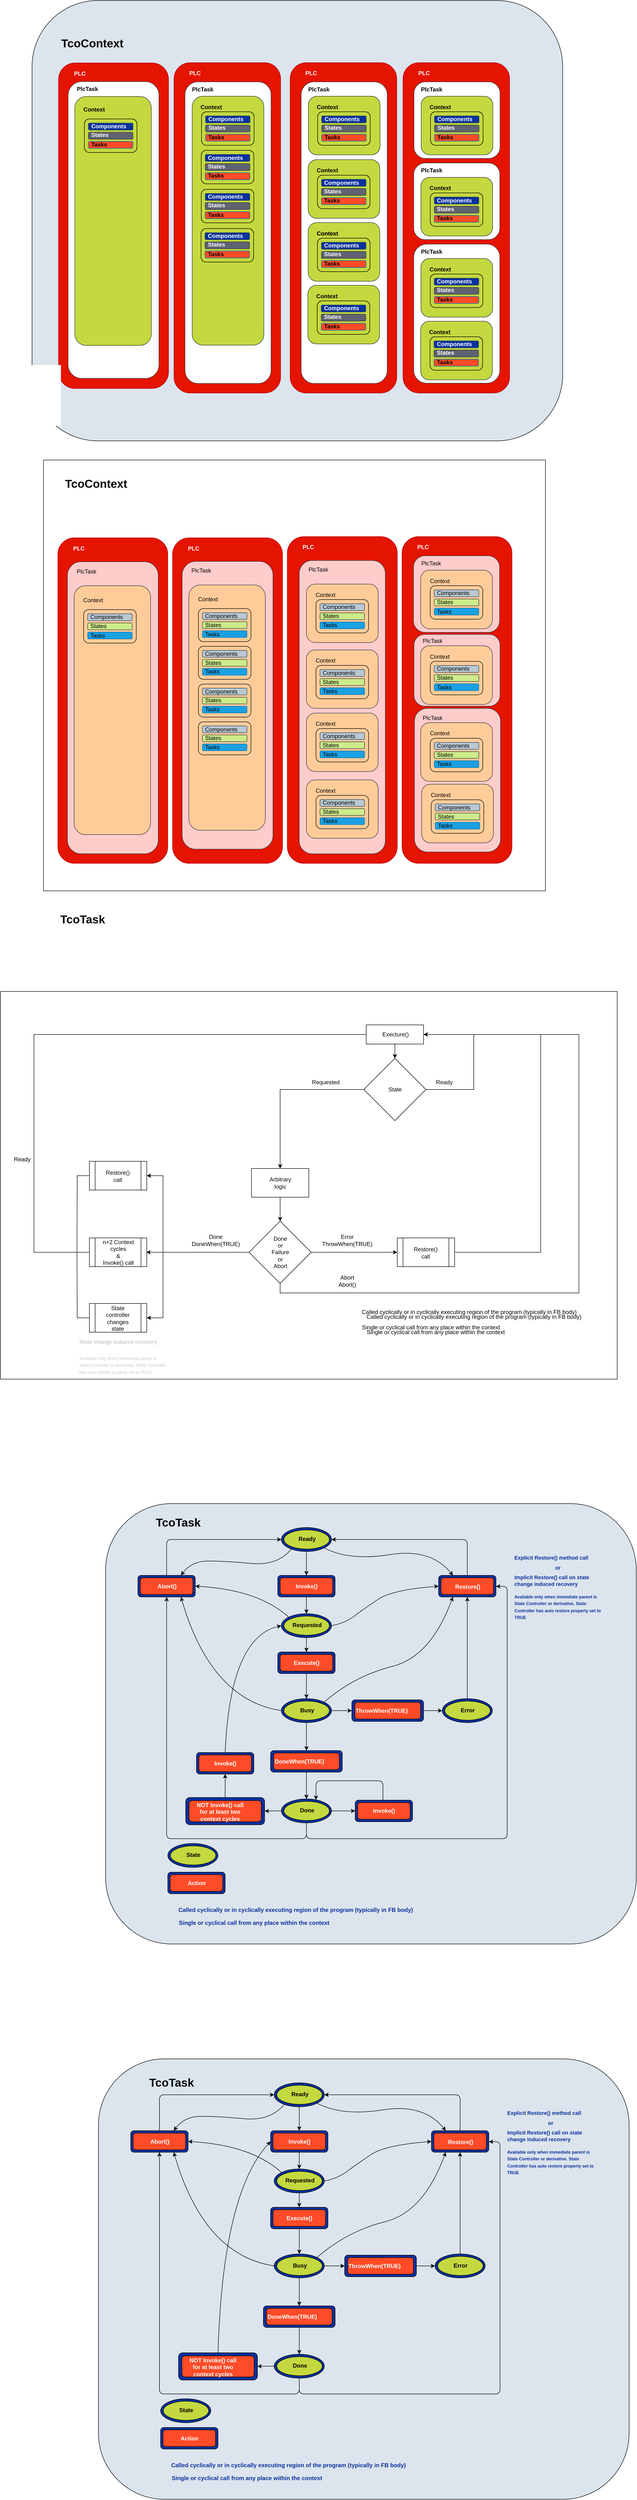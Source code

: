 <mxfile version="14.6.5" type="device"><diagram id="On3FJbs7Vk8zu93cGDRu" name="Page-1"><mxGraphModel dx="1829" dy="2070" grid="1" gridSize="10" guides="1" tooltips="1" connect="1" arrows="1" fold="1" page="1" pageScale="1" pageWidth="850" pageHeight="1100" math="0" shadow="0"><root><mxCell id="0"/><mxCell id="1" parent="0"/><mxCell id="RzMmczVNuRMuljlYdRhh-813" value="" style="group" vertex="1" connectable="0" parent="1"><mxGeometry x="436" y="-870" width="790" height="750" as="geometry"/></mxCell><mxCell id="RzMmczVNuRMuljlYdRhh-814" value="" style="group" vertex="1" connectable="0" parent="RzMmczVNuRMuljlYdRhh-813"><mxGeometry x="-23" y="-40" width="813" height="790" as="geometry"/></mxCell><mxCell id="RzMmczVNuRMuljlYdRhh-895" value="" style="rounded=1;whiteSpace=wrap;html=1;labelBackgroundColor=#FFFFFF;gradientColor=none;fontColor=#5f6371;fillColor=#DCE4ED;" vertex="1" parent="RzMmczVNuRMuljlYdRhh-814"><mxGeometry x="-297" y="-130" width="1110" height="920" as="geometry"/></mxCell><mxCell id="RzMmczVNuRMuljlYdRhh-815" value="" style="rounded=1;whiteSpace=wrap;html=1;fillColor=#e51400;strokeColor=#B20000;fontColor=#ffffff;glass=0;shadow=0;sketch=0;fontStyle=1" vertex="1" parent="RzMmczVNuRMuljlYdRhh-814"><mxGeometry width="223" height="690" as="geometry"/></mxCell><mxCell id="RzMmczVNuRMuljlYdRhh-816" value="" style="rounded=1;whiteSpace=wrap;html=1;strokeColor=#36393d;fillColor=#FFFFFF;fontStyle=1;container=0;" vertex="1" parent="RzMmczVNuRMuljlYdRhh-814"><mxGeometry x="23" y="40" width="180" height="630" as="geometry"/></mxCell><mxCell id="RzMmczVNuRMuljlYdRhh-818" value="Context" style="text;html=1;strokeColor=none;fillColor=none;align=center;verticalAlign=middle;whiteSpace=wrap;rounded=0;fontStyle=1;container=0;" vertex="1" parent="RzMmczVNuRMuljlYdRhh-814"><mxGeometry x="58" y="82.5" width="40" height="20" as="geometry"/></mxCell><mxCell id="RzMmczVNuRMuljlYdRhh-819" value="" style="rounded=1;whiteSpace=wrap;html=1;strokeColor=#36393d;fontStyle=1;fillColor=#C4D93F;container=0;" vertex="1" parent="RzMmczVNuRMuljlYdRhh-814"><mxGeometry x="38" y="70" width="150" height="520" as="geometry"/></mxCell><mxCell id="RzMmczVNuRMuljlYdRhh-820" value="Context" style="text;html=1;strokeColor=none;fillColor=none;align=center;verticalAlign=middle;whiteSpace=wrap;rounded=0;fontStyle=1;container=0;" vertex="1" parent="RzMmczVNuRMuljlYdRhh-814"><mxGeometry x="58" y="82.5" width="40" height="20" as="geometry"/></mxCell><mxCell id="RzMmczVNuRMuljlYdRhh-821" value="PlcTask" style="text;html=1;align=center;verticalAlign=middle;whiteSpace=wrap;rounded=0;fontStyle=1;container=0;" vertex="1" parent="RzMmczVNuRMuljlYdRhh-814"><mxGeometry x="40" y="45.5" width="40" height="20" as="geometry"/></mxCell><mxCell id="RzMmczVNuRMuljlYdRhh-822" value="" style="rounded=1;whiteSpace=wrap;html=1;fillColor=none;fontStyle=1;container=0;" vertex="1" parent="RzMmczVNuRMuljlYdRhh-814"><mxGeometry x="57.5" y="102.5" width="110" height="70" as="geometry"/></mxCell><mxCell id="RzMmczVNuRMuljlYdRhh-823" value="" style="rounded=1;whiteSpace=wrap;html=1;strokeColor=#23445d;fontStyle=1;fillColor=#0A319E;fontColor=#FFFFFF;container=0;" vertex="1" parent="RzMmczVNuRMuljlYdRhh-814"><mxGeometry x="65.962" y="111.25" width="93.077" height="14.318" as="geometry"/></mxCell><mxCell id="RzMmczVNuRMuljlYdRhh-824" value="" style="rounded=1;whiteSpace=wrap;html=1;strokeColor=#36393d;fontStyle=1;fillColor=#5f6371;container=0;" vertex="1" parent="RzMmczVNuRMuljlYdRhh-814"><mxGeometry x="65.962" y="130.341" width="93.077" height="14.318" as="geometry"/></mxCell><mxCell id="RzMmczVNuRMuljlYdRhh-825" value="States" style="text;html=1;strokeColor=none;fillColor=none;align=left;verticalAlign=middle;whiteSpace=wrap;rounded=0;fontStyle=1;labelBackgroundColor=none;fontColor=#FFFFFF;container=0;" vertex="1" parent="RzMmczVNuRMuljlYdRhh-814"><mxGeometry x="69.685" y="131.727" width="14.892" height="9.545" as="geometry"/></mxCell><mxCell id="RzMmczVNuRMuljlYdRhh-826" value="" style="rounded=1;whiteSpace=wrap;html=1;strokeColor=#006EAF;fontColor=#ffffff;fontStyle=1;fillColor=#FF4B27;container=0;" vertex="1" parent="RzMmczVNuRMuljlYdRhh-814"><mxGeometry x="65.962" y="149.432" width="93.077" height="14.318" as="geometry"/></mxCell><mxCell id="RzMmczVNuRMuljlYdRhh-827" value="Tasks" style="text;html=1;strokeColor=none;fillColor=none;align=left;verticalAlign=middle;whiteSpace=wrap;rounded=0;fontStyle=1;container=0;" vertex="1" parent="RzMmczVNuRMuljlYdRhh-814"><mxGeometry x="69.685" y="150.818" width="14.892" height="9.545" as="geometry"/></mxCell><mxCell id="RzMmczVNuRMuljlYdRhh-828" value="Components" style="text;html=1;strokeColor=none;fillColor=none;align=left;verticalAlign=middle;whiteSpace=wrap;rounded=0;fontStyle=1;fontColor=#FFFFFF;container=0;" vertex="1" parent="RzMmczVNuRMuljlYdRhh-814"><mxGeometry x="69.685" y="113.636" width="33.508" height="9.545" as="geometry"/></mxCell><mxCell id="RzMmczVNuRMuljlYdRhh-829" value="" style="rounded=1;whiteSpace=wrap;html=1;fillColor=none;fontStyle=1;container=0;" vertex="1" parent="RzMmczVNuRMuljlYdRhh-814"><mxGeometry x="57.5" y="102.5" width="110" height="70" as="geometry"/></mxCell><mxCell id="RzMmczVNuRMuljlYdRhh-830" value="" style="rounded=1;whiteSpace=wrap;html=1;strokeColor=#23445d;fontStyle=1;fillColor=#0A319E;fontColor=#FFFFFF;container=0;" vertex="1" parent="RzMmczVNuRMuljlYdRhh-814"><mxGeometry x="65.962" y="111.25" width="93.077" height="14.318" as="geometry"/></mxCell><mxCell id="RzMmczVNuRMuljlYdRhh-831" value="" style="rounded=1;whiteSpace=wrap;html=1;strokeColor=#36393d;fontStyle=1;fillColor=#5f6371;container=0;" vertex="1" parent="RzMmczVNuRMuljlYdRhh-814"><mxGeometry x="65.962" y="130.341" width="93.077" height="14.318" as="geometry"/></mxCell><mxCell id="RzMmczVNuRMuljlYdRhh-832" value="States" style="text;html=1;strokeColor=none;fillColor=none;align=left;verticalAlign=middle;whiteSpace=wrap;rounded=0;fontStyle=1;labelBackgroundColor=none;fontColor=#FFFFFF;container=0;" vertex="1" parent="RzMmczVNuRMuljlYdRhh-814"><mxGeometry x="69.685" y="131.727" width="14.892" height="9.545" as="geometry"/></mxCell><mxCell id="RzMmczVNuRMuljlYdRhh-833" value="" style="rounded=1;whiteSpace=wrap;html=1;strokeColor=#006EAF;fontColor=#ffffff;fontStyle=1;fillColor=#FF4B27;container=0;" vertex="1" parent="RzMmczVNuRMuljlYdRhh-814"><mxGeometry x="65.962" y="149.432" width="93.077" height="14.318" as="geometry"/></mxCell><mxCell id="RzMmczVNuRMuljlYdRhh-834" value="Tasks" style="text;html=1;strokeColor=none;fillColor=none;align=left;verticalAlign=middle;whiteSpace=wrap;rounded=0;fontStyle=1;container=0;" vertex="1" parent="RzMmczVNuRMuljlYdRhh-814"><mxGeometry x="69.685" y="150.818" width="14.892" height="9.545" as="geometry"/></mxCell><mxCell id="RzMmczVNuRMuljlYdRhh-835" value="Components" style="text;html=1;strokeColor=none;fillColor=none;align=left;verticalAlign=middle;whiteSpace=wrap;rounded=0;fontStyle=1;fontColor=#FFFFFF;container=0;" vertex="1" parent="RzMmczVNuRMuljlYdRhh-814"><mxGeometry x="69.685" y="113.636" width="33.508" height="9.545" as="geometry"/></mxCell><mxCell id="RzMmczVNuRMuljlYdRhh-836" value="" style="group" vertex="1" connectable="0" parent="RzMmczVNuRMuljlYdRhh-814"><mxGeometry x="22.5" y="157.5" width="180" height="575.5" as="geometry"/></mxCell><mxCell id="RzMmczVNuRMuljlYdRhh-837" value="" style="group" vertex="1" connectable="0" parent="RzMmczVNuRMuljlYdRhh-836"><mxGeometry x="15" y="-7" width="150" height="580" as="geometry"/></mxCell><mxCell id="RzMmczVNuRMuljlYdRhh-842" value="" style="rounded=1;whiteSpace=wrap;html=1;fillColor=none;fontStyle=1;container=0;" vertex="1" parent="RzMmczVNuRMuljlYdRhh-837"><mxGeometry x="19.5" y="32.5" width="110" height="70" as="geometry"/></mxCell><mxCell id="RzMmczVNuRMuljlYdRhh-843" value="" style="rounded=1;whiteSpace=wrap;html=1;strokeColor=#23445d;fontStyle=1;fillColor=#0A319E;fontColor=#FFFFFF;container=0;" vertex="1" parent="RzMmczVNuRMuljlYdRhh-837"><mxGeometry x="27.962" y="41.25" width="93.077" height="14.318" as="geometry"/></mxCell><mxCell id="RzMmczVNuRMuljlYdRhh-844" value="" style="rounded=1;whiteSpace=wrap;html=1;strokeColor=#36393d;fontStyle=1;fillColor=#5f6371;container=0;" vertex="1" parent="RzMmczVNuRMuljlYdRhh-837"><mxGeometry x="27.962" y="60.341" width="93.077" height="14.318" as="geometry"/></mxCell><mxCell id="RzMmczVNuRMuljlYdRhh-845" value="States" style="text;html=1;strokeColor=none;fillColor=none;align=left;verticalAlign=middle;whiteSpace=wrap;rounded=0;fontStyle=1;labelBackgroundColor=none;fontColor=#FFFFFF;container=0;" vertex="1" parent="RzMmczVNuRMuljlYdRhh-837"><mxGeometry x="31.685" y="61.727" width="14.892" height="9.545" as="geometry"/></mxCell><mxCell id="RzMmczVNuRMuljlYdRhh-846" value="" style="rounded=1;whiteSpace=wrap;html=1;strokeColor=#006EAF;fontColor=#ffffff;fontStyle=1;fillColor=#FF4B27;container=0;" vertex="1" parent="RzMmczVNuRMuljlYdRhh-837"><mxGeometry x="27.962" y="79.432" width="93.077" height="14.318" as="geometry"/></mxCell><mxCell id="RzMmczVNuRMuljlYdRhh-847" value="Tasks" style="text;html=1;strokeColor=none;fillColor=none;align=left;verticalAlign=middle;whiteSpace=wrap;rounded=0;fontStyle=1;container=0;" vertex="1" parent="RzMmczVNuRMuljlYdRhh-837"><mxGeometry x="31.685" y="80.818" width="14.892" height="9.545" as="geometry"/></mxCell><mxCell id="RzMmczVNuRMuljlYdRhh-848" value="Components" style="text;html=1;strokeColor=none;fillColor=none;align=left;verticalAlign=middle;whiteSpace=wrap;rounded=0;fontStyle=1;fontColor=#FFFFFF;container=0;" vertex="1" parent="RzMmczVNuRMuljlYdRhh-837"><mxGeometry x="31.685" y="43.636" width="33.508" height="9.545" as="geometry"/></mxCell><mxCell id="RzMmczVNuRMuljlYdRhh-849" value="" style="rounded=1;whiteSpace=wrap;html=1;fillColor=none;fontStyle=1;container=0;" vertex="1" parent="RzMmczVNuRMuljlYdRhh-837"><mxGeometry x="19.5" y="32.5" width="110" height="70" as="geometry"/></mxCell><mxCell id="RzMmczVNuRMuljlYdRhh-850" value="" style="rounded=1;whiteSpace=wrap;html=1;strokeColor=#23445d;fontStyle=1;fillColor=#0A319E;fontColor=#FFFFFF;container=0;" vertex="1" parent="RzMmczVNuRMuljlYdRhh-837"><mxGeometry x="27.962" y="41.25" width="93.077" height="14.318" as="geometry"/></mxCell><mxCell id="RzMmczVNuRMuljlYdRhh-851" value="" style="rounded=1;whiteSpace=wrap;html=1;strokeColor=#36393d;fontStyle=1;fillColor=#5f6371;container=0;" vertex="1" parent="RzMmczVNuRMuljlYdRhh-837"><mxGeometry x="27.962" y="60.341" width="93.077" height="14.318" as="geometry"/></mxCell><mxCell id="RzMmczVNuRMuljlYdRhh-852" value="States" style="text;html=1;strokeColor=none;fillColor=none;align=left;verticalAlign=middle;whiteSpace=wrap;rounded=0;fontStyle=1;labelBackgroundColor=none;fontColor=#FFFFFF;container=0;" vertex="1" parent="RzMmczVNuRMuljlYdRhh-837"><mxGeometry x="31.685" y="61.727" width="14.892" height="9.545" as="geometry"/></mxCell><mxCell id="RzMmczVNuRMuljlYdRhh-853" value="" style="rounded=1;whiteSpace=wrap;html=1;strokeColor=#006EAF;fontColor=#ffffff;fontStyle=1;fillColor=#FF4B27;container=0;" vertex="1" parent="RzMmczVNuRMuljlYdRhh-837"><mxGeometry x="27.962" y="79.432" width="93.077" height="14.318" as="geometry"/></mxCell><mxCell id="RzMmczVNuRMuljlYdRhh-854" value="Tasks" style="text;html=1;strokeColor=none;fillColor=none;align=left;verticalAlign=middle;whiteSpace=wrap;rounded=0;fontStyle=1;container=0;" vertex="1" parent="RzMmczVNuRMuljlYdRhh-837"><mxGeometry x="31.685" y="80.818" width="14.892" height="9.545" as="geometry"/></mxCell><mxCell id="RzMmczVNuRMuljlYdRhh-855" value="Components" style="text;html=1;strokeColor=none;fillColor=none;align=left;verticalAlign=middle;whiteSpace=wrap;rounded=0;fontStyle=1;fontColor=#FFFFFF;container=0;" vertex="1" parent="RzMmczVNuRMuljlYdRhh-837"><mxGeometry x="31.685" y="43.636" width="33.508" height="9.545" as="geometry"/></mxCell><mxCell id="RzMmczVNuRMuljlYdRhh-856" value="" style="group" vertex="1" connectable="0" parent="RzMmczVNuRMuljlYdRhh-836"><mxGeometry x="14.5" y="74.5" width="150.5" height="451" as="geometry"/></mxCell><mxCell id="RzMmczVNuRMuljlYdRhh-860" value="" style="rounded=1;whiteSpace=wrap;html=1;fillColor=none;fontStyle=1;container=0;" vertex="1" parent="RzMmczVNuRMuljlYdRhh-856"><mxGeometry x="20" y="32.5" width="110" height="70" as="geometry"/></mxCell><mxCell id="RzMmczVNuRMuljlYdRhh-861" value="" style="rounded=1;whiteSpace=wrap;html=1;strokeColor=#23445d;fontStyle=1;fillColor=#0A319E;fontColor=#FFFFFF;container=0;" vertex="1" parent="RzMmczVNuRMuljlYdRhh-856"><mxGeometry x="28.462" y="41.25" width="93.077" height="14.318" as="geometry"/></mxCell><mxCell id="RzMmczVNuRMuljlYdRhh-862" value="" style="rounded=1;whiteSpace=wrap;html=1;strokeColor=#36393d;fontStyle=1;fillColor=#5f6371;container=0;" vertex="1" parent="RzMmczVNuRMuljlYdRhh-856"><mxGeometry x="28.462" y="60.341" width="93.077" height="14.318" as="geometry"/></mxCell><mxCell id="RzMmczVNuRMuljlYdRhh-863" value="States" style="text;html=1;strokeColor=none;fillColor=none;align=left;verticalAlign=middle;whiteSpace=wrap;rounded=0;fontStyle=1;labelBackgroundColor=none;fontColor=#FFFFFF;container=0;" vertex="1" parent="RzMmczVNuRMuljlYdRhh-856"><mxGeometry x="32.185" y="61.727" width="14.892" height="9.545" as="geometry"/></mxCell><mxCell id="RzMmczVNuRMuljlYdRhh-864" value="" style="rounded=1;whiteSpace=wrap;html=1;strokeColor=#006EAF;fontColor=#ffffff;fontStyle=1;fillColor=#FF4B27;container=0;" vertex="1" parent="RzMmczVNuRMuljlYdRhh-856"><mxGeometry x="28.462" y="79.432" width="93.077" height="14.318" as="geometry"/></mxCell><mxCell id="RzMmczVNuRMuljlYdRhh-865" value="Tasks" style="text;html=1;strokeColor=none;fillColor=none;align=left;verticalAlign=middle;whiteSpace=wrap;rounded=0;fontStyle=1;container=0;" vertex="1" parent="RzMmczVNuRMuljlYdRhh-856"><mxGeometry x="32.185" y="80.818" width="14.892" height="9.545" as="geometry"/></mxCell><mxCell id="RzMmczVNuRMuljlYdRhh-866" value="Components" style="text;html=1;strokeColor=none;fillColor=none;align=left;verticalAlign=middle;whiteSpace=wrap;rounded=0;fontStyle=1;fontColor=#FFFFFF;container=0;" vertex="1" parent="RzMmczVNuRMuljlYdRhh-856"><mxGeometry x="32.185" y="43.636" width="33.508" height="9.545" as="geometry"/></mxCell><mxCell id="RzMmczVNuRMuljlYdRhh-867" value="" style="rounded=1;whiteSpace=wrap;html=1;fillColor=none;fontStyle=1;container=0;" vertex="1" parent="RzMmczVNuRMuljlYdRhh-856"><mxGeometry x="20" y="32.5" width="110" height="70" as="geometry"/></mxCell><mxCell id="RzMmczVNuRMuljlYdRhh-868" value="" style="rounded=1;whiteSpace=wrap;html=1;strokeColor=#23445d;fontStyle=1;fillColor=#0A319E;fontColor=#FFFFFF;container=0;" vertex="1" parent="RzMmczVNuRMuljlYdRhh-856"><mxGeometry x="28.462" y="41.25" width="93.077" height="14.318" as="geometry"/></mxCell><mxCell id="RzMmczVNuRMuljlYdRhh-869" value="" style="rounded=1;whiteSpace=wrap;html=1;strokeColor=#36393d;fontStyle=1;fillColor=#5f6371;container=0;" vertex="1" parent="RzMmczVNuRMuljlYdRhh-856"><mxGeometry x="28.462" y="60.341" width="93.077" height="14.318" as="geometry"/></mxCell><mxCell id="RzMmczVNuRMuljlYdRhh-870" value="States" style="text;html=1;strokeColor=none;fillColor=none;align=left;verticalAlign=middle;whiteSpace=wrap;rounded=0;fontStyle=1;labelBackgroundColor=none;fontColor=#FFFFFF;container=0;" vertex="1" parent="RzMmczVNuRMuljlYdRhh-856"><mxGeometry x="32.185" y="61.727" width="14.892" height="9.545" as="geometry"/></mxCell><mxCell id="RzMmczVNuRMuljlYdRhh-871" value="" style="rounded=1;whiteSpace=wrap;html=1;strokeColor=#006EAF;fontColor=#ffffff;fontStyle=1;fillColor=#FF4B27;container=0;" vertex="1" parent="RzMmczVNuRMuljlYdRhh-856"><mxGeometry x="28.462" y="79.432" width="93.077" height="14.318" as="geometry"/></mxCell><mxCell id="RzMmczVNuRMuljlYdRhh-872" value="Tasks" style="text;html=1;strokeColor=none;fillColor=none;align=left;verticalAlign=middle;whiteSpace=wrap;rounded=0;fontStyle=1;container=0;" vertex="1" parent="RzMmczVNuRMuljlYdRhh-856"><mxGeometry x="32.185" y="80.818" width="14.892" height="9.545" as="geometry"/></mxCell><mxCell id="RzMmczVNuRMuljlYdRhh-873" value="Components" style="text;html=1;strokeColor=none;fillColor=none;align=left;verticalAlign=middle;whiteSpace=wrap;rounded=0;fontStyle=1;fontColor=#FFFFFF;container=0;" vertex="1" parent="RzMmczVNuRMuljlYdRhh-856"><mxGeometry x="32.185" y="43.636" width="33.508" height="9.545" as="geometry"/></mxCell><mxCell id="RzMmczVNuRMuljlYdRhh-874" value="" style="group" vertex="1" connectable="0" parent="RzMmczVNuRMuljlYdRhh-856"><mxGeometry y="82" width="150" height="320" as="geometry"/></mxCell><mxCell id="RzMmczVNuRMuljlYdRhh-879" value="" style="rounded=1;whiteSpace=wrap;html=1;fillColor=none;fontStyle=1;container=0;" vertex="1" parent="RzMmczVNuRMuljlYdRhh-874"><mxGeometry x="19.5" y="32.5" width="110" height="70" as="geometry"/></mxCell><mxCell id="RzMmczVNuRMuljlYdRhh-880" value="" style="rounded=1;whiteSpace=wrap;html=1;strokeColor=#23445d;fontStyle=1;fillColor=#0A319E;fontColor=#FFFFFF;container=0;" vertex="1" parent="RzMmczVNuRMuljlYdRhh-874"><mxGeometry x="27.962" y="41.25" width="93.077" height="14.318" as="geometry"/></mxCell><mxCell id="RzMmczVNuRMuljlYdRhh-881" value="" style="rounded=1;whiteSpace=wrap;html=1;strokeColor=#36393d;fontStyle=1;fillColor=#5f6371;container=0;" vertex="1" parent="RzMmczVNuRMuljlYdRhh-874"><mxGeometry x="27.962" y="60.341" width="93.077" height="14.318" as="geometry"/></mxCell><mxCell id="RzMmczVNuRMuljlYdRhh-882" value="States" style="text;html=1;strokeColor=none;fillColor=none;align=left;verticalAlign=middle;whiteSpace=wrap;rounded=0;fontStyle=1;labelBackgroundColor=none;fontColor=#FFFFFF;container=0;" vertex="1" parent="RzMmczVNuRMuljlYdRhh-874"><mxGeometry x="31.685" y="61.727" width="14.892" height="9.545" as="geometry"/></mxCell><mxCell id="RzMmczVNuRMuljlYdRhh-883" value="" style="rounded=1;whiteSpace=wrap;html=1;strokeColor=#006EAF;fontColor=#ffffff;fontStyle=1;fillColor=#FF4B27;container=0;" vertex="1" parent="RzMmczVNuRMuljlYdRhh-874"><mxGeometry x="27.962" y="79.432" width="93.077" height="14.318" as="geometry"/></mxCell><mxCell id="RzMmczVNuRMuljlYdRhh-884" value="Tasks" style="text;html=1;strokeColor=none;fillColor=none;align=left;verticalAlign=middle;whiteSpace=wrap;rounded=0;fontStyle=1;container=0;" vertex="1" parent="RzMmczVNuRMuljlYdRhh-874"><mxGeometry x="31.685" y="80.818" width="14.892" height="9.545" as="geometry"/></mxCell><mxCell id="RzMmczVNuRMuljlYdRhh-885" value="Components" style="text;html=1;strokeColor=none;fillColor=none;align=left;verticalAlign=middle;whiteSpace=wrap;rounded=0;fontStyle=1;fontColor=#FFFFFF;container=0;" vertex="1" parent="RzMmczVNuRMuljlYdRhh-874"><mxGeometry x="31.685" y="43.636" width="33.508" height="9.545" as="geometry"/></mxCell><mxCell id="RzMmczVNuRMuljlYdRhh-886" value="" style="rounded=1;whiteSpace=wrap;html=1;fillColor=none;fontStyle=1;container=0;" vertex="1" parent="RzMmczVNuRMuljlYdRhh-874"><mxGeometry x="19.5" y="32.5" width="110" height="70" as="geometry"/></mxCell><mxCell id="RzMmczVNuRMuljlYdRhh-887" value="" style="rounded=1;whiteSpace=wrap;html=1;strokeColor=#23445d;fontStyle=1;fillColor=#0A319E;fontColor=#FFFFFF;container=0;" vertex="1" parent="RzMmczVNuRMuljlYdRhh-874"><mxGeometry x="27.962" y="41.25" width="93.077" height="14.318" as="geometry"/></mxCell><mxCell id="RzMmczVNuRMuljlYdRhh-888" value="" style="rounded=1;whiteSpace=wrap;html=1;strokeColor=#36393d;fontStyle=1;fillColor=#5f6371;container=0;" vertex="1" parent="RzMmczVNuRMuljlYdRhh-874"><mxGeometry x="27.962" y="60.341" width="93.077" height="14.318" as="geometry"/></mxCell><mxCell id="RzMmczVNuRMuljlYdRhh-889" value="States" style="text;html=1;strokeColor=none;fillColor=none;align=left;verticalAlign=middle;whiteSpace=wrap;rounded=0;fontStyle=1;labelBackgroundColor=none;fontColor=#FFFFFF;container=0;" vertex="1" parent="RzMmczVNuRMuljlYdRhh-874"><mxGeometry x="31.685" y="61.727" width="14.892" height="9.545" as="geometry"/></mxCell><mxCell id="RzMmczVNuRMuljlYdRhh-890" value="" style="rounded=1;whiteSpace=wrap;html=1;strokeColor=#006EAF;fontColor=#ffffff;fontStyle=1;fillColor=#FF4B27;container=0;" vertex="1" parent="RzMmczVNuRMuljlYdRhh-874"><mxGeometry x="27.962" y="79.432" width="93.077" height="14.318" as="geometry"/></mxCell><mxCell id="RzMmczVNuRMuljlYdRhh-891" value="Tasks" style="text;html=1;strokeColor=none;fillColor=none;align=left;verticalAlign=middle;whiteSpace=wrap;rounded=0;fontStyle=1;container=0;" vertex="1" parent="RzMmczVNuRMuljlYdRhh-874"><mxGeometry x="31.685" y="80.818" width="14.892" height="9.545" as="geometry"/></mxCell><mxCell id="RzMmczVNuRMuljlYdRhh-892" value="Components" style="text;html=1;strokeColor=none;fillColor=none;align=left;verticalAlign=middle;whiteSpace=wrap;rounded=0;fontStyle=1;fontColor=#FFFFFF;container=0;" vertex="1" parent="RzMmczVNuRMuljlYdRhh-874"><mxGeometry x="31.685" y="43.636" width="33.508" height="9.545" as="geometry"/></mxCell><mxCell id="RzMmczVNuRMuljlYdRhh-893" value="PLC" style="text;html=1;align=center;verticalAlign=middle;whiteSpace=wrap;rounded=0;fontStyle=1;fontColor=#FFFFFF;" vertex="1" parent="RzMmczVNuRMuljlYdRhh-814"><mxGeometry x="24" y="12.454" width="40" height="19.927" as="geometry"/></mxCell><mxCell id="RzMmczVNuRMuljlYdRhh-539" value="" style="group" vertex="1" connectable="0" parent="1"><mxGeometry x="915" y="-870" width="207" height="669" as="geometry"/></mxCell><mxCell id="RzMmczVNuRMuljlYdRhh-280" value="" style="rounded=1;whiteSpace=wrap;html=1;fillColor=#e51400;strokeColor=#B20000;fontColor=#ffffff;glass=0;shadow=0;sketch=0;fontStyle=1" vertex="1" parent="RzMmczVNuRMuljlYdRhh-539"><mxGeometry x="-23" y="-40" width="223" height="690" as="geometry"/></mxCell><mxCell id="RzMmczVNuRMuljlYdRhh-540" value="" style="rounded=1;whiteSpace=wrap;html=1;strokeColor=#36393d;fillColor=#FFFFFF;fontStyle=1;container=0;" vertex="1" parent="RzMmczVNuRMuljlYdRhh-539"><mxGeometry width="180" height="160" as="geometry"/></mxCell><mxCell id="RzMmczVNuRMuljlYdRhh-541" value="" style="rounded=1;whiteSpace=wrap;html=1;strokeColor=#36393d;fontStyle=1;fillColor=#C4D93F;container=0;" vertex="1" parent="RzMmczVNuRMuljlYdRhh-539"><mxGeometry x="15" y="30" width="150" height="122.5" as="geometry"/></mxCell><mxCell id="RzMmczVNuRMuljlYdRhh-542" value="Context" style="text;html=1;strokeColor=none;fillColor=none;align=center;verticalAlign=middle;whiteSpace=wrap;rounded=0;fontStyle=1;container=0;" vertex="1" parent="RzMmczVNuRMuljlYdRhh-539"><mxGeometry x="35" y="42.5" width="40" height="20" as="geometry"/></mxCell><mxCell id="RzMmczVNuRMuljlYdRhh-543" value="" style="rounded=1;whiteSpace=wrap;html=1;strokeColor=#36393d;fontStyle=1;fillColor=#C4D93F;container=0;" vertex="1" parent="RzMmczVNuRMuljlYdRhh-539"><mxGeometry x="15" y="30" width="150" height="122.5" as="geometry"/></mxCell><mxCell id="RzMmczVNuRMuljlYdRhh-544" value="Context" style="text;html=1;strokeColor=none;fillColor=none;align=center;verticalAlign=middle;whiteSpace=wrap;rounded=0;fontStyle=1;container=0;" vertex="1" parent="RzMmczVNuRMuljlYdRhh-539"><mxGeometry x="35" y="42.5" width="40" height="20" as="geometry"/></mxCell><mxCell id="RzMmczVNuRMuljlYdRhh-545" value="PlcTask" style="text;html=1;align=center;verticalAlign=middle;whiteSpace=wrap;rounded=0;fontStyle=1;container=0;" vertex="1" parent="RzMmczVNuRMuljlYdRhh-539"><mxGeometry x="17" y="5.5" width="40" height="20" as="geometry"/></mxCell><mxCell id="RzMmczVNuRMuljlYdRhh-546" value="" style="rounded=1;whiteSpace=wrap;html=1;fillColor=none;fontStyle=1;container=0;" vertex="1" parent="RzMmczVNuRMuljlYdRhh-539"><mxGeometry x="34.5" y="62.5" width="110" height="70" as="geometry"/></mxCell><mxCell id="RzMmczVNuRMuljlYdRhh-547" value="" style="rounded=1;whiteSpace=wrap;html=1;strokeColor=#23445d;fontStyle=1;fillColor=#0A319E;fontColor=#FFFFFF;container=0;" vertex="1" parent="RzMmczVNuRMuljlYdRhh-539"><mxGeometry x="42.962" y="71.25" width="93.077" height="14.318" as="geometry"/></mxCell><mxCell id="RzMmczVNuRMuljlYdRhh-548" value="" style="rounded=1;whiteSpace=wrap;html=1;strokeColor=#36393d;fontStyle=1;fillColor=#5f6371;container=0;" vertex="1" parent="RzMmczVNuRMuljlYdRhh-539"><mxGeometry x="42.962" y="90.341" width="93.077" height="14.318" as="geometry"/></mxCell><mxCell id="RzMmczVNuRMuljlYdRhh-549" value="States" style="text;html=1;strokeColor=none;fillColor=none;align=left;verticalAlign=middle;whiteSpace=wrap;rounded=0;fontStyle=1;labelBackgroundColor=none;fontColor=#FFFFFF;container=0;" vertex="1" parent="RzMmczVNuRMuljlYdRhh-539"><mxGeometry x="46.685" y="91.727" width="14.892" height="9.545" as="geometry"/></mxCell><mxCell id="RzMmczVNuRMuljlYdRhh-550" value="" style="rounded=1;whiteSpace=wrap;html=1;strokeColor=#006EAF;fontColor=#ffffff;fontStyle=1;fillColor=#FF4B27;container=0;" vertex="1" parent="RzMmczVNuRMuljlYdRhh-539"><mxGeometry x="42.962" y="109.432" width="93.077" height="14.318" as="geometry"/></mxCell><mxCell id="RzMmczVNuRMuljlYdRhh-551" value="Tasks" style="text;html=1;strokeColor=none;fillColor=none;align=left;verticalAlign=middle;whiteSpace=wrap;rounded=0;fontStyle=1;container=0;" vertex="1" parent="RzMmczVNuRMuljlYdRhh-539"><mxGeometry x="46.685" y="110.818" width="14.892" height="9.545" as="geometry"/></mxCell><mxCell id="RzMmczVNuRMuljlYdRhh-552" value="Components" style="text;html=1;strokeColor=none;fillColor=none;align=left;verticalAlign=middle;whiteSpace=wrap;rounded=0;fontStyle=1;fontColor=#FFFFFF;container=0;" vertex="1" parent="RzMmczVNuRMuljlYdRhh-539"><mxGeometry x="46.685" y="73.636" width="33.508" height="9.545" as="geometry"/></mxCell><mxCell id="RzMmczVNuRMuljlYdRhh-553" value="" style="rounded=1;whiteSpace=wrap;html=1;fillColor=none;fontStyle=1;container=0;" vertex="1" parent="RzMmczVNuRMuljlYdRhh-539"><mxGeometry x="34.5" y="62.5" width="110" height="70" as="geometry"/></mxCell><mxCell id="RzMmczVNuRMuljlYdRhh-554" value="" style="rounded=1;whiteSpace=wrap;html=1;strokeColor=#23445d;fontStyle=1;fillColor=#0A319E;fontColor=#FFFFFF;container=0;" vertex="1" parent="RzMmczVNuRMuljlYdRhh-539"><mxGeometry x="42.962" y="71.25" width="93.077" height="14.318" as="geometry"/></mxCell><mxCell id="RzMmczVNuRMuljlYdRhh-555" value="" style="rounded=1;whiteSpace=wrap;html=1;strokeColor=#36393d;fontStyle=1;fillColor=#5f6371;container=0;" vertex="1" parent="RzMmczVNuRMuljlYdRhh-539"><mxGeometry x="42.962" y="90.341" width="93.077" height="14.318" as="geometry"/></mxCell><mxCell id="RzMmczVNuRMuljlYdRhh-556" value="States" style="text;html=1;strokeColor=none;fillColor=none;align=left;verticalAlign=middle;whiteSpace=wrap;rounded=0;fontStyle=1;labelBackgroundColor=none;fontColor=#FFFFFF;container=0;" vertex="1" parent="RzMmczVNuRMuljlYdRhh-539"><mxGeometry x="46.685" y="91.727" width="14.892" height="9.545" as="geometry"/></mxCell><mxCell id="RzMmczVNuRMuljlYdRhh-557" value="" style="rounded=1;whiteSpace=wrap;html=1;strokeColor=#006EAF;fontColor=#ffffff;fontStyle=1;fillColor=#FF4B27;container=0;" vertex="1" parent="RzMmczVNuRMuljlYdRhh-539"><mxGeometry x="42.962" y="109.432" width="93.077" height="14.318" as="geometry"/></mxCell><mxCell id="RzMmczVNuRMuljlYdRhh-558" value="Tasks" style="text;html=1;strokeColor=none;fillColor=none;align=left;verticalAlign=middle;whiteSpace=wrap;rounded=0;fontStyle=1;container=0;" vertex="1" parent="RzMmczVNuRMuljlYdRhh-539"><mxGeometry x="46.685" y="110.818" width="14.892" height="9.545" as="geometry"/></mxCell><mxCell id="RzMmczVNuRMuljlYdRhh-559" value="Components" style="text;html=1;strokeColor=none;fillColor=none;align=left;verticalAlign=middle;whiteSpace=wrap;rounded=0;fontStyle=1;fontColor=#FFFFFF;container=0;" vertex="1" parent="RzMmczVNuRMuljlYdRhh-539"><mxGeometry x="46.685" y="73.636" width="33.508" height="9.545" as="geometry"/></mxCell><mxCell id="RzMmczVNuRMuljlYdRhh-560" value="" style="group" vertex="1" connectable="0" parent="RzMmczVNuRMuljlYdRhh-539"><mxGeometry x="-0.5" y="169.5" width="180" height="499.5" as="geometry"/></mxCell><mxCell id="RzMmczVNuRMuljlYdRhh-561" value="" style="rounded=1;whiteSpace=wrap;html=1;strokeColor=#36393d;fillColor=#FFFFFF;fontStyle=1;container=0;" vertex="1" parent="RzMmczVNuRMuljlYdRhh-560"><mxGeometry width="180" height="160" as="geometry"/></mxCell><mxCell id="RzMmczVNuRMuljlYdRhh-562" value="" style="rounded=1;whiteSpace=wrap;html=1;strokeColor=#36393d;fontStyle=1;fillColor=#C4D93F;container=0;" vertex="1" parent="RzMmczVNuRMuljlYdRhh-560"><mxGeometry x="15" y="30" width="150" height="122.5" as="geometry"/></mxCell><mxCell id="RzMmczVNuRMuljlYdRhh-563" value="Context" style="text;html=1;strokeColor=none;fillColor=none;align=center;verticalAlign=middle;whiteSpace=wrap;rounded=0;fontStyle=1;container=0;" vertex="1" parent="RzMmczVNuRMuljlYdRhh-560"><mxGeometry x="35" y="42.5" width="40" height="20" as="geometry"/></mxCell><mxCell id="RzMmczVNuRMuljlYdRhh-564" value="" style="rounded=1;whiteSpace=wrap;html=1;strokeColor=#36393d;fontStyle=1;fillColor=#C4D93F;container=0;" vertex="1" parent="RzMmczVNuRMuljlYdRhh-560"><mxGeometry x="15" y="30" width="150" height="122.5" as="geometry"/></mxCell><mxCell id="RzMmczVNuRMuljlYdRhh-565" value="Context" style="text;html=1;strokeColor=none;fillColor=none;align=center;verticalAlign=middle;whiteSpace=wrap;rounded=0;fontStyle=1;container=0;" vertex="1" parent="RzMmczVNuRMuljlYdRhh-560"><mxGeometry x="35" y="42.5" width="40" height="20" as="geometry"/></mxCell><mxCell id="RzMmczVNuRMuljlYdRhh-566" value="PlcTask" style="text;html=1;align=center;verticalAlign=middle;whiteSpace=wrap;rounded=0;fontStyle=1;container=0;" vertex="1" parent="RzMmczVNuRMuljlYdRhh-560"><mxGeometry x="17" y="5.5" width="40" height="20" as="geometry"/></mxCell><mxCell id="RzMmczVNuRMuljlYdRhh-567" value="" style="rounded=1;whiteSpace=wrap;html=1;fillColor=none;fontStyle=1;container=0;" vertex="1" parent="RzMmczVNuRMuljlYdRhh-560"><mxGeometry x="34.5" y="62.5" width="110" height="70" as="geometry"/></mxCell><mxCell id="RzMmczVNuRMuljlYdRhh-568" value="" style="rounded=1;whiteSpace=wrap;html=1;strokeColor=#23445d;fontStyle=1;fillColor=#0A319E;fontColor=#FFFFFF;container=0;" vertex="1" parent="RzMmczVNuRMuljlYdRhh-560"><mxGeometry x="42.962" y="71.25" width="93.077" height="14.318" as="geometry"/></mxCell><mxCell id="RzMmczVNuRMuljlYdRhh-569" value="" style="rounded=1;whiteSpace=wrap;html=1;strokeColor=#36393d;fontStyle=1;fillColor=#5f6371;container=0;" vertex="1" parent="RzMmczVNuRMuljlYdRhh-560"><mxGeometry x="42.962" y="90.341" width="93.077" height="14.318" as="geometry"/></mxCell><mxCell id="RzMmczVNuRMuljlYdRhh-570" value="States" style="text;html=1;strokeColor=none;fillColor=none;align=left;verticalAlign=middle;whiteSpace=wrap;rounded=0;fontStyle=1;labelBackgroundColor=none;fontColor=#FFFFFF;container=0;" vertex="1" parent="RzMmczVNuRMuljlYdRhh-560"><mxGeometry x="46.685" y="91.727" width="14.892" height="9.545" as="geometry"/></mxCell><mxCell id="RzMmczVNuRMuljlYdRhh-571" value="" style="rounded=1;whiteSpace=wrap;html=1;strokeColor=#006EAF;fontColor=#ffffff;fontStyle=1;fillColor=#FF4B27;container=0;" vertex="1" parent="RzMmczVNuRMuljlYdRhh-560"><mxGeometry x="42.962" y="109.432" width="93.077" height="14.318" as="geometry"/></mxCell><mxCell id="RzMmczVNuRMuljlYdRhh-572" value="Tasks" style="text;html=1;strokeColor=none;fillColor=none;align=left;verticalAlign=middle;whiteSpace=wrap;rounded=0;fontStyle=1;container=0;" vertex="1" parent="RzMmczVNuRMuljlYdRhh-560"><mxGeometry x="46.685" y="110.818" width="14.892" height="9.545" as="geometry"/></mxCell><mxCell id="RzMmczVNuRMuljlYdRhh-573" value="Components" style="text;html=1;strokeColor=none;fillColor=none;align=left;verticalAlign=middle;whiteSpace=wrap;rounded=0;fontStyle=1;fontColor=#FFFFFF;container=0;" vertex="1" parent="RzMmczVNuRMuljlYdRhh-560"><mxGeometry x="46.685" y="73.636" width="33.508" height="9.545" as="geometry"/></mxCell><mxCell id="RzMmczVNuRMuljlYdRhh-574" value="" style="rounded=1;whiteSpace=wrap;html=1;fillColor=none;fontStyle=1;container=0;" vertex="1" parent="RzMmczVNuRMuljlYdRhh-560"><mxGeometry x="34.5" y="62.5" width="110" height="70" as="geometry"/></mxCell><mxCell id="RzMmczVNuRMuljlYdRhh-575" value="" style="rounded=1;whiteSpace=wrap;html=1;strokeColor=#23445d;fontStyle=1;fillColor=#0A319E;fontColor=#FFFFFF;container=0;" vertex="1" parent="RzMmczVNuRMuljlYdRhh-560"><mxGeometry x="42.962" y="71.25" width="93.077" height="14.318" as="geometry"/></mxCell><mxCell id="RzMmczVNuRMuljlYdRhh-576" value="" style="rounded=1;whiteSpace=wrap;html=1;strokeColor=#36393d;fontStyle=1;fillColor=#5f6371;container=0;" vertex="1" parent="RzMmczVNuRMuljlYdRhh-560"><mxGeometry x="42.962" y="90.341" width="93.077" height="14.318" as="geometry"/></mxCell><mxCell id="RzMmczVNuRMuljlYdRhh-577" value="States" style="text;html=1;strokeColor=none;fillColor=none;align=left;verticalAlign=middle;whiteSpace=wrap;rounded=0;fontStyle=1;labelBackgroundColor=none;fontColor=#FFFFFF;container=0;" vertex="1" parent="RzMmczVNuRMuljlYdRhh-560"><mxGeometry x="46.685" y="91.727" width="14.892" height="9.545" as="geometry"/></mxCell><mxCell id="RzMmczVNuRMuljlYdRhh-578" value="" style="rounded=1;whiteSpace=wrap;html=1;strokeColor=#006EAF;fontColor=#ffffff;fontStyle=1;fillColor=#FF4B27;container=0;" vertex="1" parent="RzMmczVNuRMuljlYdRhh-560"><mxGeometry x="42.962" y="109.432" width="93.077" height="14.318" as="geometry"/></mxCell><mxCell id="RzMmczVNuRMuljlYdRhh-579" value="Tasks" style="text;html=1;strokeColor=none;fillColor=none;align=left;verticalAlign=middle;whiteSpace=wrap;rounded=0;fontStyle=1;container=0;" vertex="1" parent="RzMmczVNuRMuljlYdRhh-560"><mxGeometry x="46.685" y="110.818" width="14.892" height="9.545" as="geometry"/></mxCell><mxCell id="RzMmczVNuRMuljlYdRhh-580" value="Components" style="text;html=1;strokeColor=none;fillColor=none;align=left;verticalAlign=middle;whiteSpace=wrap;rounded=0;fontStyle=1;fontColor=#FFFFFF;container=0;" vertex="1" parent="RzMmczVNuRMuljlYdRhh-560"><mxGeometry x="46.685" y="73.636" width="33.508" height="9.545" as="geometry"/></mxCell><mxCell id="RzMmczVNuRMuljlYdRhh-582" value="" style="rounded=1;whiteSpace=wrap;html=1;strokeColor=#36393d;fillColor=#FFFFFF;fontStyle=1;container=0;" vertex="1" parent="RzMmczVNuRMuljlYdRhh-560"><mxGeometry y="169.5" width="180" height="290.5" as="geometry"/></mxCell><mxCell id="RzMmczVNuRMuljlYdRhh-583" value="" style="rounded=1;whiteSpace=wrap;html=1;strokeColor=#36393d;fontStyle=1;fillColor=#C4D93F;container=0;" vertex="1" parent="RzMmczVNuRMuljlYdRhh-560"><mxGeometry x="15" y="199.5" width="150" height="122.5" as="geometry"/></mxCell><mxCell id="RzMmczVNuRMuljlYdRhh-584" value="Context" style="text;html=1;strokeColor=none;fillColor=none;align=center;verticalAlign=middle;whiteSpace=wrap;rounded=0;fontStyle=1;container=0;" vertex="1" parent="RzMmczVNuRMuljlYdRhh-560"><mxGeometry x="35" y="212" width="40" height="20" as="geometry"/></mxCell><mxCell id="RzMmczVNuRMuljlYdRhh-585" value="" style="rounded=1;whiteSpace=wrap;html=1;strokeColor=#36393d;fontStyle=1;fillColor=#C4D93F;container=0;" vertex="1" parent="RzMmczVNuRMuljlYdRhh-560"><mxGeometry x="15" y="199.5" width="150" height="122.5" as="geometry"/></mxCell><mxCell id="RzMmczVNuRMuljlYdRhh-586" value="Context" style="text;html=1;strokeColor=none;fillColor=none;align=center;verticalAlign=middle;whiteSpace=wrap;rounded=0;fontStyle=1;container=0;" vertex="1" parent="RzMmczVNuRMuljlYdRhh-560"><mxGeometry x="35" y="212" width="40" height="20" as="geometry"/></mxCell><mxCell id="RzMmczVNuRMuljlYdRhh-587" value="PlcTask" style="text;html=1;align=center;verticalAlign=middle;whiteSpace=wrap;rounded=0;fontStyle=1;container=0;" vertex="1" parent="RzMmczVNuRMuljlYdRhh-560"><mxGeometry x="17" y="175" width="40" height="20" as="geometry"/></mxCell><mxCell id="RzMmczVNuRMuljlYdRhh-588" value="" style="rounded=1;whiteSpace=wrap;html=1;fillColor=none;fontStyle=1;container=0;" vertex="1" parent="RzMmczVNuRMuljlYdRhh-560"><mxGeometry x="34.5" y="232" width="110" height="70" as="geometry"/></mxCell><mxCell id="RzMmczVNuRMuljlYdRhh-589" value="" style="rounded=1;whiteSpace=wrap;html=1;strokeColor=#23445d;fontStyle=1;fillColor=#0A319E;fontColor=#FFFFFF;container=0;" vertex="1" parent="RzMmczVNuRMuljlYdRhh-560"><mxGeometry x="42.962" y="240.75" width="93.077" height="14.318" as="geometry"/></mxCell><mxCell id="RzMmczVNuRMuljlYdRhh-590" value="" style="rounded=1;whiteSpace=wrap;html=1;strokeColor=#36393d;fontStyle=1;fillColor=#5f6371;container=0;" vertex="1" parent="RzMmczVNuRMuljlYdRhh-560"><mxGeometry x="42.962" y="259.841" width="93.077" height="14.318" as="geometry"/></mxCell><mxCell id="RzMmczVNuRMuljlYdRhh-591" value="States" style="text;html=1;strokeColor=none;fillColor=none;align=left;verticalAlign=middle;whiteSpace=wrap;rounded=0;fontStyle=1;labelBackgroundColor=none;fontColor=#FFFFFF;container=0;" vertex="1" parent="RzMmczVNuRMuljlYdRhh-560"><mxGeometry x="46.685" y="261.227" width="14.892" height="9.545" as="geometry"/></mxCell><mxCell id="RzMmczVNuRMuljlYdRhh-592" value="" style="rounded=1;whiteSpace=wrap;html=1;strokeColor=#006EAF;fontColor=#ffffff;fontStyle=1;fillColor=#FF4B27;container=0;" vertex="1" parent="RzMmczVNuRMuljlYdRhh-560"><mxGeometry x="42.962" y="278.932" width="93.077" height="14.318" as="geometry"/></mxCell><mxCell id="RzMmczVNuRMuljlYdRhh-593" value="Tasks" style="text;html=1;strokeColor=none;fillColor=none;align=left;verticalAlign=middle;whiteSpace=wrap;rounded=0;fontStyle=1;container=0;" vertex="1" parent="RzMmczVNuRMuljlYdRhh-560"><mxGeometry x="46.685" y="280.318" width="14.892" height="9.545" as="geometry"/></mxCell><mxCell id="RzMmczVNuRMuljlYdRhh-594" value="Components" style="text;html=1;strokeColor=none;fillColor=none;align=left;verticalAlign=middle;whiteSpace=wrap;rounded=0;fontStyle=1;fontColor=#FFFFFF;container=0;" vertex="1" parent="RzMmczVNuRMuljlYdRhh-560"><mxGeometry x="46.685" y="243.136" width="33.508" height="9.545" as="geometry"/></mxCell><mxCell id="RzMmczVNuRMuljlYdRhh-595" value="" style="rounded=1;whiteSpace=wrap;html=1;fillColor=none;fontStyle=1;container=0;" vertex="1" parent="RzMmczVNuRMuljlYdRhh-560"><mxGeometry x="34.5" y="232" width="110" height="70" as="geometry"/></mxCell><mxCell id="RzMmczVNuRMuljlYdRhh-596" value="" style="rounded=1;whiteSpace=wrap;html=1;strokeColor=#23445d;fontStyle=1;fillColor=#0A319E;fontColor=#FFFFFF;container=0;" vertex="1" parent="RzMmczVNuRMuljlYdRhh-560"><mxGeometry x="42.962" y="240.75" width="93.077" height="14.318" as="geometry"/></mxCell><mxCell id="RzMmczVNuRMuljlYdRhh-597" value="" style="rounded=1;whiteSpace=wrap;html=1;strokeColor=#36393d;fontStyle=1;fillColor=#5f6371;container=0;" vertex="1" parent="RzMmczVNuRMuljlYdRhh-560"><mxGeometry x="42.962" y="259.841" width="93.077" height="14.318" as="geometry"/></mxCell><mxCell id="RzMmczVNuRMuljlYdRhh-598" value="States" style="text;html=1;strokeColor=none;fillColor=none;align=left;verticalAlign=middle;whiteSpace=wrap;rounded=0;fontStyle=1;labelBackgroundColor=none;fontColor=#FFFFFF;container=0;" vertex="1" parent="RzMmczVNuRMuljlYdRhh-560"><mxGeometry x="46.685" y="261.227" width="14.892" height="9.545" as="geometry"/></mxCell><mxCell id="RzMmczVNuRMuljlYdRhh-599" value="" style="rounded=1;whiteSpace=wrap;html=1;strokeColor=#006EAF;fontColor=#ffffff;fontStyle=1;fillColor=#FF4B27;container=0;" vertex="1" parent="RzMmczVNuRMuljlYdRhh-560"><mxGeometry x="42.962" y="278.932" width="93.077" height="14.318" as="geometry"/></mxCell><mxCell id="RzMmczVNuRMuljlYdRhh-600" value="Tasks" style="text;html=1;strokeColor=none;fillColor=none;align=left;verticalAlign=middle;whiteSpace=wrap;rounded=0;fontStyle=1;container=0;" vertex="1" parent="RzMmczVNuRMuljlYdRhh-560"><mxGeometry x="46.685" y="280.318" width="14.892" height="9.545" as="geometry"/></mxCell><mxCell id="RzMmczVNuRMuljlYdRhh-601" value="Components" style="text;html=1;strokeColor=none;fillColor=none;align=left;verticalAlign=middle;whiteSpace=wrap;rounded=0;fontStyle=1;fontColor=#FFFFFF;container=0;" vertex="1" parent="RzMmczVNuRMuljlYdRhh-560"><mxGeometry x="46.685" y="243.136" width="33.508" height="9.545" as="geometry"/></mxCell><mxCell id="RzMmczVNuRMuljlYdRhh-644" value="" style="group" vertex="1" connectable="0" parent="RzMmczVNuRMuljlYdRhh-560"><mxGeometry x="14.5" y="330.5" width="150" height="122.5" as="geometry"/></mxCell><mxCell id="RzMmczVNuRMuljlYdRhh-625" value="" style="rounded=1;whiteSpace=wrap;html=1;strokeColor=#36393d;fontStyle=1;fillColor=#C4D93F;container=0;" vertex="1" parent="RzMmczVNuRMuljlYdRhh-644"><mxGeometry width="150" height="122.5" as="geometry"/></mxCell><mxCell id="RzMmczVNuRMuljlYdRhh-626" value="Context" style="text;html=1;strokeColor=none;fillColor=none;align=center;verticalAlign=middle;whiteSpace=wrap;rounded=0;fontStyle=1;container=0;" vertex="1" parent="RzMmczVNuRMuljlYdRhh-644"><mxGeometry x="20" y="12.5" width="40" height="20" as="geometry"/></mxCell><mxCell id="RzMmczVNuRMuljlYdRhh-627" value="" style="rounded=1;whiteSpace=wrap;html=1;strokeColor=#36393d;fontStyle=1;fillColor=#C4D93F;container=0;" vertex="1" parent="RzMmczVNuRMuljlYdRhh-644"><mxGeometry width="150" height="122.5" as="geometry"/></mxCell><mxCell id="RzMmczVNuRMuljlYdRhh-628" value="Context" style="text;html=1;strokeColor=none;fillColor=none;align=center;verticalAlign=middle;whiteSpace=wrap;rounded=0;fontStyle=1;container=0;" vertex="1" parent="RzMmczVNuRMuljlYdRhh-644"><mxGeometry x="20" y="12.5" width="40" height="20" as="geometry"/></mxCell><mxCell id="RzMmczVNuRMuljlYdRhh-630" value="" style="rounded=1;whiteSpace=wrap;html=1;fillColor=none;fontStyle=1;container=0;" vertex="1" parent="RzMmczVNuRMuljlYdRhh-644"><mxGeometry x="19.5" y="32.5" width="110" height="70" as="geometry"/></mxCell><mxCell id="RzMmczVNuRMuljlYdRhh-631" value="" style="rounded=1;whiteSpace=wrap;html=1;strokeColor=#23445d;fontStyle=1;fillColor=#0A319E;fontColor=#FFFFFF;container=0;" vertex="1" parent="RzMmczVNuRMuljlYdRhh-644"><mxGeometry x="27.962" y="41.25" width="93.077" height="14.318" as="geometry"/></mxCell><mxCell id="RzMmczVNuRMuljlYdRhh-632" value="" style="rounded=1;whiteSpace=wrap;html=1;strokeColor=#36393d;fontStyle=1;fillColor=#5f6371;container=0;" vertex="1" parent="RzMmczVNuRMuljlYdRhh-644"><mxGeometry x="27.962" y="60.341" width="93.077" height="14.318" as="geometry"/></mxCell><mxCell id="RzMmczVNuRMuljlYdRhh-633" value="States" style="text;html=1;strokeColor=none;fillColor=none;align=left;verticalAlign=middle;whiteSpace=wrap;rounded=0;fontStyle=1;labelBackgroundColor=none;fontColor=#FFFFFF;container=0;" vertex="1" parent="RzMmczVNuRMuljlYdRhh-644"><mxGeometry x="31.685" y="61.727" width="14.892" height="9.545" as="geometry"/></mxCell><mxCell id="RzMmczVNuRMuljlYdRhh-634" value="" style="rounded=1;whiteSpace=wrap;html=1;strokeColor=#006EAF;fontColor=#ffffff;fontStyle=1;fillColor=#FF4B27;container=0;" vertex="1" parent="RzMmczVNuRMuljlYdRhh-644"><mxGeometry x="27.962" y="79.432" width="93.077" height="14.318" as="geometry"/></mxCell><mxCell id="RzMmczVNuRMuljlYdRhh-635" value="Tasks" style="text;html=1;strokeColor=none;fillColor=none;align=left;verticalAlign=middle;whiteSpace=wrap;rounded=0;fontStyle=1;container=0;" vertex="1" parent="RzMmczVNuRMuljlYdRhh-644"><mxGeometry x="31.685" y="80.818" width="14.892" height="9.545" as="geometry"/></mxCell><mxCell id="RzMmczVNuRMuljlYdRhh-636" value="Components" style="text;html=1;strokeColor=none;fillColor=none;align=left;verticalAlign=middle;whiteSpace=wrap;rounded=0;fontStyle=1;fontColor=#FFFFFF;container=0;" vertex="1" parent="RzMmczVNuRMuljlYdRhh-644"><mxGeometry x="31.685" y="43.636" width="33.508" height="9.545" as="geometry"/></mxCell><mxCell id="RzMmczVNuRMuljlYdRhh-637" value="" style="rounded=1;whiteSpace=wrap;html=1;fillColor=none;fontStyle=1;container=0;" vertex="1" parent="RzMmczVNuRMuljlYdRhh-644"><mxGeometry x="19.5" y="32.5" width="110" height="70" as="geometry"/></mxCell><mxCell id="RzMmczVNuRMuljlYdRhh-638" value="" style="rounded=1;whiteSpace=wrap;html=1;strokeColor=#23445d;fontStyle=1;fillColor=#0A319E;fontColor=#FFFFFF;container=0;" vertex="1" parent="RzMmczVNuRMuljlYdRhh-644"><mxGeometry x="27.962" y="41.25" width="93.077" height="14.318" as="geometry"/></mxCell><mxCell id="RzMmczVNuRMuljlYdRhh-639" value="" style="rounded=1;whiteSpace=wrap;html=1;strokeColor=#36393d;fontStyle=1;fillColor=#5f6371;container=0;" vertex="1" parent="RzMmczVNuRMuljlYdRhh-644"><mxGeometry x="27.962" y="60.341" width="93.077" height="14.318" as="geometry"/></mxCell><mxCell id="RzMmczVNuRMuljlYdRhh-640" value="States" style="text;html=1;strokeColor=none;fillColor=none;align=left;verticalAlign=middle;whiteSpace=wrap;rounded=0;fontStyle=1;labelBackgroundColor=none;fontColor=#FFFFFF;container=0;" vertex="1" parent="RzMmczVNuRMuljlYdRhh-644"><mxGeometry x="31.685" y="61.727" width="14.892" height="9.545" as="geometry"/></mxCell><mxCell id="RzMmczVNuRMuljlYdRhh-641" value="" style="rounded=1;whiteSpace=wrap;html=1;strokeColor=#006EAF;fontColor=#ffffff;fontStyle=1;fillColor=#FF4B27;container=0;" vertex="1" parent="RzMmczVNuRMuljlYdRhh-644"><mxGeometry x="27.962" y="79.432" width="93.077" height="14.318" as="geometry"/></mxCell><mxCell id="RzMmczVNuRMuljlYdRhh-642" value="Tasks" style="text;html=1;strokeColor=none;fillColor=none;align=left;verticalAlign=middle;whiteSpace=wrap;rounded=0;fontStyle=1;container=0;" vertex="1" parent="RzMmczVNuRMuljlYdRhh-644"><mxGeometry x="31.685" y="80.818" width="14.892" height="9.545" as="geometry"/></mxCell><mxCell id="RzMmczVNuRMuljlYdRhh-643" value="Components" style="text;html=1;strokeColor=none;fillColor=none;align=left;verticalAlign=middle;whiteSpace=wrap;rounded=0;fontStyle=1;fontColor=#FFFFFF;container=0;" vertex="1" parent="RzMmczVNuRMuljlYdRhh-644"><mxGeometry x="31.685" y="43.636" width="33.508" height="9.545" as="geometry"/></mxCell><mxCell id="RzMmczVNuRMuljlYdRhh-281" value="PLC" style="text;html=1;align=center;verticalAlign=middle;whiteSpace=wrap;rounded=0;fontStyle=1;fontColor=#FFFFFF;" vertex="1" parent="RzMmczVNuRMuljlYdRhh-539"><mxGeometry x="1" y="-27.546" width="40" height="19.927" as="geometry"/></mxCell><mxCell id="RzMmczVNuRMuljlYdRhh-174" value="" style="rounded=1;whiteSpace=wrap;html=1;labelBackgroundColor=#FFFFFF;gradientColor=none;fontColor=#5f6371;fillColor=#DCE4ED;" vertex="1" parent="1"><mxGeometry x="270" y="2100" width="1110" height="920" as="geometry"/></mxCell><mxCell id="mFK5kAWG5zFWj2BnV8L0-249" value="" style="rounded=0;whiteSpace=wrap;html=1;fontColor=#FFFFFF;fillColor=#FFFFFF;" parent="1" vertex="1"><mxGeometry x="50" y="1030" width="1290" height="810" as="geometry"/></mxCell><mxCell id="mFK5kAWG5zFWj2BnV8L0-245" style="edgeStyle=orthogonalEdgeStyle;rounded=0;orthogonalLoop=1;jettySize=auto;html=1;fontColor=#FFFFFF;endArrow=none;endFill=0;entryX=0;entryY=0.5;entryDx=0;entryDy=0;" parent="1" source="mFK5kAWG5zFWj2BnV8L0-229" target="mFK5kAWG5zFWj2BnV8L0-168" edge="1"><mxGeometry relative="1" as="geometry"><mxPoint x="790" y="1110" as="targetPoint"/><Array as="points"><mxPoint x="120" y="1575"/><mxPoint x="120" y="1120"/></Array></mxGeometry></mxCell><mxCell id="mFK5kAWG5zFWj2BnV8L0-229" value="" style="shape=process;whiteSpace=wrap;html=1;backgroundOutline=1;fontColor=#FFFFFF;fillColor=none;" parent="1" vertex="1"><mxGeometry x="236" y="1545" width="120" height="60" as="geometry"/></mxCell><mxCell id="mFK5kAWG5zFWj2BnV8L0-247" style="edgeStyle=orthogonalEdgeStyle;rounded=0;orthogonalLoop=1;jettySize=auto;html=1;fontColor=#FFFFFF;endArrow=none;endFill=0;" parent="1" source="mFK5kAWG5zFWj2BnV8L0-228" edge="1"><mxGeometry relative="1" as="geometry"><mxPoint x="210" y="1570" as="targetPoint"/></mxGeometry></mxCell><mxCell id="mFK5kAWG5zFWj2BnV8L0-228" value="" style="shape=process;whiteSpace=wrap;html=1;backgroundOutline=1;fontColor=#FFFFFF;fillColor=none;" parent="1" vertex="1"><mxGeometry x="236" y="1385" width="120" height="60" as="geometry"/></mxCell><mxCell id="mFK5kAWG5zFWj2BnV8L0-168" value="" style="rounded=0;whiteSpace=wrap;html=1;fontColor=#FFFFFF;fillColor=none;" parent="1" vertex="1"><mxGeometry x="815" y="1100" width="120" height="40" as="geometry"/></mxCell><mxCell id="mFK5kAWG5zFWj2BnV8L0-161" value="" style="rounded=0;whiteSpace=wrap;html=1;fontColor=#FFFFFF;fillColor=none;" parent="1" vertex="1"><mxGeometry x="140" y="-80" width="1050" height="900" as="geometry"/></mxCell><mxCell id="mFK5kAWG5zFWj2BnV8L0-2" value="" style="group" parent="1" vertex="1" connectable="0"><mxGeometry x="890" y="80" width="230" height="682.5" as="geometry"/></mxCell><mxCell id="D8ks2Ty2xCwn7g3cd-Uq-300" value="" style="rounded=1;whiteSpace=wrap;html=1;fillColor=#e51400;strokeColor=#B20000;fontColor=#ffffff;glass=0;shadow=0;sketch=0;" parent="mFK5kAWG5zFWj2BnV8L0-2" vertex="1"><mxGeometry width="230" height="682.5" as="geometry"/></mxCell><mxCell id="D8ks2Ty2xCwn7g3cd-Uq-302" value="PLC" style="text;html=1;align=center;verticalAlign=middle;whiteSpace=wrap;rounded=0;fontStyle=1;fontColor=#FFFFFF;" parent="mFK5kAWG5zFWj2BnV8L0-2" vertex="1"><mxGeometry x="24" y="12.454" width="40" height="19.927" as="geometry"/></mxCell><mxCell id="D8ks2Ty2xCwn7g3cd-Uq-236" value="" style="rounded=1;whiteSpace=wrap;html=1;fillColor=#ffcccc;strokeColor=#36393d;" parent="1" vertex="1"><mxGeometry x="914" y="120" width="180" height="160" as="geometry"/></mxCell><mxCell id="D8ks2Ty2xCwn7g3cd-Uq-199" value="" style="group" parent="1" vertex="1" connectable="0"><mxGeometry x="929" y="150" width="150" height="122.5" as="geometry"/></mxCell><mxCell id="D8ks2Ty2xCwn7g3cd-Uq-135" value="" style="rounded=1;whiteSpace=wrap;html=1;fillColor=#ffcc99;strokeColor=#36393d;" parent="D8ks2Ty2xCwn7g3cd-Uq-199" vertex="1"><mxGeometry width="150" height="122.5" as="geometry"/></mxCell><mxCell id="D8ks2Ty2xCwn7g3cd-Uq-136" value="Context" style="text;html=1;strokeColor=none;fillColor=none;align=center;verticalAlign=middle;whiteSpace=wrap;rounded=0;" parent="D8ks2Ty2xCwn7g3cd-Uq-199" vertex="1"><mxGeometry x="20" y="12.5" width="40" height="20" as="geometry"/></mxCell><mxCell id="D8ks2Ty2xCwn7g3cd-Uq-165" value="" style="group" parent="D8ks2Ty2xCwn7g3cd-Uq-199" vertex="1" connectable="0"><mxGeometry x="20" y="32.5" width="110" height="70" as="geometry"/></mxCell><mxCell id="D8ks2Ty2xCwn7g3cd-Uq-166" value="" style="group" parent="D8ks2Ty2xCwn7g3cd-Uq-165" vertex="1" connectable="0"><mxGeometry x="8.462" y="8.75" width="93.077" height="52.5" as="geometry"/></mxCell><mxCell id="D8ks2Ty2xCwn7g3cd-Uq-167" value="" style="rounded=1;whiteSpace=wrap;html=1;fillColor=#bac8d3;strokeColor=#23445d;" parent="D8ks2Ty2xCwn7g3cd-Uq-166" vertex="1"><mxGeometry width="93.077" height="14.318" as="geometry"/></mxCell><mxCell id="D8ks2Ty2xCwn7g3cd-Uq-168" value="" style="rounded=1;whiteSpace=wrap;html=1;fillColor=#cdeb8b;strokeColor=#36393d;" parent="D8ks2Ty2xCwn7g3cd-Uq-166" vertex="1"><mxGeometry y="19.091" width="93.077" height="14.318" as="geometry"/></mxCell><mxCell id="D8ks2Ty2xCwn7g3cd-Uq-169" value="States" style="text;html=1;strokeColor=none;fillColor=none;align=left;verticalAlign=middle;whiteSpace=wrap;rounded=0;" parent="D8ks2Ty2xCwn7g3cd-Uq-166" vertex="1"><mxGeometry x="3.723" y="21.477" width="14.892" height="9.545" as="geometry"/></mxCell><mxCell id="D8ks2Ty2xCwn7g3cd-Uq-170" value="" style="rounded=1;whiteSpace=wrap;html=1;fillColor=#1ba1e2;strokeColor=#006EAF;fontColor=#ffffff;" parent="D8ks2Ty2xCwn7g3cd-Uq-166" vertex="1"><mxGeometry y="38.182" width="93.077" height="14.318" as="geometry"/></mxCell><mxCell id="D8ks2Ty2xCwn7g3cd-Uq-171" value="Tasks" style="text;html=1;strokeColor=none;fillColor=none;align=left;verticalAlign=middle;whiteSpace=wrap;rounded=0;" parent="D8ks2Ty2xCwn7g3cd-Uq-166" vertex="1"><mxGeometry x="3.723" y="40.568" width="14.892" height="9.545" as="geometry"/></mxCell><mxCell id="D8ks2Ty2xCwn7g3cd-Uq-172" value="Components" style="text;html=1;strokeColor=none;fillColor=none;align=left;verticalAlign=middle;whiteSpace=wrap;rounded=0;" parent="D8ks2Ty2xCwn7g3cd-Uq-166" vertex="1"><mxGeometry x="3.723" y="2.386" width="33.508" height="9.545" as="geometry"/></mxCell><mxCell id="D8ks2Ty2xCwn7g3cd-Uq-173" value="" style="rounded=1;whiteSpace=wrap;html=1;fillColor=none;" parent="D8ks2Ty2xCwn7g3cd-Uq-165" vertex="1"><mxGeometry width="110" height="70" as="geometry"/></mxCell><mxCell id="D8ks2Ty2xCwn7g3cd-Uq-249" value="PlcTask" style="text;html=1;align=center;verticalAlign=middle;whiteSpace=wrap;rounded=0;" parent="1" vertex="1"><mxGeometry x="931" y="125.5" width="40" height="20" as="geometry"/></mxCell><mxCell id="D8ks2Ty2xCwn7g3cd-Uq-250" value="" style="rounded=1;whiteSpace=wrap;html=1;fillColor=#ffcccc;strokeColor=#36393d;" parent="1" vertex="1"><mxGeometry x="915" y="284.25" width="180" height="150" as="geometry"/></mxCell><mxCell id="D8ks2Ty2xCwn7g3cd-Uq-251" value="" style="group" parent="1" vertex="1" connectable="0"><mxGeometry x="929" y="308" width="150" height="122.5" as="geometry"/></mxCell><mxCell id="D8ks2Ty2xCwn7g3cd-Uq-252" value="" style="rounded=1;whiteSpace=wrap;html=1;fillColor=#ffcc99;strokeColor=#36393d;" parent="D8ks2Ty2xCwn7g3cd-Uq-251" vertex="1"><mxGeometry width="150" height="122.5" as="geometry"/></mxCell><mxCell id="D8ks2Ty2xCwn7g3cd-Uq-253" value="Context" style="text;html=1;strokeColor=none;fillColor=none;align=center;verticalAlign=middle;whiteSpace=wrap;rounded=0;" parent="D8ks2Ty2xCwn7g3cd-Uq-251" vertex="1"><mxGeometry x="20" y="12.5" width="40" height="20" as="geometry"/></mxCell><mxCell id="D8ks2Ty2xCwn7g3cd-Uq-254" value="" style="group" parent="D8ks2Ty2xCwn7g3cd-Uq-251" vertex="1" connectable="0"><mxGeometry x="20" y="32.5" width="110" height="70" as="geometry"/></mxCell><mxCell id="D8ks2Ty2xCwn7g3cd-Uq-255" value="" style="group" parent="D8ks2Ty2xCwn7g3cd-Uq-254" vertex="1" connectable="0"><mxGeometry x="8.462" y="8.75" width="93.077" height="52.5" as="geometry"/></mxCell><mxCell id="D8ks2Ty2xCwn7g3cd-Uq-256" value="" style="rounded=1;whiteSpace=wrap;html=1;fillColor=#bac8d3;strokeColor=#23445d;" parent="D8ks2Ty2xCwn7g3cd-Uq-255" vertex="1"><mxGeometry width="93.077" height="14.318" as="geometry"/></mxCell><mxCell id="D8ks2Ty2xCwn7g3cd-Uq-257" value="" style="rounded=1;whiteSpace=wrap;html=1;fillColor=#cdeb8b;strokeColor=#36393d;" parent="D8ks2Ty2xCwn7g3cd-Uq-255" vertex="1"><mxGeometry y="19.091" width="93.077" height="14.318" as="geometry"/></mxCell><mxCell id="D8ks2Ty2xCwn7g3cd-Uq-258" value="States" style="text;html=1;strokeColor=none;fillColor=none;align=left;verticalAlign=middle;whiteSpace=wrap;rounded=0;" parent="D8ks2Ty2xCwn7g3cd-Uq-255" vertex="1"><mxGeometry x="3.723" y="21.477" width="14.892" height="9.545" as="geometry"/></mxCell><mxCell id="D8ks2Ty2xCwn7g3cd-Uq-259" value="" style="rounded=1;whiteSpace=wrap;html=1;fillColor=#1ba1e2;strokeColor=#006EAF;fontColor=#ffffff;" parent="D8ks2Ty2xCwn7g3cd-Uq-255" vertex="1"><mxGeometry y="38.182" width="93.077" height="14.318" as="geometry"/></mxCell><mxCell id="D8ks2Ty2xCwn7g3cd-Uq-260" value="Tasks" style="text;html=1;strokeColor=none;fillColor=none;align=left;verticalAlign=middle;whiteSpace=wrap;rounded=0;" parent="D8ks2Ty2xCwn7g3cd-Uq-255" vertex="1"><mxGeometry x="3.723" y="40.568" width="14.892" height="9.545" as="geometry"/></mxCell><mxCell id="D8ks2Ty2xCwn7g3cd-Uq-261" value="Components" style="text;html=1;strokeColor=none;fillColor=none;align=left;verticalAlign=middle;whiteSpace=wrap;rounded=0;" parent="D8ks2Ty2xCwn7g3cd-Uq-255" vertex="1"><mxGeometry x="3.723" y="2.386" width="33.508" height="9.545" as="geometry"/></mxCell><mxCell id="D8ks2Ty2xCwn7g3cd-Uq-262" value="" style="rounded=1;whiteSpace=wrap;html=1;fillColor=none;" parent="D8ks2Ty2xCwn7g3cd-Uq-254" vertex="1"><mxGeometry width="110" height="70" as="geometry"/></mxCell><mxCell id="D8ks2Ty2xCwn7g3cd-Uq-263" value="PlcTask" style="text;html=1;align=center;verticalAlign=middle;whiteSpace=wrap;rounded=0;" parent="1" vertex="1"><mxGeometry x="934" y="288" width="40" height="20" as="geometry"/></mxCell><mxCell id="D8ks2Ty2xCwn7g3cd-Uq-264" value="" style="rounded=1;whiteSpace=wrap;html=1;fillColor=#ffcccc;strokeColor=#36393d;" parent="1" vertex="1"><mxGeometry x="916" y="438.75" width="180" height="300" as="geometry"/></mxCell><mxCell id="D8ks2Ty2xCwn7g3cd-Uq-265" value="" style="group" parent="1" vertex="1" connectable="0"><mxGeometry x="929" y="468.75" width="150" height="122.5" as="geometry"/></mxCell><mxCell id="D8ks2Ty2xCwn7g3cd-Uq-266" value="" style="rounded=1;whiteSpace=wrap;html=1;fillColor=#ffcc99;strokeColor=#36393d;" parent="D8ks2Ty2xCwn7g3cd-Uq-265" vertex="1"><mxGeometry width="150" height="122.5" as="geometry"/></mxCell><mxCell id="D8ks2Ty2xCwn7g3cd-Uq-267" value="Context" style="text;html=1;strokeColor=none;fillColor=none;align=center;verticalAlign=middle;whiteSpace=wrap;rounded=0;" parent="D8ks2Ty2xCwn7g3cd-Uq-265" vertex="1"><mxGeometry x="20" y="12.5" width="40" height="20" as="geometry"/></mxCell><mxCell id="D8ks2Ty2xCwn7g3cd-Uq-268" value="" style="group" parent="D8ks2Ty2xCwn7g3cd-Uq-265" vertex="1" connectable="0"><mxGeometry x="20" y="32.5" width="110" height="70" as="geometry"/></mxCell><mxCell id="D8ks2Ty2xCwn7g3cd-Uq-269" value="" style="group" parent="D8ks2Ty2xCwn7g3cd-Uq-268" vertex="1" connectable="0"><mxGeometry x="8.462" y="8.75" width="93.077" height="52.5" as="geometry"/></mxCell><mxCell id="D8ks2Ty2xCwn7g3cd-Uq-270" value="" style="rounded=1;whiteSpace=wrap;html=1;fillColor=#bac8d3;strokeColor=#23445d;" parent="D8ks2Ty2xCwn7g3cd-Uq-269" vertex="1"><mxGeometry width="93.077" height="14.318" as="geometry"/></mxCell><mxCell id="D8ks2Ty2xCwn7g3cd-Uq-271" value="" style="rounded=1;whiteSpace=wrap;html=1;fillColor=#cdeb8b;strokeColor=#36393d;" parent="D8ks2Ty2xCwn7g3cd-Uq-269" vertex="1"><mxGeometry y="19.091" width="93.077" height="14.318" as="geometry"/></mxCell><mxCell id="D8ks2Ty2xCwn7g3cd-Uq-272" value="States" style="text;html=1;strokeColor=none;fillColor=none;align=left;verticalAlign=middle;whiteSpace=wrap;rounded=0;" parent="D8ks2Ty2xCwn7g3cd-Uq-269" vertex="1"><mxGeometry x="3.723" y="21.477" width="14.892" height="9.545" as="geometry"/></mxCell><mxCell id="D8ks2Ty2xCwn7g3cd-Uq-273" value="" style="rounded=1;whiteSpace=wrap;html=1;fillColor=#1ba1e2;strokeColor=#006EAF;fontColor=#ffffff;" parent="D8ks2Ty2xCwn7g3cd-Uq-269" vertex="1"><mxGeometry y="38.182" width="93.077" height="14.318" as="geometry"/></mxCell><mxCell id="D8ks2Ty2xCwn7g3cd-Uq-274" value="Tasks" style="text;html=1;strokeColor=none;fillColor=none;align=left;verticalAlign=middle;whiteSpace=wrap;rounded=0;" parent="D8ks2Ty2xCwn7g3cd-Uq-269" vertex="1"><mxGeometry x="3.723" y="40.568" width="14.892" height="9.545" as="geometry"/></mxCell><mxCell id="D8ks2Ty2xCwn7g3cd-Uq-275" value="Components" style="text;html=1;strokeColor=none;fillColor=none;align=left;verticalAlign=middle;whiteSpace=wrap;rounded=0;" parent="D8ks2Ty2xCwn7g3cd-Uq-269" vertex="1"><mxGeometry x="3.723" y="2.386" width="33.508" height="9.545" as="geometry"/></mxCell><mxCell id="D8ks2Ty2xCwn7g3cd-Uq-276" value="" style="rounded=1;whiteSpace=wrap;html=1;fillColor=none;" parent="D8ks2Ty2xCwn7g3cd-Uq-268" vertex="1"><mxGeometry width="110" height="70" as="geometry"/></mxCell><mxCell id="D8ks2Ty2xCwn7g3cd-Uq-277" value="PlcTask" style="text;html=1;align=center;verticalAlign=middle;whiteSpace=wrap;rounded=0;" parent="1" vertex="1"><mxGeometry x="934" y="448.75" width="40" height="20" as="geometry"/></mxCell><mxCell id="D8ks2Ty2xCwn7g3cd-Uq-278" value="" style="group" parent="1" vertex="1" connectable="0"><mxGeometry x="931" y="597.25" width="150" height="122.5" as="geometry"/></mxCell><mxCell id="D8ks2Ty2xCwn7g3cd-Uq-279" value="" style="rounded=1;whiteSpace=wrap;html=1;fillColor=#ffcc99;strokeColor=#36393d;" parent="D8ks2Ty2xCwn7g3cd-Uq-278" vertex="1"><mxGeometry width="150" height="122.5" as="geometry"/></mxCell><mxCell id="D8ks2Ty2xCwn7g3cd-Uq-280" value="Context" style="text;html=1;strokeColor=none;fillColor=none;align=center;verticalAlign=middle;whiteSpace=wrap;rounded=0;" parent="D8ks2Ty2xCwn7g3cd-Uq-278" vertex="1"><mxGeometry x="20" y="12.5" width="40" height="20" as="geometry"/></mxCell><mxCell id="D8ks2Ty2xCwn7g3cd-Uq-281" value="" style="group" parent="D8ks2Ty2xCwn7g3cd-Uq-278" vertex="1" connectable="0"><mxGeometry x="20" y="32.5" width="110" height="70" as="geometry"/></mxCell><mxCell id="D8ks2Ty2xCwn7g3cd-Uq-282" value="" style="group" parent="D8ks2Ty2xCwn7g3cd-Uq-281" vertex="1" connectable="0"><mxGeometry x="8.462" y="8.75" width="93.077" height="52.5" as="geometry"/></mxCell><mxCell id="D8ks2Ty2xCwn7g3cd-Uq-283" value="" style="rounded=1;whiteSpace=wrap;html=1;fillColor=#bac8d3;strokeColor=#23445d;" parent="D8ks2Ty2xCwn7g3cd-Uq-282" vertex="1"><mxGeometry width="93.077" height="14.318" as="geometry"/></mxCell><mxCell id="D8ks2Ty2xCwn7g3cd-Uq-284" value="" style="rounded=1;whiteSpace=wrap;html=1;fillColor=#cdeb8b;strokeColor=#36393d;" parent="D8ks2Ty2xCwn7g3cd-Uq-282" vertex="1"><mxGeometry y="19.091" width="93.077" height="14.318" as="geometry"/></mxCell><mxCell id="D8ks2Ty2xCwn7g3cd-Uq-285" value="States" style="text;html=1;strokeColor=none;fillColor=none;align=left;verticalAlign=middle;whiteSpace=wrap;rounded=0;" parent="D8ks2Ty2xCwn7g3cd-Uq-282" vertex="1"><mxGeometry x="3.723" y="21.477" width="14.892" height="9.545" as="geometry"/></mxCell><mxCell id="D8ks2Ty2xCwn7g3cd-Uq-286" value="" style="rounded=1;whiteSpace=wrap;html=1;fillColor=#1ba1e2;strokeColor=#006EAF;fontColor=#ffffff;" parent="D8ks2Ty2xCwn7g3cd-Uq-282" vertex="1"><mxGeometry y="38.182" width="93.077" height="14.318" as="geometry"/></mxCell><mxCell id="D8ks2Ty2xCwn7g3cd-Uq-287" value="Tasks" style="text;html=1;strokeColor=none;fillColor=none;align=left;verticalAlign=middle;whiteSpace=wrap;rounded=0;" parent="D8ks2Ty2xCwn7g3cd-Uq-282" vertex="1"><mxGeometry x="3.723" y="40.568" width="14.892" height="9.545" as="geometry"/></mxCell><mxCell id="D8ks2Ty2xCwn7g3cd-Uq-288" value="Components" style="text;html=1;strokeColor=none;fillColor=none;align=left;verticalAlign=middle;whiteSpace=wrap;rounded=0;" parent="D8ks2Ty2xCwn7g3cd-Uq-282" vertex="1"><mxGeometry x="3.723" y="2.386" width="33.508" height="9.545" as="geometry"/></mxCell><mxCell id="D8ks2Ty2xCwn7g3cd-Uq-289" value="" style="rounded=1;whiteSpace=wrap;html=1;fillColor=none;" parent="D8ks2Ty2xCwn7g3cd-Uq-281" vertex="1"><mxGeometry width="110" height="70" as="geometry"/></mxCell><mxCell id="mFK5kAWG5zFWj2BnV8L0-4" value="" style="group" parent="1" vertex="1" connectable="0"><mxGeometry x="650" y="80" width="230" height="682.5" as="geometry"/></mxCell><mxCell id="mFK5kAWG5zFWj2BnV8L0-5" value="" style="rounded=1;whiteSpace=wrap;html=1;fillColor=#e51400;strokeColor=#B20000;fontColor=#ffffff;glass=0;shadow=0;sketch=0;" parent="mFK5kAWG5zFWj2BnV8L0-4" vertex="1"><mxGeometry width="230" height="682.5" as="geometry"/></mxCell><mxCell id="mFK5kAWG5zFWj2BnV8L0-6" value="PLC" style="text;html=1;align=center;verticalAlign=middle;whiteSpace=wrap;rounded=0;fontStyle=1;fontColor=#FFFFFF;" parent="mFK5kAWG5zFWj2BnV8L0-4" vertex="1"><mxGeometry x="24" y="12.454" width="40" height="19.927" as="geometry"/></mxCell><mxCell id="D8ks2Ty2xCwn7g3cd-Uq-134" value="" style="rounded=1;whiteSpace=wrap;html=1;fillColor=#ffcccc;strokeColor=#36393d;" parent="mFK5kAWG5zFWj2BnV8L0-4" vertex="1"><mxGeometry x="25" y="49.818" width="180" height="612.755" as="geometry"/></mxCell><mxCell id="D8ks2Ty2xCwn7g3cd-Uq-137" value="PlcTask" style="text;html=1;align=center;verticalAlign=middle;whiteSpace=wrap;rounded=0;" parent="mFK5kAWG5zFWj2BnV8L0-4" vertex="1"><mxGeometry x="45" y="59.283" width="40" height="19.927" as="geometry"/></mxCell><mxCell id="D8ks2Ty2xCwn7g3cd-Uq-200" value="" style="group" parent="mFK5kAWG5zFWj2BnV8L0-4" vertex="1" connectable="0"><mxGeometry x="40" y="236.633" width="150" height="122.053" as="geometry"/></mxCell><mxCell id="D8ks2Ty2xCwn7g3cd-Uq-201" value="" style="rounded=1;whiteSpace=wrap;html=1;fillColor=#ffcc99;strokeColor=#36393d;" parent="D8ks2Ty2xCwn7g3cd-Uq-200" vertex="1"><mxGeometry width="150" height="122.053" as="geometry"/></mxCell><mxCell id="D8ks2Ty2xCwn7g3cd-Uq-202" value="Context" style="text;html=1;strokeColor=none;fillColor=none;align=center;verticalAlign=middle;whiteSpace=wrap;rounded=0;" parent="D8ks2Ty2xCwn7g3cd-Uq-200" vertex="1"><mxGeometry x="20" y="12.454" width="40" height="19.927" as="geometry"/></mxCell><mxCell id="D8ks2Ty2xCwn7g3cd-Uq-203" value="" style="group" parent="D8ks2Ty2xCwn7g3cd-Uq-200" vertex="1" connectable="0"><mxGeometry x="20" y="32.381" width="110" height="69.745" as="geometry"/></mxCell><mxCell id="D8ks2Ty2xCwn7g3cd-Uq-204" value="" style="group" parent="D8ks2Ty2xCwn7g3cd-Uq-203" vertex="1" connectable="0"><mxGeometry x="8.462" y="8.718" width="93.077" height="52.308" as="geometry"/></mxCell><mxCell id="D8ks2Ty2xCwn7g3cd-Uq-205" value="" style="rounded=1;whiteSpace=wrap;html=1;fillColor=#bac8d3;strokeColor=#23445d;" parent="D8ks2Ty2xCwn7g3cd-Uq-204" vertex="1"><mxGeometry width="93.077" height="14.266" as="geometry"/></mxCell><mxCell id="D8ks2Ty2xCwn7g3cd-Uq-206" value="" style="rounded=1;whiteSpace=wrap;html=1;fillColor=#cdeb8b;strokeColor=#36393d;" parent="D8ks2Ty2xCwn7g3cd-Uq-204" vertex="1"><mxGeometry y="19.021" width="93.077" height="14.266" as="geometry"/></mxCell><mxCell id="D8ks2Ty2xCwn7g3cd-Uq-207" value="States" style="text;html=1;strokeColor=none;fillColor=none;align=left;verticalAlign=middle;whiteSpace=wrap;rounded=0;" parent="D8ks2Ty2xCwn7g3cd-Uq-204" vertex="1"><mxGeometry x="3.723" y="21.399" width="14.892" height="9.511" as="geometry"/></mxCell><mxCell id="D8ks2Ty2xCwn7g3cd-Uq-208" value="" style="rounded=1;whiteSpace=wrap;html=1;fillColor=#1ba1e2;strokeColor=#006EAF;fontColor=#ffffff;" parent="D8ks2Ty2xCwn7g3cd-Uq-204" vertex="1"><mxGeometry y="38.042" width="93.077" height="14.266" as="geometry"/></mxCell><mxCell id="D8ks2Ty2xCwn7g3cd-Uq-209" value="Tasks" style="text;html=1;strokeColor=none;fillColor=none;align=left;verticalAlign=middle;whiteSpace=wrap;rounded=0;" parent="D8ks2Ty2xCwn7g3cd-Uq-204" vertex="1"><mxGeometry x="3.723" y="40.42" width="14.892" height="9.511" as="geometry"/></mxCell><mxCell id="D8ks2Ty2xCwn7g3cd-Uq-210" value="Components" style="text;html=1;strokeColor=none;fillColor=none;align=left;verticalAlign=middle;whiteSpace=wrap;rounded=0;" parent="D8ks2Ty2xCwn7g3cd-Uq-204" vertex="1"><mxGeometry x="3.723" y="2.378" width="33.508" height="9.511" as="geometry"/></mxCell><mxCell id="D8ks2Ty2xCwn7g3cd-Uq-211" value="" style="rounded=1;whiteSpace=wrap;html=1;fillColor=none;" parent="D8ks2Ty2xCwn7g3cd-Uq-203" vertex="1"><mxGeometry width="110" height="69.745" as="geometry"/></mxCell><mxCell id="D8ks2Ty2xCwn7g3cd-Uq-212" value="" style="group" parent="mFK5kAWG5zFWj2BnV8L0-4" vertex="1" connectable="0"><mxGeometry x="40" y="368.65" width="150" height="122.053" as="geometry"/></mxCell><mxCell id="D8ks2Ty2xCwn7g3cd-Uq-213" value="" style="rounded=1;whiteSpace=wrap;html=1;fillColor=#ffcc99;strokeColor=#36393d;" parent="D8ks2Ty2xCwn7g3cd-Uq-212" vertex="1"><mxGeometry width="150" height="122.053" as="geometry"/></mxCell><mxCell id="D8ks2Ty2xCwn7g3cd-Uq-214" value="Context" style="text;html=1;strokeColor=none;fillColor=none;align=center;verticalAlign=middle;whiteSpace=wrap;rounded=0;" parent="D8ks2Ty2xCwn7g3cd-Uq-212" vertex="1"><mxGeometry x="20" y="12.454" width="40" height="19.927" as="geometry"/></mxCell><mxCell id="D8ks2Ty2xCwn7g3cd-Uq-215" value="" style="group" parent="D8ks2Ty2xCwn7g3cd-Uq-212" vertex="1" connectable="0"><mxGeometry x="20" y="32.381" width="110" height="69.745" as="geometry"/></mxCell><mxCell id="D8ks2Ty2xCwn7g3cd-Uq-216" value="" style="group" parent="D8ks2Ty2xCwn7g3cd-Uq-215" vertex="1" connectable="0"><mxGeometry x="8.462" y="8.718" width="93.077" height="52.308" as="geometry"/></mxCell><mxCell id="D8ks2Ty2xCwn7g3cd-Uq-217" value="" style="rounded=1;whiteSpace=wrap;html=1;fillColor=#bac8d3;strokeColor=#23445d;" parent="D8ks2Ty2xCwn7g3cd-Uq-216" vertex="1"><mxGeometry width="93.077" height="14.266" as="geometry"/></mxCell><mxCell id="D8ks2Ty2xCwn7g3cd-Uq-218" value="" style="rounded=1;whiteSpace=wrap;html=1;fillColor=#cdeb8b;strokeColor=#36393d;" parent="D8ks2Ty2xCwn7g3cd-Uq-216" vertex="1"><mxGeometry y="19.021" width="93.077" height="14.266" as="geometry"/></mxCell><mxCell id="D8ks2Ty2xCwn7g3cd-Uq-219" value="States" style="text;html=1;strokeColor=none;fillColor=none;align=left;verticalAlign=middle;whiteSpace=wrap;rounded=0;" parent="D8ks2Ty2xCwn7g3cd-Uq-216" vertex="1"><mxGeometry x="3.723" y="21.399" width="14.892" height="9.511" as="geometry"/></mxCell><mxCell id="D8ks2Ty2xCwn7g3cd-Uq-220" value="" style="rounded=1;whiteSpace=wrap;html=1;fillColor=#1ba1e2;strokeColor=#006EAF;fontColor=#ffffff;" parent="D8ks2Ty2xCwn7g3cd-Uq-216" vertex="1"><mxGeometry y="38.042" width="93.077" height="14.266" as="geometry"/></mxCell><mxCell id="D8ks2Ty2xCwn7g3cd-Uq-221" value="Tasks" style="text;html=1;strokeColor=none;fillColor=none;align=left;verticalAlign=middle;whiteSpace=wrap;rounded=0;" parent="D8ks2Ty2xCwn7g3cd-Uq-216" vertex="1"><mxGeometry x="3.723" y="40.42" width="14.892" height="9.511" as="geometry"/></mxCell><mxCell id="D8ks2Ty2xCwn7g3cd-Uq-222" value="Components" style="text;html=1;strokeColor=none;fillColor=none;align=left;verticalAlign=middle;whiteSpace=wrap;rounded=0;" parent="D8ks2Ty2xCwn7g3cd-Uq-216" vertex="1"><mxGeometry x="3.723" y="2.378" width="33.508" height="9.511" as="geometry"/></mxCell><mxCell id="D8ks2Ty2xCwn7g3cd-Uq-223" value="" style="rounded=1;whiteSpace=wrap;html=1;fillColor=none;" parent="D8ks2Ty2xCwn7g3cd-Uq-215" vertex="1"><mxGeometry width="110" height="69.745" as="geometry"/></mxCell><mxCell id="D8ks2Ty2xCwn7g3cd-Uq-237" value="" style="group" parent="mFK5kAWG5zFWj2BnV8L0-4" vertex="1" connectable="0"><mxGeometry x="40" y="99.137" width="150" height="122.053" as="geometry"/></mxCell><mxCell id="D8ks2Ty2xCwn7g3cd-Uq-238" value="" style="rounded=1;whiteSpace=wrap;html=1;fillColor=#ffcc99;strokeColor=#36393d;" parent="D8ks2Ty2xCwn7g3cd-Uq-237" vertex="1"><mxGeometry width="150" height="122.053" as="geometry"/></mxCell><mxCell id="D8ks2Ty2xCwn7g3cd-Uq-239" value="Context" style="text;html=1;strokeColor=none;fillColor=none;align=center;verticalAlign=middle;whiteSpace=wrap;rounded=0;" parent="D8ks2Ty2xCwn7g3cd-Uq-237" vertex="1"><mxGeometry x="20" y="12.454" width="40" height="19.927" as="geometry"/></mxCell><mxCell id="D8ks2Ty2xCwn7g3cd-Uq-240" value="" style="group" parent="D8ks2Ty2xCwn7g3cd-Uq-237" vertex="1" connectable="0"><mxGeometry x="20" y="32.381" width="110" height="69.745" as="geometry"/></mxCell><mxCell id="D8ks2Ty2xCwn7g3cd-Uq-241" value="" style="group" parent="D8ks2Ty2xCwn7g3cd-Uq-240" vertex="1" connectable="0"><mxGeometry x="8.462" y="8.718" width="93.077" height="52.308" as="geometry"/></mxCell><mxCell id="D8ks2Ty2xCwn7g3cd-Uq-242" value="" style="rounded=1;whiteSpace=wrap;html=1;fillColor=#bac8d3;strokeColor=#23445d;" parent="D8ks2Ty2xCwn7g3cd-Uq-241" vertex="1"><mxGeometry width="93.077" height="14.266" as="geometry"/></mxCell><mxCell id="D8ks2Ty2xCwn7g3cd-Uq-243" value="" style="rounded=1;whiteSpace=wrap;html=1;fillColor=#cdeb8b;strokeColor=#36393d;" parent="D8ks2Ty2xCwn7g3cd-Uq-241" vertex="1"><mxGeometry y="19.021" width="93.077" height="14.266" as="geometry"/></mxCell><mxCell id="D8ks2Ty2xCwn7g3cd-Uq-244" value="States" style="text;html=1;strokeColor=none;fillColor=none;align=left;verticalAlign=middle;whiteSpace=wrap;rounded=0;" parent="D8ks2Ty2xCwn7g3cd-Uq-241" vertex="1"><mxGeometry x="3.723" y="21.399" width="14.892" height="9.511" as="geometry"/></mxCell><mxCell id="D8ks2Ty2xCwn7g3cd-Uq-245" value="" style="rounded=1;whiteSpace=wrap;html=1;fillColor=#1ba1e2;strokeColor=#006EAF;fontColor=#ffffff;" parent="D8ks2Ty2xCwn7g3cd-Uq-241" vertex="1"><mxGeometry y="38.042" width="93.077" height="14.266" as="geometry"/></mxCell><mxCell id="D8ks2Ty2xCwn7g3cd-Uq-246" value="Tasks" style="text;html=1;strokeColor=none;fillColor=none;align=left;verticalAlign=middle;whiteSpace=wrap;rounded=0;" parent="D8ks2Ty2xCwn7g3cd-Uq-241" vertex="1"><mxGeometry x="3.723" y="40.42" width="14.892" height="9.511" as="geometry"/></mxCell><mxCell id="D8ks2Ty2xCwn7g3cd-Uq-247" value="Components" style="text;html=1;strokeColor=none;fillColor=none;align=left;verticalAlign=middle;whiteSpace=wrap;rounded=0;" parent="D8ks2Ty2xCwn7g3cd-Uq-241" vertex="1"><mxGeometry x="3.723" y="2.378" width="33.508" height="9.511" as="geometry"/></mxCell><mxCell id="D8ks2Ty2xCwn7g3cd-Uq-248" value="" style="rounded=1;whiteSpace=wrap;html=1;fillColor=none;" parent="D8ks2Ty2xCwn7g3cd-Uq-240" vertex="1"><mxGeometry width="110" height="69.745" as="geometry"/></mxCell><mxCell id="D8ks2Ty2xCwn7g3cd-Uq-224" value="" style="group" parent="mFK5kAWG5zFWj2BnV8L0-4" vertex="1" connectable="0"><mxGeometry x="40" y="508.139" width="150" height="122.053" as="geometry"/></mxCell><mxCell id="D8ks2Ty2xCwn7g3cd-Uq-225" value="" style="rounded=1;whiteSpace=wrap;html=1;fillColor=#ffcc99;strokeColor=#36393d;" parent="D8ks2Ty2xCwn7g3cd-Uq-224" vertex="1"><mxGeometry width="150" height="122.053" as="geometry"/></mxCell><mxCell id="D8ks2Ty2xCwn7g3cd-Uq-226" value="Context" style="text;html=1;strokeColor=none;fillColor=none;align=center;verticalAlign=middle;whiteSpace=wrap;rounded=0;" parent="D8ks2Ty2xCwn7g3cd-Uq-224" vertex="1"><mxGeometry x="20" y="12.454" width="40" height="19.927" as="geometry"/></mxCell><mxCell id="D8ks2Ty2xCwn7g3cd-Uq-227" value="" style="group" parent="D8ks2Ty2xCwn7g3cd-Uq-224" vertex="1" connectable="0"><mxGeometry x="20" y="32.381" width="110" height="69.745" as="geometry"/></mxCell><mxCell id="D8ks2Ty2xCwn7g3cd-Uq-228" value="" style="group" parent="D8ks2Ty2xCwn7g3cd-Uq-227" vertex="1" connectable="0"><mxGeometry x="8.462" y="8.718" width="93.077" height="52.308" as="geometry"/></mxCell><mxCell id="D8ks2Ty2xCwn7g3cd-Uq-229" value="" style="rounded=1;whiteSpace=wrap;html=1;fillColor=#bac8d3;strokeColor=#23445d;" parent="D8ks2Ty2xCwn7g3cd-Uq-228" vertex="1"><mxGeometry width="93.077" height="14.266" as="geometry"/></mxCell><mxCell id="D8ks2Ty2xCwn7g3cd-Uq-230" value="" style="rounded=1;whiteSpace=wrap;html=1;fillColor=#cdeb8b;strokeColor=#36393d;" parent="D8ks2Ty2xCwn7g3cd-Uq-228" vertex="1"><mxGeometry y="19.021" width="93.077" height="14.266" as="geometry"/></mxCell><mxCell id="D8ks2Ty2xCwn7g3cd-Uq-231" value="States" style="text;html=1;strokeColor=none;fillColor=none;align=left;verticalAlign=middle;whiteSpace=wrap;rounded=0;" parent="D8ks2Ty2xCwn7g3cd-Uq-228" vertex="1"><mxGeometry x="3.723" y="21.399" width="14.892" height="9.511" as="geometry"/></mxCell><mxCell id="D8ks2Ty2xCwn7g3cd-Uq-232" value="" style="rounded=1;whiteSpace=wrap;html=1;fillColor=#1ba1e2;strokeColor=#006EAF;fontColor=#ffffff;" parent="D8ks2Ty2xCwn7g3cd-Uq-228" vertex="1"><mxGeometry y="38.042" width="93.077" height="14.266" as="geometry"/></mxCell><mxCell id="D8ks2Ty2xCwn7g3cd-Uq-233" value="Tasks" style="text;html=1;strokeColor=none;fillColor=none;align=left;verticalAlign=middle;whiteSpace=wrap;rounded=0;" parent="D8ks2Ty2xCwn7g3cd-Uq-228" vertex="1"><mxGeometry x="3.723" y="40.42" width="14.892" height="9.511" as="geometry"/></mxCell><mxCell id="D8ks2Ty2xCwn7g3cd-Uq-234" value="Components" style="text;html=1;strokeColor=none;fillColor=none;align=left;verticalAlign=middle;whiteSpace=wrap;rounded=0;" parent="D8ks2Ty2xCwn7g3cd-Uq-228" vertex="1"><mxGeometry x="3.723" y="2.378" width="33.508" height="9.511" as="geometry"/></mxCell><mxCell id="D8ks2Ty2xCwn7g3cd-Uq-235" value="" style="rounded=1;whiteSpace=wrap;html=1;fillColor=none;" parent="D8ks2Ty2xCwn7g3cd-Uq-227" vertex="1"><mxGeometry width="110" height="69.745" as="geometry"/></mxCell><mxCell id="mFK5kAWG5zFWj2BnV8L0-113" value="" style="group" parent="1" vertex="1" connectable="0"><mxGeometry x="410" y="82.5" width="230" height="680" as="geometry"/></mxCell><mxCell id="mFK5kAWG5zFWj2BnV8L0-114" value="" style="rounded=1;whiteSpace=wrap;html=1;fillColor=#e51400;strokeColor=#B20000;fontColor=#ffffff;glass=0;shadow=0;sketch=0;" parent="mFK5kAWG5zFWj2BnV8L0-113" vertex="1"><mxGeometry width="230" height="680" as="geometry"/></mxCell><mxCell id="mFK5kAWG5zFWj2BnV8L0-115" value="PLC" style="text;html=1;align=center;verticalAlign=middle;whiteSpace=wrap;rounded=0;fontStyle=1;fontColor=#FFFFFF;" parent="mFK5kAWG5zFWj2BnV8L0-113" vertex="1"><mxGeometry x="24" y="12.319" width="40" height="19.71" as="geometry"/></mxCell><mxCell id="D8ks2Ty2xCwn7g3cd-Uq-4" value="" style="rounded=1;whiteSpace=wrap;html=1;fillColor=#ffcccc;strokeColor=#36393d;" parent="mFK5kAWG5zFWj2BnV8L0-113" vertex="1"><mxGeometry x="20" y="49.275" width="190" height="601.159" as="geometry"/></mxCell><mxCell id="D8ks2Ty2xCwn7g3cd-Uq-2" value="" style="rounded=1;whiteSpace=wrap;html=1;fillColor=#ffcc99;strokeColor=#36393d;" parent="mFK5kAWG5zFWj2BnV8L0-113" vertex="1"><mxGeometry x="34" y="98.551" width="160" height="512.464" as="geometry"/></mxCell><mxCell id="D8ks2Ty2xCwn7g3cd-Uq-3" value="Context" style="text;html=1;strokeColor=none;fillColor=none;align=center;verticalAlign=middle;whiteSpace=wrap;rounded=0;" parent="mFK5kAWG5zFWj2BnV8L0-113" vertex="1"><mxGeometry x="54" y="118.261" width="40" height="19.71" as="geometry"/></mxCell><mxCell id="D8ks2Ty2xCwn7g3cd-Uq-5" value="PlcTask" style="text;html=1;align=center;verticalAlign=middle;whiteSpace=wrap;rounded=0;" parent="mFK5kAWG5zFWj2BnV8L0-113" vertex="1"><mxGeometry x="40" y="59.13" width="40" height="19.71" as="geometry"/></mxCell><mxCell id="D8ks2Ty2xCwn7g3cd-Uq-106" value="" style="group" parent="mFK5kAWG5zFWj2BnV8L0-113" vertex="1" connectable="0"><mxGeometry x="54" y="147.826" width="110" height="68.986" as="geometry"/></mxCell><mxCell id="D8ks2Ty2xCwn7g3cd-Uq-21" value="" style="group" parent="D8ks2Ty2xCwn7g3cd-Uq-106" vertex="1" connectable="0"><mxGeometry x="8.462" y="8.623" width="93.077" height="51.739" as="geometry"/></mxCell><mxCell id="D8ks2Ty2xCwn7g3cd-Uq-6" value="" style="rounded=1;whiteSpace=wrap;html=1;fillColor=#bac8d3;strokeColor=#23445d;" parent="D8ks2Ty2xCwn7g3cd-Uq-21" vertex="1"><mxGeometry width="93.077" height="14.111" as="geometry"/></mxCell><mxCell id="D8ks2Ty2xCwn7g3cd-Uq-8" value="" style="rounded=1;whiteSpace=wrap;html=1;fillColor=#cdeb8b;strokeColor=#36393d;" parent="D8ks2Ty2xCwn7g3cd-Uq-21" vertex="1"><mxGeometry y="18.814" width="93.077" height="14.111" as="geometry"/></mxCell><mxCell id="D8ks2Ty2xCwn7g3cd-Uq-9" value="States" style="text;html=1;strokeColor=none;fillColor=none;align=left;verticalAlign=middle;whiteSpace=wrap;rounded=0;" parent="D8ks2Ty2xCwn7g3cd-Uq-21" vertex="1"><mxGeometry x="3.723" y="21.166" width="14.892" height="9.407" as="geometry"/></mxCell><mxCell id="D8ks2Ty2xCwn7g3cd-Uq-10" value="" style="rounded=1;whiteSpace=wrap;html=1;fillColor=#1ba1e2;strokeColor=#006EAF;fontColor=#ffffff;" parent="D8ks2Ty2xCwn7g3cd-Uq-21" vertex="1"><mxGeometry y="37.628" width="93.077" height="14.111" as="geometry"/></mxCell><mxCell id="D8ks2Ty2xCwn7g3cd-Uq-11" value="Tasks" style="text;html=1;strokeColor=none;fillColor=none;align=left;verticalAlign=middle;whiteSpace=wrap;rounded=0;" parent="D8ks2Ty2xCwn7g3cd-Uq-21" vertex="1"><mxGeometry x="3.723" y="39.98" width="14.892" height="9.407" as="geometry"/></mxCell><mxCell id="D8ks2Ty2xCwn7g3cd-Uq-20" value="Components" style="text;html=1;strokeColor=none;fillColor=none;align=left;verticalAlign=middle;whiteSpace=wrap;rounded=0;" parent="D8ks2Ty2xCwn7g3cd-Uq-21" vertex="1"><mxGeometry x="3.723" y="2.352" width="33.508" height="9.407" as="geometry"/></mxCell><mxCell id="D8ks2Ty2xCwn7g3cd-Uq-23" value="" style="rounded=1;whiteSpace=wrap;html=1;fillColor=none;" parent="D8ks2Ty2xCwn7g3cd-Uq-106" vertex="1"><mxGeometry width="110" height="68.986" as="geometry"/></mxCell><mxCell id="D8ks2Ty2xCwn7g3cd-Uq-107" value="" style="group" parent="mFK5kAWG5zFWj2BnV8L0-113" vertex="1" connectable="0"><mxGeometry x="54" y="226.667" width="110" height="68.986" as="geometry"/></mxCell><mxCell id="D8ks2Ty2xCwn7g3cd-Uq-108" value="" style="group" parent="D8ks2Ty2xCwn7g3cd-Uq-107" vertex="1" connectable="0"><mxGeometry x="8.462" y="8.623" width="93.077" height="51.739" as="geometry"/></mxCell><mxCell id="D8ks2Ty2xCwn7g3cd-Uq-109" value="" style="rounded=1;whiteSpace=wrap;html=1;fillColor=#bac8d3;strokeColor=#23445d;" parent="D8ks2Ty2xCwn7g3cd-Uq-108" vertex="1"><mxGeometry width="93.077" height="14.111" as="geometry"/></mxCell><mxCell id="D8ks2Ty2xCwn7g3cd-Uq-110" value="" style="rounded=1;whiteSpace=wrap;html=1;fillColor=#cdeb8b;strokeColor=#36393d;" parent="D8ks2Ty2xCwn7g3cd-Uq-108" vertex="1"><mxGeometry y="18.814" width="93.077" height="14.111" as="geometry"/></mxCell><mxCell id="D8ks2Ty2xCwn7g3cd-Uq-111" value="States" style="text;html=1;strokeColor=none;fillColor=none;align=left;verticalAlign=middle;whiteSpace=wrap;rounded=0;" parent="D8ks2Ty2xCwn7g3cd-Uq-108" vertex="1"><mxGeometry x="3.723" y="21.166" width="14.892" height="9.407" as="geometry"/></mxCell><mxCell id="D8ks2Ty2xCwn7g3cd-Uq-112" value="" style="rounded=1;whiteSpace=wrap;html=1;fillColor=#1ba1e2;strokeColor=#006EAF;fontColor=#ffffff;" parent="D8ks2Ty2xCwn7g3cd-Uq-108" vertex="1"><mxGeometry y="37.628" width="93.077" height="14.111" as="geometry"/></mxCell><mxCell id="D8ks2Ty2xCwn7g3cd-Uq-113" value="Tasks" style="text;html=1;strokeColor=none;fillColor=none;align=left;verticalAlign=middle;whiteSpace=wrap;rounded=0;" parent="D8ks2Ty2xCwn7g3cd-Uq-108" vertex="1"><mxGeometry x="3.723" y="39.98" width="14.892" height="9.407" as="geometry"/></mxCell><mxCell id="D8ks2Ty2xCwn7g3cd-Uq-114" value="Components" style="text;html=1;strokeColor=none;fillColor=none;align=left;verticalAlign=middle;whiteSpace=wrap;rounded=0;" parent="D8ks2Ty2xCwn7g3cd-Uq-108" vertex="1"><mxGeometry x="3.723" y="2.352" width="33.508" height="9.407" as="geometry"/></mxCell><mxCell id="D8ks2Ty2xCwn7g3cd-Uq-115" value="" style="rounded=1;whiteSpace=wrap;html=1;fillColor=none;" parent="D8ks2Ty2xCwn7g3cd-Uq-107" vertex="1"><mxGeometry width="110" height="68.986" as="geometry"/></mxCell><mxCell id="D8ks2Ty2xCwn7g3cd-Uq-116" value="" style="group" parent="mFK5kAWG5zFWj2BnV8L0-113" vertex="1" connectable="0"><mxGeometry x="54" y="305.507" width="110" height="68.986" as="geometry"/></mxCell><mxCell id="D8ks2Ty2xCwn7g3cd-Uq-117" value="" style="group" parent="D8ks2Ty2xCwn7g3cd-Uq-116" vertex="1" connectable="0"><mxGeometry x="8.462" y="8.623" width="93.077" height="51.739" as="geometry"/></mxCell><mxCell id="D8ks2Ty2xCwn7g3cd-Uq-118" value="" style="rounded=1;whiteSpace=wrap;html=1;fillColor=#bac8d3;strokeColor=#23445d;" parent="D8ks2Ty2xCwn7g3cd-Uq-117" vertex="1"><mxGeometry width="93.077" height="14.111" as="geometry"/></mxCell><mxCell id="D8ks2Ty2xCwn7g3cd-Uq-119" value="" style="rounded=1;whiteSpace=wrap;html=1;fillColor=#cdeb8b;strokeColor=#36393d;" parent="D8ks2Ty2xCwn7g3cd-Uq-117" vertex="1"><mxGeometry y="18.814" width="93.077" height="14.111" as="geometry"/></mxCell><mxCell id="D8ks2Ty2xCwn7g3cd-Uq-120" value="States" style="text;html=1;strokeColor=none;fillColor=none;align=left;verticalAlign=middle;whiteSpace=wrap;rounded=0;" parent="D8ks2Ty2xCwn7g3cd-Uq-117" vertex="1"><mxGeometry x="3.723" y="21.166" width="14.892" height="9.407" as="geometry"/></mxCell><mxCell id="D8ks2Ty2xCwn7g3cd-Uq-121" value="" style="rounded=1;whiteSpace=wrap;html=1;fillColor=#1ba1e2;strokeColor=#006EAF;fontColor=#ffffff;" parent="D8ks2Ty2xCwn7g3cd-Uq-117" vertex="1"><mxGeometry y="37.628" width="93.077" height="14.111" as="geometry"/></mxCell><mxCell id="D8ks2Ty2xCwn7g3cd-Uq-122" value="Tasks" style="text;html=1;strokeColor=none;fillColor=none;align=left;verticalAlign=middle;whiteSpace=wrap;rounded=0;" parent="D8ks2Ty2xCwn7g3cd-Uq-117" vertex="1"><mxGeometry x="3.723" y="39.98" width="14.892" height="9.407" as="geometry"/></mxCell><mxCell id="D8ks2Ty2xCwn7g3cd-Uq-123" value="Components" style="text;html=1;strokeColor=none;fillColor=none;align=left;verticalAlign=middle;whiteSpace=wrap;rounded=0;" parent="D8ks2Ty2xCwn7g3cd-Uq-117" vertex="1"><mxGeometry x="3.723" y="2.352" width="33.508" height="9.407" as="geometry"/></mxCell><mxCell id="D8ks2Ty2xCwn7g3cd-Uq-124" value="" style="rounded=1;whiteSpace=wrap;html=1;fillColor=none;" parent="D8ks2Ty2xCwn7g3cd-Uq-116" vertex="1"><mxGeometry width="110" height="68.986" as="geometry"/></mxCell><mxCell id="D8ks2Ty2xCwn7g3cd-Uq-125" value="" style="group" parent="mFK5kAWG5zFWj2BnV8L0-113" vertex="1" connectable="0"><mxGeometry x="54" y="384.348" width="110" height="68.986" as="geometry"/></mxCell><mxCell id="D8ks2Ty2xCwn7g3cd-Uq-126" value="" style="group" parent="D8ks2Ty2xCwn7g3cd-Uq-125" vertex="1" connectable="0"><mxGeometry x="8.462" y="8.623" width="93.077" height="51.739" as="geometry"/></mxCell><mxCell id="D8ks2Ty2xCwn7g3cd-Uq-127" value="" style="rounded=1;whiteSpace=wrap;html=1;fillColor=#bac8d3;strokeColor=#23445d;" parent="D8ks2Ty2xCwn7g3cd-Uq-126" vertex="1"><mxGeometry width="93.077" height="14.111" as="geometry"/></mxCell><mxCell id="D8ks2Ty2xCwn7g3cd-Uq-128" value="" style="rounded=1;whiteSpace=wrap;html=1;fillColor=#cdeb8b;strokeColor=#36393d;" parent="D8ks2Ty2xCwn7g3cd-Uq-126" vertex="1"><mxGeometry y="18.814" width="93.077" height="14.111" as="geometry"/></mxCell><mxCell id="D8ks2Ty2xCwn7g3cd-Uq-129" value="States" style="text;html=1;strokeColor=none;fillColor=none;align=left;verticalAlign=middle;whiteSpace=wrap;rounded=0;" parent="D8ks2Ty2xCwn7g3cd-Uq-126" vertex="1"><mxGeometry x="3.723" y="21.166" width="14.892" height="9.407" as="geometry"/></mxCell><mxCell id="D8ks2Ty2xCwn7g3cd-Uq-130" value="" style="rounded=1;whiteSpace=wrap;html=1;fillColor=#1ba1e2;strokeColor=#006EAF;fontColor=#ffffff;" parent="D8ks2Ty2xCwn7g3cd-Uq-126" vertex="1"><mxGeometry y="37.628" width="93.077" height="14.111" as="geometry"/></mxCell><mxCell id="D8ks2Ty2xCwn7g3cd-Uq-131" value="Tasks" style="text;html=1;strokeColor=none;fillColor=none;align=left;verticalAlign=middle;whiteSpace=wrap;rounded=0;" parent="D8ks2Ty2xCwn7g3cd-Uq-126" vertex="1"><mxGeometry x="3.723" y="39.98" width="14.892" height="9.407" as="geometry"/></mxCell><mxCell id="D8ks2Ty2xCwn7g3cd-Uq-132" value="Components" style="text;html=1;strokeColor=none;fillColor=none;align=left;verticalAlign=middle;whiteSpace=wrap;rounded=0;" parent="D8ks2Ty2xCwn7g3cd-Uq-126" vertex="1"><mxGeometry x="3.723" y="2.352" width="33.508" height="9.407" as="geometry"/></mxCell><mxCell id="D8ks2Ty2xCwn7g3cd-Uq-133" value="" style="rounded=1;whiteSpace=wrap;html=1;fillColor=none;" parent="D8ks2Ty2xCwn7g3cd-Uq-125" vertex="1"><mxGeometry width="110" height="68.986" as="geometry"/></mxCell><mxCell id="mFK5kAWG5zFWj2BnV8L0-116" value="" style="group" parent="1" vertex="1" connectable="0"><mxGeometry x="170" y="82.5" width="230" height="685" as="geometry"/></mxCell><mxCell id="mFK5kAWG5zFWj2BnV8L0-117" value="" style="rounded=1;whiteSpace=wrap;html=1;fillColor=#e51400;strokeColor=#B20000;fontColor=#ffffff;glass=0;shadow=0;sketch=0;" parent="mFK5kAWG5zFWj2BnV8L0-116" vertex="1"><mxGeometry width="230" height="680" as="geometry"/></mxCell><mxCell id="mFK5kAWG5zFWj2BnV8L0-118" value="PLC" style="text;html=1;align=center;verticalAlign=middle;whiteSpace=wrap;rounded=0;fontStyle=1;fontColor=#FFFFFF;" parent="mFK5kAWG5zFWj2BnV8L0-116" vertex="1"><mxGeometry x="24" y="12.5" width="40" height="20" as="geometry"/></mxCell><mxCell id="mFK5kAWG5zFWj2BnV8L0-119" value="" style="rounded=1;whiteSpace=wrap;html=1;fillColor=#ffcccc;strokeColor=#36393d;" parent="mFK5kAWG5zFWj2BnV8L0-116" vertex="1"><mxGeometry x="20" y="50" width="190" height="610" as="geometry"/></mxCell><mxCell id="mFK5kAWG5zFWj2BnV8L0-120" value="" style="rounded=1;whiteSpace=wrap;html=1;fillColor=#ffcc99;strokeColor=#36393d;" parent="mFK5kAWG5zFWj2BnV8L0-116" vertex="1"><mxGeometry x="34" y="100" width="160" height="520" as="geometry"/></mxCell><mxCell id="mFK5kAWG5zFWj2BnV8L0-121" value="Context" style="text;html=1;strokeColor=none;fillColor=none;align=center;verticalAlign=middle;whiteSpace=wrap;rounded=0;" parent="mFK5kAWG5zFWj2BnV8L0-116" vertex="1"><mxGeometry x="54" y="120" width="40" height="20" as="geometry"/></mxCell><mxCell id="mFK5kAWG5zFWj2BnV8L0-122" value="PlcTask" style="text;html=1;align=center;verticalAlign=middle;whiteSpace=wrap;rounded=0;" parent="mFK5kAWG5zFWj2BnV8L0-116" vertex="1"><mxGeometry x="40" y="60" width="40" height="20" as="geometry"/></mxCell><mxCell id="mFK5kAWG5zFWj2BnV8L0-123" value="" style="group" parent="mFK5kAWG5zFWj2BnV8L0-116" vertex="1" connectable="0"><mxGeometry x="54" y="150" width="110" height="70" as="geometry"/></mxCell><mxCell id="mFK5kAWG5zFWj2BnV8L0-124" value="" style="group" parent="mFK5kAWG5zFWj2BnV8L0-123" vertex="1" connectable="0"><mxGeometry x="8.462" y="8.75" width="93.077" height="52.5" as="geometry"/></mxCell><mxCell id="mFK5kAWG5zFWj2BnV8L0-125" value="" style="rounded=1;whiteSpace=wrap;html=1;fillColor=#bac8d3;strokeColor=#23445d;" parent="mFK5kAWG5zFWj2BnV8L0-124" vertex="1"><mxGeometry width="93.077" height="14.318" as="geometry"/></mxCell><mxCell id="mFK5kAWG5zFWj2BnV8L0-126" value="" style="rounded=1;whiteSpace=wrap;html=1;fillColor=#cdeb8b;strokeColor=#36393d;" parent="mFK5kAWG5zFWj2BnV8L0-124" vertex="1"><mxGeometry y="19.091" width="93.077" height="14.318" as="geometry"/></mxCell><mxCell id="mFK5kAWG5zFWj2BnV8L0-127" value="States" style="text;html=1;strokeColor=none;fillColor=none;align=left;verticalAlign=middle;whiteSpace=wrap;rounded=0;" parent="mFK5kAWG5zFWj2BnV8L0-124" vertex="1"><mxGeometry x="3.723" y="21.477" width="14.892" height="9.545" as="geometry"/></mxCell><mxCell id="mFK5kAWG5zFWj2BnV8L0-128" value="" style="rounded=1;whiteSpace=wrap;html=1;fillColor=#1ba1e2;strokeColor=#006EAF;fontColor=#ffffff;" parent="mFK5kAWG5zFWj2BnV8L0-124" vertex="1"><mxGeometry y="38.182" width="93.077" height="14.318" as="geometry"/></mxCell><mxCell id="mFK5kAWG5zFWj2BnV8L0-129" value="Tasks" style="text;html=1;strokeColor=none;fillColor=none;align=left;verticalAlign=middle;whiteSpace=wrap;rounded=0;" parent="mFK5kAWG5zFWj2BnV8L0-124" vertex="1"><mxGeometry x="3.723" y="40.568" width="14.892" height="9.545" as="geometry"/></mxCell><mxCell id="mFK5kAWG5zFWj2BnV8L0-130" value="Components" style="text;html=1;strokeColor=none;fillColor=none;align=left;verticalAlign=middle;whiteSpace=wrap;rounded=0;" parent="mFK5kAWG5zFWj2BnV8L0-124" vertex="1"><mxGeometry x="3.723" y="2.386" width="33.508" height="9.545" as="geometry"/></mxCell><mxCell id="mFK5kAWG5zFWj2BnV8L0-131" value="" style="rounded=1;whiteSpace=wrap;html=1;fillColor=none;" parent="mFK5kAWG5zFWj2BnV8L0-123" vertex="1"><mxGeometry width="110" height="70" as="geometry"/></mxCell><mxCell id="mFK5kAWG5zFWj2BnV8L0-160" value="&lt;h1&gt;&lt;font color=&quot;#080808&quot;&gt;TcoContext&lt;/font&gt;&lt;/h1&gt;&lt;p&gt;&lt;br&gt;&lt;/p&gt;" style="text;html=1;strokeColor=none;fillColor=none;spacing=5;spacingTop=-20;whiteSpace=wrap;overflow=hidden;rounded=0;fontColor=#FFFFFF;" parent="1" vertex="1"><mxGeometry x="180" y="-50" width="950" height="120" as="geometry"/></mxCell><mxCell id="mFK5kAWG5zFWj2BnV8L0-164" value="&lt;h1&gt;&lt;font color=&quot;#080808&quot;&gt;TcoTask&lt;/font&gt;&lt;/h1&gt;&lt;p&gt;&lt;br&gt;&lt;/p&gt;" style="text;html=1;strokeColor=none;fillColor=none;spacing=5;spacingTop=-20;whiteSpace=wrap;overflow=hidden;rounded=0;fontColor=#FFFFFF;" parent="1" vertex="1"><mxGeometry x="170" y="860" width="950" height="120" as="geometry"/></mxCell><mxCell id="mFK5kAWG5zFWj2BnV8L0-178" style="edgeStyle=orthogonalEdgeStyle;rounded=0;orthogonalLoop=1;jettySize=auto;html=1;fontColor=#FFFFFF;entryX=1;entryY=0.5;entryDx=0;entryDy=0;exitX=1;exitY=0.5;exitDx=0;exitDy=0;" parent="1" source="mFK5kAWG5zFWj2BnV8L0-166" target="mFK5kAWG5zFWj2BnV8L0-168" edge="1"><mxGeometry relative="1" as="geometry"><mxPoint x="1110" y="1400" as="targetPoint"/><Array as="points"><mxPoint x="1040" y="1235"/><mxPoint x="1040" y="1120"/></Array></mxGeometry></mxCell><mxCell id="mFK5kAWG5zFWj2BnV8L0-179" style="edgeStyle=orthogonalEdgeStyle;rounded=0;orthogonalLoop=1;jettySize=auto;html=1;fontColor=#FFFFFF;entryX=0.5;entryY=0;entryDx=0;entryDy=0;" parent="1" source="mFK5kAWG5zFWj2BnV8L0-166" target="mFK5kAWG5zFWj2BnV8L0-182" edge="1"><mxGeometry relative="1" as="geometry"><mxPoint x="640" y="1390" as="targetPoint"/></mxGeometry></mxCell><mxCell id="mFK5kAWG5zFWj2BnV8L0-166" value="" style="rhombus;whiteSpace=wrap;html=1;fontColor=#FFFFFF;fillColor=none;" parent="1" vertex="1"><mxGeometry x="810" y="1170" width="130" height="130" as="geometry"/></mxCell><mxCell id="mFK5kAWG5zFWj2BnV8L0-167" value="&lt;font color=&quot;#080808&quot;&gt;Execture()&lt;/font&gt;" style="text;html=1;strokeColor=none;align=center;verticalAlign=middle;whiteSpace=wrap;rounded=0;fontColor=#FFFFFF;" parent="1" vertex="1"><mxGeometry x="839" y="1110" width="75" height="20" as="geometry"/></mxCell><mxCell id="mFK5kAWG5zFWj2BnV8L0-169" style="edgeStyle=orthogonalEdgeStyle;rounded=0;orthogonalLoop=1;jettySize=auto;html=1;fontColor=#FFFFFF;" parent="1" source="mFK5kAWG5zFWj2BnV8L0-168" target="mFK5kAWG5zFWj2BnV8L0-166" edge="1"><mxGeometry relative="1" as="geometry"/></mxCell><mxCell id="mFK5kAWG5zFWj2BnV8L0-170" value="&lt;font color=&quot;#080808&quot;&gt;Ready&lt;/font&gt;" style="text;html=1;strokeColor=none;align=center;verticalAlign=middle;whiteSpace=wrap;rounded=0;fontColor=#FFFFFF;" parent="1" vertex="1"><mxGeometry x="941" y="1210" width="75" height="20" as="geometry"/></mxCell><mxCell id="mFK5kAWG5zFWj2BnV8L0-180" value="&lt;font color=&quot;#080808&quot;&gt;Requested&lt;/font&gt;" style="text;html=1;align=center;verticalAlign=middle;resizable=0;points=[];autosize=1;strokeColor=none;fontColor=#FFFFFF;" parent="1" vertex="1"><mxGeometry x="695" y="1210" width="70" height="20" as="geometry"/></mxCell><mxCell id="mFK5kAWG5zFWj2BnV8L0-181" value="&lt;font color=&quot;#080808&quot;&gt;State&lt;/font&gt;" style="text;html=1;align=center;verticalAlign=middle;resizable=0;points=[];autosize=1;strokeColor=none;fontColor=#FFFFFF;" parent="1" vertex="1"><mxGeometry x="855" y="1225" width="40" height="20" as="geometry"/></mxCell><mxCell id="mFK5kAWG5zFWj2BnV8L0-186" style="edgeStyle=orthogonalEdgeStyle;rounded=0;orthogonalLoop=1;jettySize=auto;html=1;exitX=0.5;exitY=1;exitDx=0;exitDy=0;fontColor=#FFFFFF;" parent="1" source="mFK5kAWG5zFWj2BnV8L0-182" target="mFK5kAWG5zFWj2BnV8L0-185" edge="1"><mxGeometry relative="1" as="geometry"/></mxCell><mxCell id="mFK5kAWG5zFWj2BnV8L0-182" value="" style="rounded=0;whiteSpace=wrap;html=1;fontColor=#FFFFFF;fillColor=none;" parent="1" vertex="1"><mxGeometry x="575" y="1400" width="120" height="60" as="geometry"/></mxCell><mxCell id="mFK5kAWG5zFWj2BnV8L0-184" value="&lt;font color=&quot;#080808&quot;&gt;Arbitrary logic&lt;/font&gt;" style="text;html=1;strokeColor=none;align=center;verticalAlign=middle;whiteSpace=wrap;rounded=0;fontColor=#FFFFFF;" parent="1" vertex="1"><mxGeometry x="597.5" y="1420" width="75" height="20" as="geometry"/></mxCell><mxCell id="mFK5kAWG5zFWj2BnV8L0-190" style="edgeStyle=orthogonalEdgeStyle;rounded=0;orthogonalLoop=1;jettySize=auto;html=1;fontColor=#FFFFFF;entryX=0;entryY=0.5;entryDx=0;entryDy=0;" parent="1" source="mFK5kAWG5zFWj2BnV8L0-185" target="mFK5kAWG5zFWj2BnV8L0-233" edge="1"><mxGeometry relative="1" as="geometry"><mxPoint x="870" y="1575" as="targetPoint"/></mxGeometry></mxCell><mxCell id="mFK5kAWG5zFWj2BnV8L0-194" style="edgeStyle=orthogonalEdgeStyle;rounded=0;orthogonalLoop=1;jettySize=auto;html=1;entryX=1;entryY=0.5;entryDx=0;entryDy=0;fontColor=#FFFFFF;" parent="1" source="mFK5kAWG5zFWj2BnV8L0-185" edge="1"><mxGeometry relative="1" as="geometry"><mxPoint x="355" y="1575" as="targetPoint"/></mxGeometry></mxCell><mxCell id="mFK5kAWG5zFWj2BnV8L0-196" style="edgeStyle=orthogonalEdgeStyle;rounded=0;orthogonalLoop=1;jettySize=auto;html=1;fontColor=#FFFFFF;entryX=1;entryY=0.5;entryDx=0;entryDy=0;" parent="1" source="mFK5kAWG5zFWj2BnV8L0-185" target="mFK5kAWG5zFWj2BnV8L0-228" edge="1"><mxGeometry relative="1" as="geometry"><mxPoint x="355" y="1415" as="targetPoint"/><Array as="points"><mxPoint x="390" y="1575"/><mxPoint x="390" y="1415"/></Array></mxGeometry></mxCell><mxCell id="mFK5kAWG5zFWj2BnV8L0-208" style="edgeStyle=orthogonalEdgeStyle;rounded=0;orthogonalLoop=1;jettySize=auto;html=1;exitX=0.5;exitY=1;exitDx=0;exitDy=0;fontColor=#FFFFFF;entryX=1;entryY=0.5;entryDx=0;entryDy=0;" parent="1" source="mFK5kAWG5zFWj2BnV8L0-185" target="mFK5kAWG5zFWj2BnV8L0-168" edge="1"><mxGeometry relative="1" as="geometry"><mxPoint x="940" y="1120" as="targetPoint"/><Array as="points"><mxPoint x="635" y="1660"/><mxPoint x="1260" y="1660"/><mxPoint x="1260" y="1120"/></Array></mxGeometry></mxCell><mxCell id="mFK5kAWG5zFWj2BnV8L0-239" style="edgeStyle=orthogonalEdgeStyle;rounded=0;orthogonalLoop=1;jettySize=auto;html=1;entryX=1;entryY=0.5;entryDx=0;entryDy=0;fontColor=#FFFFFF;endArrow=classic;endFill=1;" parent="1" source="mFK5kAWG5zFWj2BnV8L0-185" target="mFK5kAWG5zFWj2BnV8L0-236" edge="1"><mxGeometry relative="1" as="geometry"><Array as="points"><mxPoint x="390" y="1575"/><mxPoint x="390" y="1712"/></Array></mxGeometry></mxCell><mxCell id="mFK5kAWG5zFWj2BnV8L0-185" value="" style="rhombus;whiteSpace=wrap;html=1;fontColor=#FFFFFF;fillColor=none;" parent="1" vertex="1"><mxGeometry x="570" y="1510" width="130" height="130" as="geometry"/></mxCell><mxCell id="mFK5kAWG5zFWj2BnV8L0-187" value="&lt;font color=&quot;#080808&quot;&gt;Done&lt;br&gt;or&lt;br&gt;Failure&lt;br&gt;or&lt;br&gt;Abort&lt;br&gt;&lt;/font&gt;" style="text;html=1;strokeColor=none;align=center;verticalAlign=middle;whiteSpace=wrap;rounded=0;fontColor=#FFFFFF;" parent="1" vertex="1"><mxGeometry x="597.5" y="1550" width="75" height="50" as="geometry"/></mxCell><mxCell id="mFK5kAWG5zFWj2BnV8L0-189" value="&lt;font color=&quot;#000000&quot;&gt;Done&lt;br&gt;DoneWhen(TRUE)&lt;br&gt;&lt;/font&gt;" style="text;html=1;align=center;verticalAlign=middle;resizable=0;points=[];autosize=1;strokeColor=none;fontColor=#FFFFFF;" parent="1" vertex="1"><mxGeometry x="440" y="1535" width="120" height="30" as="geometry"/></mxCell><mxCell id="mFK5kAWG5zFWj2BnV8L0-193" value="&lt;font color=&quot;#080808&quot;&gt;n+2 Context cycles&lt;br&gt;&amp;amp;&lt;br&gt;Invoke() call&lt;br&gt;&lt;/font&gt;" style="text;html=1;strokeColor=none;align=center;verticalAlign=middle;whiteSpace=wrap;rounded=0;fontColor=#FFFFFF;" parent="1" vertex="1"><mxGeometry x="258.5" y="1550" width="75" height="50" as="geometry"/></mxCell><mxCell id="mFK5kAWG5zFWj2BnV8L0-197" value="&lt;font color=&quot;#080808&quot;&gt;Restore()&lt;br&gt;call&lt;br&gt;&lt;/font&gt;" style="text;html=1;strokeColor=none;align=center;verticalAlign=middle;whiteSpace=wrap;rounded=0;fontColor=#FFFFFF;" parent="1" vertex="1"><mxGeometry x="257.5" y="1391" width="75" height="50" as="geometry"/></mxCell><mxCell id="mFK5kAWG5zFWj2BnV8L0-207" style="edgeStyle=orthogonalEdgeStyle;rounded=0;orthogonalLoop=1;jettySize=auto;html=1;entryX=1;entryY=0.5;entryDx=0;entryDy=0;fontColor=#FFFFFF;" parent="1" target="mFK5kAWG5zFWj2BnV8L0-168" edge="1"><mxGeometry relative="1" as="geometry"><mxPoint x="1000" y="1575" as="sourcePoint"/><Array as="points"><mxPoint x="1180" y="1575"/><mxPoint x="1180" y="1120"/></Array></mxGeometry></mxCell><mxCell id="mFK5kAWG5zFWj2BnV8L0-210" value="" style="shape=image;html=1;verticalAlign=top;verticalLabelPosition=bottom;labelBackgroundColor=#ffffff;imageAspect=0;aspect=fixed;image=https://cdn4.iconfinder.com/data/icons/music-ui-solid-24px/24/repeat_replay_arrow_loop_cycle-2-128.png;fontColor=#FFFFFF;fillColor=none;" parent="1" vertex="1"><mxGeometry x="916" y="1110" width="15" height="15" as="geometry"/></mxCell><mxCell id="mFK5kAWG5zFWj2BnV8L0-211" value="" style="shape=image;html=1;verticalAlign=top;verticalLabelPosition=bottom;labelBackgroundColor=#ffffff;imageAspect=0;aspect=fixed;image=https://cdn4.iconfinder.com/data/icons/music-ui-solid-24px/24/repeat_replay_arrow_loop_cycle-2-128.png;fontColor=#FFFFFF;fillColor=none;" parent="1" vertex="1"><mxGeometry x="322.5" y="1688" width="15" height="15" as="geometry"/></mxCell><mxCell id="mFK5kAWG5zFWj2BnV8L0-212" value="" style="shape=image;html=1;verticalAlign=top;verticalLabelPosition=bottom;labelBackgroundColor=#ffffff;imageAspect=0;aspect=fixed;image=https://cdn4.iconfinder.com/data/icons/music-ui-solid-24px/24/repeat_replay_arrow_loop_cycle-2-128.png;fontColor=#FFFFFF;fillColor=none;" parent="1" vertex="1"><mxGeometry x="672.5" y="1422.5" width="15" height="15" as="geometry"/></mxCell><mxCell id="mFK5kAWG5zFWj2BnV8L0-217" value="" style="shape=image;html=1;verticalAlign=top;verticalLabelPosition=bottom;labelBackgroundColor=#ffffff;imageAspect=0;aspect=fixed;image=https://cdn0.iconfinder.com/data/icons/typicons-2/24/flash-128.png;fontColor=#FFFFFF;fillColor=none;" parent="1" vertex="1"><mxGeometry x="780" y="1722" width="20" height="20" as="geometry"/></mxCell><mxCell id="mFK5kAWG5zFWj2BnV8L0-218" value="&lt;font color=&quot;#000000&quot;&gt;Single or cyclical call from any place within the context&lt;/font&gt;" style="text;html=1;align=center;verticalAlign=middle;resizable=0;points=[];autosize=1;strokeColor=none;fontColor=#FFFFFF;" parent="1" vertex="1"><mxGeometry x="800" y="1722" width="300" height="20" as="geometry"/></mxCell><mxCell id="mFK5kAWG5zFWj2BnV8L0-220" value="" style="shape=image;html=1;verticalAlign=top;verticalLabelPosition=bottom;labelBackgroundColor=#ffffff;imageAspect=0;aspect=fixed;image=https://cdn0.iconfinder.com/data/icons/typicons-2/24/flash-128.png;fontColor=#FFFFFF;fillColor=none;" parent="1" vertex="1"><mxGeometry x="320" y="1402.5" width="20" height="20" as="geometry"/></mxCell><mxCell id="mFK5kAWG5zFWj2BnV8L0-213" value="" style="shape=image;html=1;verticalAlign=top;verticalLabelPosition=bottom;labelBackgroundColor=#ffffff;imageAspect=0;aspect=fixed;image=https://cdn4.iconfinder.com/data/icons/music-ui-solid-24px/24/repeat_replay_arrow_loop_cycle-2-128.png;fontColor=#FFFFFF;fillColor=none;" parent="1" vertex="1"><mxGeometry x="780" y="1695" width="15" height="15" as="geometry"/></mxCell><mxCell id="mFK5kAWG5zFWj2BnV8L0-214" value="&lt;font color=&quot;#000000&quot;&gt;Called cyclically or in cyclically executing region of the program (typically in FB body)&lt;/font&gt;" style="text;html=1;align=center;verticalAlign=middle;resizable=0;points=[];autosize=1;strokeColor=none;fontColor=#FFFFFF;" parent="1" vertex="1"><mxGeometry x="800.004" y="1690" width="460" height="20" as="geometry"/></mxCell><mxCell id="mFK5kAWG5zFWj2BnV8L0-222" value="" style="shape=image;html=1;verticalAlign=top;verticalLabelPosition=bottom;labelBackgroundColor=#ffffff;imageAspect=0;aspect=fixed;image=https://cdn4.iconfinder.com/data/icons/music-ui-solid-24px/24/repeat_replay_arrow_loop_cycle-2-128.png;fontColor=#FFFFFF;fillColor=none;" parent="1" vertex="1"><mxGeometry x="555" y="1550" width="15" height="15" as="geometry"/></mxCell><mxCell id="mFK5kAWG5zFWj2BnV8L0-223" value="&lt;font color=&quot;#000000&quot;&gt;Error&lt;br&gt;ThrowWhen(TRUE)&lt;br&gt;&lt;/font&gt;" style="text;html=1;align=center;verticalAlign=middle;resizable=0;points=[];autosize=1;strokeColor=none;fontColor=#FFFFFF;" parent="1" vertex="1"><mxGeometry x="715" y="1535" width="120" height="30" as="geometry"/></mxCell><mxCell id="mFK5kAWG5zFWj2BnV8L0-224" value="" style="shape=image;html=1;verticalAlign=top;verticalLabelPosition=bottom;labelBackgroundColor=#ffffff;imageAspect=0;aspect=fixed;image=https://cdn4.iconfinder.com/data/icons/music-ui-solid-24px/24/repeat_replay_arrow_loop_cycle-2-128.png;fontColor=#FFFFFF;fillColor=none;" parent="1" vertex="1"><mxGeometry x="835" y="1550" width="15" height="15" as="geometry"/></mxCell><mxCell id="mFK5kAWG5zFWj2BnV8L0-225" value="&lt;font color=&quot;#000000&quot;&gt;Abort&lt;br&gt;Abort()&lt;br&gt;&lt;/font&gt;" style="text;html=1;align=center;verticalAlign=middle;resizable=0;points=[];autosize=1;strokeColor=none;fontColor=#FFFFFF;" parent="1" vertex="1"><mxGeometry x="750" y="1620" width="50" height="30" as="geometry"/></mxCell><mxCell id="mFK5kAWG5zFWj2BnV8L0-226" value="" style="shape=image;html=1;verticalAlign=top;verticalLabelPosition=bottom;labelBackgroundColor=#ffffff;imageAspect=0;aspect=fixed;image=https://cdn0.iconfinder.com/data/icons/typicons-2/24/flash-128.png;fontColor=#FFFFFF;fillColor=none;" parent="1" vertex="1"><mxGeometry x="800" y="1625" width="20" height="20" as="geometry"/></mxCell><mxCell id="mFK5kAWG5zFWj2BnV8L0-231" value="" style="shape=image;html=1;verticalAlign=top;verticalLabelPosition=bottom;labelBackgroundColor=#ffffff;imageAspect=0;aspect=fixed;image=https://cdn0.iconfinder.com/data/icons/typicons-2/24/flash-128.png;fontColor=#FFFFFF;fillColor=none;" parent="1" vertex="1"><mxGeometry x="320" y="1562.5" width="20" height="20" as="geometry"/></mxCell><mxCell id="mFK5kAWG5zFWj2BnV8L0-232" value="&lt;font color=&quot;#000000&quot;&gt;Ready&lt;/font&gt;" style="text;html=1;align=center;verticalAlign=middle;resizable=0;points=[];autosize=1;strokeColor=none;fontColor=#FFFFFF;" parent="1" vertex="1"><mxGeometry x="70" y="1371" width="50" height="20" as="geometry"/></mxCell><mxCell id="mFK5kAWG5zFWj2BnV8L0-233" value="" style="shape=process;whiteSpace=wrap;html=1;backgroundOutline=1;fontColor=#FFFFFF;fillColor=none;" parent="1" vertex="1"><mxGeometry x="880" y="1545" width="120" height="60" as="geometry"/></mxCell><mxCell id="mFK5kAWG5zFWj2BnV8L0-234" value="&lt;font color=&quot;#080808&quot;&gt;Restore()&lt;br&gt;call&lt;br&gt;&lt;/font&gt;" style="text;html=1;strokeColor=none;align=center;verticalAlign=middle;whiteSpace=wrap;rounded=0;fontColor=#FFFFFF;" parent="1" vertex="1"><mxGeometry x="901.5" y="1551" width="75" height="50" as="geometry"/></mxCell><mxCell id="mFK5kAWG5zFWj2BnV8L0-235" value="" style="shape=image;html=1;verticalAlign=top;verticalLabelPosition=bottom;labelBackgroundColor=#ffffff;imageAspect=0;aspect=fixed;image=https://cdn0.iconfinder.com/data/icons/typicons-2/24/flash-128.png;fontColor=#FFFFFF;fillColor=none;" parent="1" vertex="1"><mxGeometry x="964" y="1562.5" width="20" height="20" as="geometry"/></mxCell><mxCell id="mFK5kAWG5zFWj2BnV8L0-246" style="edgeStyle=orthogonalEdgeStyle;rounded=0;orthogonalLoop=1;jettySize=auto;html=1;fontColor=#FFFFFF;endArrow=none;endFill=0;" parent="1" source="mFK5kAWG5zFWj2BnV8L0-236" edge="1"><mxGeometry relative="1" as="geometry"><mxPoint x="210" y="1570" as="targetPoint"/></mxGeometry></mxCell><mxCell id="mFK5kAWG5zFWj2BnV8L0-236" value="" style="shape=process;whiteSpace=wrap;html=1;backgroundOutline=1;fontColor=#FFFFFF;fillColor=none;" parent="1" vertex="1"><mxGeometry x="236" y="1682" width="120" height="60" as="geometry"/></mxCell><mxCell id="mFK5kAWG5zFWj2BnV8L0-237" value="&lt;font color=&quot;#080808&quot;&gt;State controller&lt;br&gt;changes state&lt;br&gt;&lt;/font&gt;" style="text;html=1;strokeColor=none;align=center;verticalAlign=middle;whiteSpace=wrap;rounded=0;fontColor=#FFFFFF;" parent="1" vertex="1"><mxGeometry x="257.5" y="1688" width="75" height="50" as="geometry"/></mxCell><mxCell id="mFK5kAWG5zFWj2BnV8L0-241" value="&lt;h1&gt;&lt;font color=&quot;#cccccc&quot; style=&quot;font-size: 11px&quot;&gt;State change induced recovery&lt;/font&gt;&lt;/h1&gt;&lt;p&gt;&lt;font color=&quot;#cccccc&quot; style=&quot;font-size: 9px&quot;&gt;Available only when immediate parent is State Controller or derivative. State Controller has auto restore property set to TRUE&lt;/font&gt;&lt;/p&gt;" style="text;html=1;strokeColor=none;fillColor=none;spacing=5;spacingTop=-20;whiteSpace=wrap;overflow=hidden;rounded=0;fontColor=#FFFFFF;" parent="1" vertex="1"><mxGeometry x="210" y="1738" width="190" height="190" as="geometry"/></mxCell><mxCell id="mFK5kAWG5zFWj2BnV8L0-248" value="" style="shape=image;html=1;verticalAlign=top;verticalLabelPosition=bottom;labelBackgroundColor=#ffffff;imageAspect=0;aspect=fixed;image=https://cdn0.iconfinder.com/data/icons/typicons-2/24/flash-128.png;fontColor=#FFFFFF;fillColor=none;" parent="1" vertex="1"><mxGeometry x="320" y="1710" width="20" height="20" as="geometry"/></mxCell><mxCell id="RzMmczVNuRMuljlYdRhh-19" value="" style="group" vertex="1" connectable="0" parent="1"><mxGeometry x="637.5" y="2150" width="105" height="50" as="geometry"/></mxCell><mxCell id="RzMmczVNuRMuljlYdRhh-2" value="" style="ellipse;whiteSpace=wrap;html=1;fillColor=#0a319e;" vertex="1" parent="RzMmczVNuRMuljlYdRhh-19"><mxGeometry width="105" height="50" as="geometry"/></mxCell><mxCell id="RzMmczVNuRMuljlYdRhh-6" value="" style="ellipse;whiteSpace=wrap;html=1;fillColor=#c4d93f;" vertex="1" parent="RzMmczVNuRMuljlYdRhh-19"><mxGeometry x="5.5" y="5" width="95" height="40" as="geometry"/></mxCell><mxCell id="RzMmczVNuRMuljlYdRhh-5" value="&lt;font color=&quot;#000000&quot;&gt;&lt;b&gt;Ready&lt;/b&gt;&lt;br&gt;&lt;/font&gt;" style="text;html=1;align=center;verticalAlign=middle;resizable=0;points=[];autosize=1;strokeColor=none;fontColor=#FFFFFF;" vertex="1" parent="RzMmczVNuRMuljlYdRhh-19"><mxGeometry x="28" y="14" width="50" height="20" as="geometry"/></mxCell><mxCell id="RzMmczVNuRMuljlYdRhh-20" value="" style="group;fillColor=#DCE4ED;" vertex="1" connectable="0" parent="1"><mxGeometry x="637.5" y="2330" width="105" height="50" as="geometry"/></mxCell><mxCell id="RzMmczVNuRMuljlYdRhh-21" value="" style="ellipse;whiteSpace=wrap;html=1;fillColor=#0A319E;" vertex="1" parent="RzMmczVNuRMuljlYdRhh-20"><mxGeometry width="105" height="50" as="geometry"/></mxCell><mxCell id="RzMmczVNuRMuljlYdRhh-22" value="" style="ellipse;whiteSpace=wrap;html=1;fillColor=#C4D93F;" vertex="1" parent="RzMmczVNuRMuljlYdRhh-20"><mxGeometry x="5.5" y="5" width="95" height="40" as="geometry"/></mxCell><mxCell id="RzMmczVNuRMuljlYdRhh-23" value="&lt;font color=&quot;#000000&quot;&gt;&lt;b&gt;Requested&lt;/b&gt;&lt;br&gt;&lt;/font&gt;" style="text;html=1;align=center;verticalAlign=middle;resizable=0;points=[];autosize=1;strokeColor=none;fontColor=#FFFFFF;" vertex="1" parent="RzMmczVNuRMuljlYdRhh-20"><mxGeometry x="13" y="14" width="80" height="20" as="geometry"/></mxCell><mxCell id="RzMmczVNuRMuljlYdRhh-24" value="" style="group" vertex="1" connectable="0" parent="1"><mxGeometry x="630" y="2250" width="120" height="45" as="geometry"/></mxCell><mxCell id="RzMmczVNuRMuljlYdRhh-7" value="" style="rounded=1;whiteSpace=wrap;html=1;fillColor=#0A319E;" vertex="1" parent="RzMmczVNuRMuljlYdRhh-24"><mxGeometry width="120" height="45" as="geometry"/></mxCell><mxCell id="RzMmczVNuRMuljlYdRhh-8" value="" style="rounded=1;whiteSpace=wrap;html=1;fillColor=#FF4B27;" vertex="1" parent="RzMmczVNuRMuljlYdRhh-24"><mxGeometry x="5" y="5" width="110" height="35" as="geometry"/></mxCell><mxCell id="RzMmczVNuRMuljlYdRhh-11" value="&lt;font&gt;&lt;b&gt;Invoke()&lt;/b&gt;&lt;br&gt;&lt;/font&gt;" style="text;html=1;align=center;verticalAlign=middle;resizable=0;points=[];autosize=1;strokeColor=none;fontColor=#FFFFFF;" vertex="1" parent="RzMmczVNuRMuljlYdRhh-24"><mxGeometry x="30" y="12.5" width="60" height="20" as="geometry"/></mxCell><mxCell id="RzMmczVNuRMuljlYdRhh-12" value="" style="shape=image;html=1;verticalAlign=top;verticalLabelPosition=bottom;labelBackgroundColor=#ffffff;imageAspect=0;aspect=fixed;image=https://cdn0.iconfinder.com/data/icons/typicons-2/24/flash-128.png;fontColor=#FFFFFF;fillColor=none;" vertex="1" parent="RzMmczVNuRMuljlYdRhh-24"><mxGeometry x="90" y="12.5" width="20" height="20" as="geometry"/></mxCell><mxCell id="RzMmczVNuRMuljlYdRhh-25" value="" style="group;fontStyle=4" vertex="1" connectable="0" parent="1"><mxGeometry x="630" y="2410" width="120" height="45" as="geometry"/></mxCell><mxCell id="RzMmczVNuRMuljlYdRhh-26" value="" style="rounded=1;whiteSpace=wrap;html=1;fillColor=#0A319E;" vertex="1" parent="RzMmczVNuRMuljlYdRhh-25"><mxGeometry width="120" height="45" as="geometry"/></mxCell><mxCell id="RzMmczVNuRMuljlYdRhh-27" value="" style="rounded=1;whiteSpace=wrap;html=1;fillColor=#FF4B27;" vertex="1" parent="RzMmczVNuRMuljlYdRhh-25"><mxGeometry x="5" y="5" width="110" height="35" as="geometry"/></mxCell><mxCell id="RzMmczVNuRMuljlYdRhh-28" value="&lt;font&gt;&lt;b&gt;Execute()&lt;/b&gt;&lt;br&gt;&lt;/font&gt;" style="text;html=1;align=center;verticalAlign=middle;resizable=0;points=[];autosize=1;strokeColor=none;fontColor=#FFFFFF;" vertex="1" parent="RzMmczVNuRMuljlYdRhh-25"><mxGeometry x="25" y="12.5" width="70" height="20" as="geometry"/></mxCell><mxCell id="RzMmczVNuRMuljlYdRhh-30" value="" style="shape=image;html=1;verticalAlign=top;verticalLabelPosition=bottom;labelBackgroundColor=#ffffff;imageAspect=0;aspect=fixed;image=https://cdn4.iconfinder.com/data/icons/music-ui-solid-24px/24/repeat_replay_arrow_loop_cycle-2-128.png;fontColor=#FFFFFF;fillColor=none;" vertex="1" parent="RzMmczVNuRMuljlYdRhh-25"><mxGeometry x="90" y="17.5" width="15" height="15" as="geometry"/></mxCell><mxCell id="RzMmczVNuRMuljlYdRhh-34" value="" style="group;fontStyle=4;fillColor=#DCE4ED;" vertex="1" connectable="0" parent="1"><mxGeometry x="637.5" y="2507.5" width="135" height="245.5" as="geometry"/></mxCell><mxCell id="RzMmczVNuRMuljlYdRhh-35" value="" style="ellipse;whiteSpace=wrap;html=1;fillColor=#0A319E;" vertex="1" parent="RzMmczVNuRMuljlYdRhh-34"><mxGeometry width="105" height="50" as="geometry"/></mxCell><mxCell id="RzMmczVNuRMuljlYdRhh-36" value="" style="ellipse;whiteSpace=wrap;html=1;fillColor=#C4D93F;" vertex="1" parent="RzMmczVNuRMuljlYdRhh-34"><mxGeometry x="5.5" y="5" width="95" height="40" as="geometry"/></mxCell><mxCell id="RzMmczVNuRMuljlYdRhh-37" value="&lt;font color=&quot;#000000&quot;&gt;&lt;b&gt;Busy&lt;/b&gt;&lt;br&gt;&lt;/font&gt;" style="text;html=1;align=center;verticalAlign=middle;resizable=0;points=[];autosize=1;strokeColor=none;fontColor=#FFFFFF;" vertex="1" parent="RzMmczVNuRMuljlYdRhh-34"><mxGeometry x="33" y="14" width="40" height="20" as="geometry"/></mxCell><mxCell id="RzMmczVNuRMuljlYdRhh-38" value="" style="group" vertex="1" connectable="0" parent="RzMmczVNuRMuljlYdRhh-34"><mxGeometry x="-22.5" y="108.5" width="157.5" height="156" as="geometry"/></mxCell><mxCell id="RzMmczVNuRMuljlYdRhh-120" style="edgeStyle=orthogonalEdgeStyle;rounded=0;orthogonalLoop=1;jettySize=auto;html=1;entryX=0.5;entryY=0;entryDx=0;entryDy=0;" edge="1" parent="RzMmczVNuRMuljlYdRhh-38" source="RzMmczVNuRMuljlYdRhh-39" target="RzMmczVNuRMuljlYdRhh-56"><mxGeometry relative="1" as="geometry"/></mxCell><mxCell id="RzMmczVNuRMuljlYdRhh-39" value="" style="rounded=1;whiteSpace=wrap;html=1;fillColor=#0A319E;" vertex="1" parent="RzMmczVNuRMuljlYdRhh-38"><mxGeometry width="150" height="45" as="geometry"/></mxCell><mxCell id="RzMmczVNuRMuljlYdRhh-40" value="" style="rounded=1;whiteSpace=wrap;html=1;fillColor=#FF4B27;" vertex="1" parent="RzMmczVNuRMuljlYdRhh-38"><mxGeometry x="6.25" y="5" width="137.5" height="35" as="geometry"/></mxCell><mxCell id="RzMmczVNuRMuljlYdRhh-41" value="&lt;font&gt;&lt;b&gt;DoneWhen(TRUE)&lt;/b&gt;&lt;br&gt;&lt;/font&gt;" style="text;html=1;align=center;verticalAlign=middle;resizable=0;points=[];autosize=1;strokeColor=none;fontColor=#FFFFFF;" vertex="1" parent="RzMmczVNuRMuljlYdRhh-38"><mxGeometry y="12.5" width="120" height="20" as="geometry"/></mxCell><mxCell id="RzMmczVNuRMuljlYdRhh-42" value="" style="shape=image;html=1;verticalAlign=top;verticalLabelPosition=bottom;labelBackgroundColor=#ffffff;imageAspect=0;aspect=fixed;image=https://cdn0.iconfinder.com/data/icons/typicons-2/24/flash-128.png;fontColor=#FFFFFF;fillColor=none;" vertex="1" parent="RzMmczVNuRMuljlYdRhh-38"><mxGeometry x="114.5" y="12.5" width="20" height="20" as="geometry"/></mxCell><mxCell id="RzMmczVNuRMuljlYdRhh-55" value="" style="group" vertex="1" connectable="0" parent="RzMmczVNuRMuljlYdRhh-38"><mxGeometry x="22.5" y="101" width="135" height="55" as="geometry"/></mxCell><mxCell id="RzMmczVNuRMuljlYdRhh-122" style="edgeStyle=orthogonalEdgeStyle;rounded=0;orthogonalLoop=1;jettySize=auto;html=1;entryX=0;entryY=0.5;entryDx=0;entryDy=0;" edge="1" parent="RzMmczVNuRMuljlYdRhh-55" source="RzMmczVNuRMuljlYdRhh-56" target="RzMmczVNuRMuljlYdRhh-92"><mxGeometry relative="1" as="geometry"/></mxCell><mxCell id="RzMmczVNuRMuljlYdRhh-127" style="edgeStyle=orthogonalEdgeStyle;rounded=0;orthogonalLoop=1;jettySize=auto;html=1;entryX=1;entryY=0.5;entryDx=0;entryDy=0;" edge="1" parent="RzMmczVNuRMuljlYdRhh-55" source="RzMmczVNuRMuljlYdRhh-56" target="RzMmczVNuRMuljlYdRhh-81"><mxGeometry relative="1" as="geometry"/></mxCell><mxCell id="RzMmczVNuRMuljlYdRhh-56" value="" style="ellipse;whiteSpace=wrap;html=1;fillColor=#0A319E;" vertex="1" parent="RzMmczVNuRMuljlYdRhh-55"><mxGeometry width="105" height="50" as="geometry"/></mxCell><mxCell id="RzMmczVNuRMuljlYdRhh-57" value="" style="ellipse;whiteSpace=wrap;html=1;fillColor=#C4D93F;" vertex="1" parent="RzMmczVNuRMuljlYdRhh-55"><mxGeometry x="5.5" y="5" width="95" height="40" as="geometry"/></mxCell><mxCell id="RzMmczVNuRMuljlYdRhh-58" value="&lt;font color=&quot;#000000&quot;&gt;&lt;b&gt;Done&lt;/b&gt;&lt;br&gt;&lt;/font&gt;" style="text;html=1;align=center;verticalAlign=middle;resizable=0;points=[];autosize=1;strokeColor=none;fontColor=#FFFFFF;" vertex="1" parent="RzMmczVNuRMuljlYdRhh-55"><mxGeometry x="28" y="14" width="50" height="20" as="geometry"/></mxCell><mxCell id="RzMmczVNuRMuljlYdRhh-91" value="" style="group" vertex="1" connectable="0" parent="RzMmczVNuRMuljlYdRhh-55"><mxGeometry x="154.5" y="2.5" width="120" height="45" as="geometry"/></mxCell><mxCell id="RzMmczVNuRMuljlYdRhh-92" value="" style="rounded=1;whiteSpace=wrap;html=1;fillColor=#0A319E;" vertex="1" parent="RzMmczVNuRMuljlYdRhh-91"><mxGeometry width="120" height="45" as="geometry"/></mxCell><mxCell id="RzMmczVNuRMuljlYdRhh-93" value="" style="rounded=1;whiteSpace=wrap;html=1;fillColor=#FF4B27;" vertex="1" parent="RzMmczVNuRMuljlYdRhh-91"><mxGeometry x="5" y="5" width="110" height="35" as="geometry"/></mxCell><mxCell id="RzMmczVNuRMuljlYdRhh-94" value="&lt;font&gt;&lt;b&gt;Invoke()&lt;/b&gt;&lt;br&gt;&lt;/font&gt;" style="text;html=1;align=center;verticalAlign=middle;resizable=0;points=[];autosize=1;strokeColor=none;fontColor=#FFFFFF;" vertex="1" parent="RzMmczVNuRMuljlYdRhh-91"><mxGeometry x="30" y="12.5" width="60" height="20" as="geometry"/></mxCell><mxCell id="RzMmczVNuRMuljlYdRhh-95" value="" style="shape=image;html=1;verticalAlign=top;verticalLabelPosition=bottom;labelBackgroundColor=#ffffff;imageAspect=0;aspect=fixed;image=https://cdn4.iconfinder.com/data/icons/music-ui-solid-24px/24/repeat_replay_arrow_loop_cycle-2-128.png;fontColor=#FFFFFF;fillColor=none;" vertex="1" parent="RzMmczVNuRMuljlYdRhh-91"><mxGeometry x="90" y="17.5" width="15" height="15" as="geometry"/></mxCell><mxCell id="RzMmczVNuRMuljlYdRhh-80" value="" style="group" vertex="1" connectable="0" parent="RzMmczVNuRMuljlYdRhh-55"><mxGeometry x="-200" y="-3" width="165" height="60" as="geometry"/></mxCell><mxCell id="RzMmczVNuRMuljlYdRhh-81" value="" style="rounded=1;whiteSpace=wrap;html=1;fillColor=#0A319E;" vertex="1" parent="RzMmczVNuRMuljlYdRhh-80"><mxGeometry width="165" height="56.842" as="geometry"/></mxCell><mxCell id="RzMmczVNuRMuljlYdRhh-82" value="" style="rounded=1;whiteSpace=wrap;html=1;fillColor=#FF4B27;" vertex="1" parent="RzMmczVNuRMuljlYdRhh-80"><mxGeometry x="6.875" y="6.316" width="151.25" height="44.211" as="geometry"/></mxCell><mxCell id="RzMmczVNuRMuljlYdRhh-83" value="&lt;font&gt;&lt;b&gt;NOT Invoke()&amp;nbsp;call&lt;br&gt;for at least two&lt;br&gt;context cycles&lt;/b&gt;&lt;br&gt;&lt;/font&gt;" style="text;html=1;align=center;verticalAlign=middle;resizable=0;points=[];autosize=1;strokeColor=none;fontColor=#FFFFFF;" vertex="1" parent="RzMmczVNuRMuljlYdRhh-80"><mxGeometry x="16.25" y="4.842" width="110" height="50" as="geometry"/></mxCell><mxCell id="RzMmczVNuRMuljlYdRhh-85" value="" style="shape=image;html=1;verticalAlign=top;verticalLabelPosition=bottom;labelBackgroundColor=#ffffff;imageAspect=0;aspect=fixed;image=https://cdn4.iconfinder.com/data/icons/music-ui-solid-24px/24/repeat_replay_arrow_loop_cycle-2-128.png;fontColor=#FFFFFF;fillColor=none;" vertex="1" parent="RzMmczVNuRMuljlYdRhh-80"><mxGeometry x="128.75" y="18.316" width="15" height="15" as="geometry"/></mxCell><mxCell id="RzMmczVNuRMuljlYdRhh-136" style="edgeStyle=orthogonalEdgeStyle;rounded=0;orthogonalLoop=1;jettySize=auto;html=1;entryX=0.5;entryY=0;entryDx=0;entryDy=0;" edge="1" parent="RzMmczVNuRMuljlYdRhh-34" source="RzMmczVNuRMuljlYdRhh-35" target="RzMmczVNuRMuljlYdRhh-39"><mxGeometry relative="1" as="geometry"><mxPoint x="52.5" y="102.5" as="targetPoint"/></mxGeometry></mxCell><mxCell id="RzMmczVNuRMuljlYdRhh-47" value="" style="group;fillColor=#DCE4ED;" vertex="1" connectable="0" parent="1"><mxGeometry x="785" y="2510" width="150" height="45" as="geometry"/></mxCell><mxCell id="RzMmczVNuRMuljlYdRhh-48" value="" style="rounded=1;whiteSpace=wrap;html=1;fillColor=#0A319E;" vertex="1" parent="RzMmczVNuRMuljlYdRhh-47"><mxGeometry width="150" height="45" as="geometry"/></mxCell><mxCell id="RzMmczVNuRMuljlYdRhh-49" value="" style="rounded=1;whiteSpace=wrap;html=1;fillColor=#FF4B27;" vertex="1" parent="RzMmczVNuRMuljlYdRhh-47"><mxGeometry x="6.25" y="5" width="137.5" height="35" as="geometry"/></mxCell><mxCell id="RzMmczVNuRMuljlYdRhh-50" value="&lt;font&gt;&lt;b&gt;ThrowWhen(TRUE)&lt;/b&gt;&lt;br&gt;&lt;/font&gt;" style="text;html=1;align=center;verticalAlign=middle;resizable=0;points=[];autosize=1;strokeColor=none;fontColor=#FFFFFF;" vertex="1" parent="RzMmczVNuRMuljlYdRhh-47"><mxGeometry x="2" y="12.5" width="120" height="20" as="geometry"/></mxCell><mxCell id="RzMmczVNuRMuljlYdRhh-51" value="" style="shape=image;html=1;verticalAlign=top;verticalLabelPosition=bottom;labelBackgroundColor=#ffffff;imageAspect=0;aspect=fixed;image=https://cdn0.iconfinder.com/data/icons/typicons-2/24/flash-128.png;fontColor=#FFFFFF;fillColor=none;" vertex="1" parent="RzMmczVNuRMuljlYdRhh-47"><mxGeometry x="116.5" y="12.5" width="20" height="20" as="geometry"/></mxCell><mxCell id="RzMmczVNuRMuljlYdRhh-59" value="" style="group;fillColor=#DCE4ED;" vertex="1" connectable="0" parent="1"><mxGeometry x="974" y="2507.5" width="105" height="50" as="geometry"/></mxCell><mxCell id="RzMmczVNuRMuljlYdRhh-60" value="" style="ellipse;whiteSpace=wrap;html=1;fillColor=#0A319E;" vertex="1" parent="RzMmczVNuRMuljlYdRhh-59"><mxGeometry width="105" height="50" as="geometry"/></mxCell><mxCell id="RzMmczVNuRMuljlYdRhh-61" value="" style="ellipse;whiteSpace=wrap;html=1;fillColor=#C4D93F;" vertex="1" parent="RzMmczVNuRMuljlYdRhh-59"><mxGeometry x="5.5" y="5" width="95" height="40" as="geometry"/></mxCell><mxCell id="RzMmczVNuRMuljlYdRhh-62" value="&lt;font color=&quot;#000000&quot;&gt;&lt;b&gt;Error&lt;/b&gt;&lt;br&gt;&lt;/font&gt;" style="text;html=1;align=center;verticalAlign=middle;resizable=0;points=[];autosize=1;strokeColor=none;fontColor=#FFFFFF;" vertex="1" parent="RzMmczVNuRMuljlYdRhh-59"><mxGeometry x="33" y="14" width="40" height="20" as="geometry"/></mxCell><mxCell id="RzMmczVNuRMuljlYdRhh-63" value="" style="group;fillColor=#DCE4ED;" vertex="1" connectable="0" parent="1"><mxGeometry x="337.5" y="2250" width="120" height="45" as="geometry"/></mxCell><mxCell id="RzMmczVNuRMuljlYdRhh-64" value="" style="rounded=1;whiteSpace=wrap;html=1;fillColor=#0A319E;" vertex="1" parent="RzMmczVNuRMuljlYdRhh-63"><mxGeometry width="120" height="45" as="geometry"/></mxCell><mxCell id="RzMmczVNuRMuljlYdRhh-65" value="" style="rounded=1;whiteSpace=wrap;html=1;fillColor=#FF4B27;" vertex="1" parent="RzMmczVNuRMuljlYdRhh-63"><mxGeometry x="5" y="5" width="110" height="35" as="geometry"/></mxCell><mxCell id="RzMmczVNuRMuljlYdRhh-66" value="&lt;font&gt;&lt;b&gt;Abort()&lt;/b&gt;&lt;br&gt;&lt;/font&gt;" style="text;html=1;align=center;verticalAlign=middle;resizable=0;points=[];autosize=1;fontColor=#FFFFFF;" vertex="1" parent="RzMmczVNuRMuljlYdRhh-63"><mxGeometry x="30" y="12.5" width="60" height="20" as="geometry"/></mxCell><mxCell id="RzMmczVNuRMuljlYdRhh-67" value="" style="shape=image;html=1;verticalAlign=top;verticalLabelPosition=bottom;labelBackgroundColor=#FFFFFF;imageAspect=0;aspect=fixed;image=https://cdn0.iconfinder.com/data/icons/typicons-2/24/flash-128.png;fontColor=#FFFFFF;fillColor=none;" vertex="1" parent="RzMmczVNuRMuljlYdRhh-63"><mxGeometry x="90" y="12.5" width="20" height="20" as="geometry"/></mxCell><mxCell id="RzMmczVNuRMuljlYdRhh-74" value="" style="group" vertex="1" connectable="0" parent="1"><mxGeometry x="966.5" y="2251" width="120" height="45" as="geometry"/></mxCell><mxCell id="RzMmczVNuRMuljlYdRhh-75" value="" style="rounded=1;whiteSpace=wrap;html=1;fillColor=#0A319E;" vertex="1" parent="RzMmczVNuRMuljlYdRhh-74"><mxGeometry y="-1" width="120" height="45" as="geometry"/></mxCell><mxCell id="RzMmczVNuRMuljlYdRhh-76" value="" style="rounded=1;whiteSpace=wrap;html=1;fillColor=#FF4B27;" vertex="1" parent="RzMmczVNuRMuljlYdRhh-74"><mxGeometry x="5" y="4" width="110" height="35" as="geometry"/></mxCell><mxCell id="RzMmczVNuRMuljlYdRhh-77" value="&lt;font&gt;&lt;b&gt;Restore()&lt;/b&gt;&lt;br&gt;&lt;/font&gt;" style="text;html=1;align=center;verticalAlign=middle;resizable=0;points=[];autosize=1;strokeColor=none;fontColor=#FFFFFF;" vertex="1" parent="RzMmczVNuRMuljlYdRhh-74"><mxGeometry x="25" y="12.5" width="70" height="20" as="geometry"/></mxCell><mxCell id="RzMmczVNuRMuljlYdRhh-78" value="" style="shape=image;html=1;verticalAlign=top;verticalLabelPosition=bottom;labelBackgroundColor=#ffffff;imageAspect=0;aspect=fixed;image=https://cdn0.iconfinder.com/data/icons/typicons-2/24/flash-128.png;fontColor=#FFFFFF;fillColor=none;" vertex="1" parent="RzMmczVNuRMuljlYdRhh-74"><mxGeometry x="90" y="12.5" width="20" height="20" as="geometry"/></mxCell><mxCell id="RzMmczVNuRMuljlYdRhh-97" style="edgeStyle=orthogonalEdgeStyle;rounded=0;orthogonalLoop=1;jettySize=auto;html=1;entryX=0.5;entryY=0;entryDx=0;entryDy=0;" edge="1" parent="1" source="RzMmczVNuRMuljlYdRhh-2" target="RzMmczVNuRMuljlYdRhh-7"><mxGeometry relative="1" as="geometry"/></mxCell><mxCell id="RzMmczVNuRMuljlYdRhh-98" style="edgeStyle=orthogonalEdgeStyle;rounded=0;orthogonalLoop=1;jettySize=auto;html=1;entryX=0.5;entryY=0;entryDx=0;entryDy=0;" edge="1" parent="1" source="RzMmczVNuRMuljlYdRhh-7" target="RzMmczVNuRMuljlYdRhh-21"><mxGeometry relative="1" as="geometry"/></mxCell><mxCell id="RzMmczVNuRMuljlYdRhh-101" style="edgeStyle=orthogonalEdgeStyle;rounded=0;orthogonalLoop=1;jettySize=auto;html=1;entryX=0.5;entryY=0;entryDx=0;entryDy=0;" edge="1" parent="1" source="RzMmczVNuRMuljlYdRhh-21" target="RzMmczVNuRMuljlYdRhh-26"><mxGeometry relative="1" as="geometry"/></mxCell><mxCell id="RzMmczVNuRMuljlYdRhh-103" style="edgeStyle=orthogonalEdgeStyle;rounded=0;orthogonalLoop=1;jettySize=auto;html=1;entryX=0.5;entryY=0;entryDx=0;entryDy=0;" edge="1" parent="1" source="RzMmczVNuRMuljlYdRhh-26" target="RzMmczVNuRMuljlYdRhh-35"><mxGeometry relative="1" as="geometry"/></mxCell><mxCell id="RzMmczVNuRMuljlYdRhh-105" style="edgeStyle=orthogonalEdgeStyle;rounded=0;orthogonalLoop=1;jettySize=auto;html=1;entryX=0;entryY=0.5;entryDx=0;entryDy=0;" edge="1" parent="1" source="RzMmczVNuRMuljlYdRhh-48" target="RzMmczVNuRMuljlYdRhh-60"><mxGeometry relative="1" as="geometry"/></mxCell><mxCell id="RzMmczVNuRMuljlYdRhh-106" style="edgeStyle=orthogonalEdgeStyle;rounded=0;orthogonalLoop=1;jettySize=auto;html=1;entryX=0.5;entryY=1;entryDx=0;entryDy=0;" edge="1" parent="1" source="RzMmczVNuRMuljlYdRhh-60" target="RzMmczVNuRMuljlYdRhh-75"><mxGeometry relative="1" as="geometry"/></mxCell><mxCell id="RzMmczVNuRMuljlYdRhh-124" value="" style="edgeStyle=segmentEdgeStyle;endArrow=classic;html=1;" edge="1" parent="1"><mxGeometry width="50" height="50" relative="1" as="geometry"><mxPoint x="850" y="2719" as="sourcePoint"/><mxPoint x="710" y="2719" as="targetPoint"/><Array as="points"><mxPoint x="850" y="2679"/><mxPoint x="710" y="2679"/></Array></mxGeometry></mxCell><mxCell id="RzMmczVNuRMuljlYdRhh-125" value="" style="edgeStyle=segmentEdgeStyle;endArrow=classic;html=1;entryX=0;entryY=0.5;entryDx=0;entryDy=0;exitX=0.5;exitY=0;exitDx=0;exitDy=0;" edge="1" parent="1" source="RzMmczVNuRMuljlYdRhh-64" target="RzMmczVNuRMuljlYdRhh-2"><mxGeometry width="50" height="50" relative="1" as="geometry"><mxPoint x="490" y="2250" as="sourcePoint"/><mxPoint x="690" y="2140" as="targetPoint"/><Array as="points"><mxPoint x="398" y="2175"/></Array></mxGeometry></mxCell><mxCell id="RzMmczVNuRMuljlYdRhh-126" value="" style="edgeStyle=segmentEdgeStyle;endArrow=classic;html=1;exitX=0.5;exitY=0;exitDx=0;exitDy=0;entryX=1;entryY=0.5;entryDx=0;entryDy=0;" edge="1" parent="1" source="RzMmczVNuRMuljlYdRhh-75" target="RzMmczVNuRMuljlYdRhh-2"><mxGeometry width="50" height="50" relative="1" as="geometry"><mxPoint x="970" y="2330" as="sourcePoint"/><mxPoint x="750" y="2180" as="targetPoint"/><Array as="points"><mxPoint x="1027" y="2175"/></Array></mxGeometry></mxCell><mxCell id="RzMmczVNuRMuljlYdRhh-133" value="" style="curved=1;endArrow=classic;html=1;exitX=1;exitY=0;exitDx=0;exitDy=0;entryX=0.25;entryY=1;entryDx=0;entryDy=0;" edge="1" parent="1" source="RzMmczVNuRMuljlYdRhh-35" target="RzMmczVNuRMuljlYdRhh-75"><mxGeometry width="50" height="50" relative="1" as="geometry"><mxPoint x="845" y="2460" as="sourcePoint"/><mxPoint x="990" y="2310" as="targetPoint"/><Array as="points"><mxPoint x="790" y="2460"/><mxPoint x="950" y="2420"/></Array></mxGeometry></mxCell><mxCell id="RzMmczVNuRMuljlYdRhh-134" value="" style="curved=1;endArrow=classic;html=1;exitX=1;exitY=0.5;exitDx=0;exitDy=0;entryX=0;entryY=0.5;entryDx=0;entryDy=0;" edge="1" parent="1" source="RzMmczVNuRMuljlYdRhh-21" target="RzMmczVNuRMuljlYdRhh-75"><mxGeometry width="50" height="50" relative="1" as="geometry"><mxPoint x="749.995" y="2349.738" as="sourcePoint"/><mxPoint x="940" y="2220" as="targetPoint"/><Array as="points"><mxPoint x="770" y="2350"/><mxPoint x="810" y="2320"/><mxPoint x="870" y="2280"/></Array></mxGeometry></mxCell><mxCell id="RzMmczVNuRMuljlYdRhh-135" value="" style="curved=1;endArrow=classic;html=1;entryX=1;entryY=0.5;entryDx=0;entryDy=0;exitX=0;exitY=0;exitDx=0;exitDy=0;" edge="1" parent="1" source="RzMmczVNuRMuljlYdRhh-21" target="RzMmczVNuRMuljlYdRhh-64"><mxGeometry width="50" height="50" relative="1" as="geometry"><mxPoint x="880" y="2590" as="sourcePoint"/><mxPoint x="930" y="2540" as="targetPoint"/><Array as="points"><mxPoint x="590" y="2280"/></Array></mxGeometry></mxCell><mxCell id="RzMmczVNuRMuljlYdRhh-137" value="" style="edgeStyle=segmentEdgeStyle;endArrow=classic;html=1;entryX=0.5;entryY=1;entryDx=0;entryDy=0;exitX=0.5;exitY=1;exitDx=0;exitDy=0;" edge="1" parent="1" source="RzMmczVNuRMuljlYdRhh-56" target="RzMmczVNuRMuljlYdRhh-64"><mxGeometry width="50" height="50" relative="1" as="geometry"><mxPoint x="880" y="2450" as="sourcePoint"/><mxPoint x="930" y="2400" as="targetPoint"/><Array as="points"><mxPoint x="690" y="2800"/><mxPoint x="398" y="2800"/></Array></mxGeometry></mxCell><mxCell id="RzMmczVNuRMuljlYdRhh-138" value="" style="curved=1;endArrow=classic;html=1;entryX=0.75;entryY=1;entryDx=0;entryDy=0;exitX=0;exitY=0.5;exitDx=0;exitDy=0;" edge="1" parent="1" source="RzMmczVNuRMuljlYdRhh-35" target="RzMmczVNuRMuljlYdRhh-64"><mxGeometry width="50" height="50" relative="1" as="geometry"><mxPoint x="635.555" y="2524.738" as="sourcePoint"/><mxPoint x="440" y="2460" as="targetPoint"/><Array as="points"><mxPoint x="490" y="2510"/></Array></mxGeometry></mxCell><mxCell id="RzMmczVNuRMuljlYdRhh-139" value="" style="edgeStyle=segmentEdgeStyle;endArrow=classic;html=1;exitX=0.5;exitY=1;exitDx=0;exitDy=0;entryX=1;entryY=0.5;entryDx=0;entryDy=0;" edge="1" parent="1" source="RzMmczVNuRMuljlYdRhh-56" target="RzMmczVNuRMuljlYdRhh-75"><mxGeometry width="50" height="50" relative="1" as="geometry"><mxPoint x="1100" y="2590" as="sourcePoint"/><mxPoint x="1150" y="2540" as="targetPoint"/><Array as="points"><mxPoint x="690" y="2800"/><mxPoint x="1110" y="2800"/><mxPoint x="1110" y="2273"/><mxPoint x="1087" y="2273"/></Array></mxGeometry></mxCell><mxCell id="RzMmczVNuRMuljlYdRhh-140" value="" style="curved=1;endArrow=classic;html=1;entryX=0.75;entryY=0;entryDx=0;entryDy=0;exitX=0.202;exitY=0.897;exitDx=0;exitDy=0;exitPerimeter=0;" edge="1" parent="1" source="RzMmczVNuRMuljlYdRhh-2" target="RzMmczVNuRMuljlYdRhh-64"><mxGeometry width="50" height="50" relative="1" as="geometry"><mxPoint x="662.877" y="2347.322" as="sourcePoint"/><mxPoint x="467.5" y="2282.5" as="targetPoint"/><Array as="points"><mxPoint x="630" y="2230"/><mxPoint x="520" y="2220"/><mxPoint x="450" y="2220"/></Array></mxGeometry></mxCell><mxCell id="RzMmczVNuRMuljlYdRhh-143" value="" style="group;fillColor=#DCE4ED;" vertex="1" connectable="0" parent="1"><mxGeometry x="460" y="2620" width="120" height="45" as="geometry"/></mxCell><mxCell id="RzMmczVNuRMuljlYdRhh-144" value="" style="rounded=1;whiteSpace=wrap;html=1;fillColor=#0A319E;" vertex="1" parent="RzMmczVNuRMuljlYdRhh-143"><mxGeometry width="120" height="45" as="geometry"/></mxCell><mxCell id="RzMmczVNuRMuljlYdRhh-145" value="" style="rounded=1;whiteSpace=wrap;html=1;fillColor=#FF4B27;" vertex="1" parent="RzMmczVNuRMuljlYdRhh-143"><mxGeometry x="5" y="5" width="110" height="35" as="geometry"/></mxCell><mxCell id="RzMmczVNuRMuljlYdRhh-146" value="&lt;font&gt;&lt;b&gt;Invoke()&lt;/b&gt;&lt;br&gt;&lt;/font&gt;" style="text;html=1;align=center;verticalAlign=middle;resizable=0;points=[];autosize=1;strokeColor=none;fontColor=#FFFFFF;" vertex="1" parent="RzMmczVNuRMuljlYdRhh-143"><mxGeometry x="30" y="12.5" width="60" height="20" as="geometry"/></mxCell><mxCell id="RzMmczVNuRMuljlYdRhh-147" value="" style="shape=image;html=1;verticalAlign=top;verticalLabelPosition=bottom;labelBackgroundColor=#ffffff;imageAspect=0;aspect=fixed;image=https://cdn0.iconfinder.com/data/icons/typicons-2/24/flash-128.png;fontColor=#FFFFFF;fillColor=none;" vertex="1" parent="RzMmczVNuRMuljlYdRhh-143"><mxGeometry x="90" y="12.5" width="20" height="20" as="geometry"/></mxCell><mxCell id="RzMmczVNuRMuljlYdRhh-148" style="edgeStyle=orthogonalEdgeStyle;rounded=0;orthogonalLoop=1;jettySize=auto;html=1;entryX=0.5;entryY=1;entryDx=0;entryDy=0;" edge="1" parent="1" source="RzMmczVNuRMuljlYdRhh-81" target="RzMmczVNuRMuljlYdRhh-144"><mxGeometry relative="1" as="geometry"/></mxCell><mxCell id="RzMmczVNuRMuljlYdRhh-149" value="" style="curved=1;endArrow=classic;html=1;entryX=0.25;entryY=0;entryDx=0;entryDy=0;exitX=1;exitY=1;exitDx=0;exitDy=0;" edge="1" parent="1" source="RzMmczVNuRMuljlYdRhh-2" target="RzMmczVNuRMuljlYdRhh-75"><mxGeometry width="50" height="50" relative="1" as="geometry"><mxPoint x="662.877" y="2347.322" as="sourcePoint"/><mxPoint x="467.5" y="2282.5" as="targetPoint"/><Array as="points"><mxPoint x="780" y="2220"/><mxPoint x="950" y="2193"/></Array></mxGeometry></mxCell><mxCell id="RzMmczVNuRMuljlYdRhh-150" value="" style="curved=1;endArrow=classic;html=1;exitX=0.5;exitY=0;exitDx=0;exitDy=0;entryX=0;entryY=0.5;entryDx=0;entryDy=0;" edge="1" parent="1" source="RzMmczVNuRMuljlYdRhh-144" target="RzMmczVNuRMuljlYdRhh-21"><mxGeometry width="50" height="50" relative="1" as="geometry"><mxPoint x="1100" y="2590" as="sourcePoint"/><mxPoint x="1150" y="2540" as="targetPoint"/><Array as="points"><mxPoint x="530" y="2380"/></Array></mxGeometry></mxCell><mxCell id="RzMmczVNuRMuljlYdRhh-152" value="" style="shape=image;html=1;verticalAlign=top;verticalLabelPosition=bottom;labelBackgroundColor=#ffffff;imageAspect=0;aspect=fixed;image=https://cdn0.iconfinder.com/data/icons/typicons-2/24/flash-128.png;fontColor=#FFFFFF;fillColor=none;" vertex="1" parent="1"><mxGeometry x="790" y="1732" width="20" height="20" as="geometry"/></mxCell><mxCell id="RzMmczVNuRMuljlYdRhh-153" value="&lt;font color=&quot;#000000&quot;&gt;Single or cyclical call from any place within the context&lt;/font&gt;" style="text;html=1;align=center;verticalAlign=middle;resizable=0;points=[];autosize=1;strokeColor=none;fontColor=#FFFFFF;" vertex="1" parent="1"><mxGeometry x="810" y="1732" width="300" height="20" as="geometry"/></mxCell><mxCell id="RzMmczVNuRMuljlYdRhh-154" value="" style="shape=image;html=1;verticalAlign=top;verticalLabelPosition=bottom;labelBackgroundColor=#ffffff;imageAspect=0;aspect=fixed;image=https://cdn4.iconfinder.com/data/icons/music-ui-solid-24px/24/repeat_replay_arrow_loop_cycle-2-128.png;fontColor=#FFFFFF;fillColor=none;" vertex="1" parent="1"><mxGeometry x="790" y="1705" width="15" height="15" as="geometry"/></mxCell><mxCell id="RzMmczVNuRMuljlYdRhh-155" value="&lt;font color=&quot;#000000&quot;&gt;Called cyclically or in cyclically executing region of the program (typically in FB body)&lt;/font&gt;" style="text;html=1;align=center;verticalAlign=middle;resizable=0;points=[];autosize=1;strokeColor=none;fontColor=#FFFFFF;" vertex="1" parent="1"><mxGeometry x="810.004" y="1700" width="460" height="20" as="geometry"/></mxCell><mxCell id="RzMmczVNuRMuljlYdRhh-156" value="" style="shape=image;html=1;verticalAlign=top;verticalLabelPosition=bottom;labelBackgroundColor=#ffffff;imageAspect=0;aspect=fixed;image=https://cdn0.iconfinder.com/data/icons/typicons-2/24/flash-128.png;fillColor=none;fontColor=#0A319E;" vertex="1" parent="1"><mxGeometry x="401.5" y="2967" width="20" height="20" as="geometry"/></mxCell><mxCell id="RzMmczVNuRMuljlYdRhh-157" value="&lt;font&gt;Single or cyclical call from any place within the context&lt;/font&gt;" style="text;html=1;align=center;verticalAlign=middle;resizable=0;points=[];autosize=1;strokeColor=none;fontColor=#0A319E;fontStyle=1" vertex="1" parent="1"><mxGeometry x="414.5" y="2966" width="330" height="20" as="geometry"/></mxCell><mxCell id="RzMmczVNuRMuljlYdRhh-158" value="" style="shape=image;html=1;verticalAlign=top;verticalLabelPosition=bottom;labelBackgroundColor=#ffffff;imageAspect=0;aspect=fixed;image=https://cdn4.iconfinder.com/data/icons/music-ui-solid-24px/24/repeat_replay_arrow_loop_cycle-2-128.png;fillColor=none;fontColor=#0A319E;" vertex="1" parent="1"><mxGeometry x="401.5" y="2940" width="15" height="15" as="geometry"/></mxCell><mxCell id="RzMmczVNuRMuljlYdRhh-159" value="&lt;font&gt;Called cyclically or in cyclically executing region of the program (typically in FB body)&lt;/font&gt;" style="text;html=1;align=center;verticalAlign=middle;resizable=0;points=[];autosize=1;strokeColor=none;fontColor=#0A319E;fontStyle=1" vertex="1" parent="1"><mxGeometry x="411.504" y="2939" width="510" height="20" as="geometry"/></mxCell><mxCell id="RzMmczVNuRMuljlYdRhh-160" value="&lt;h1 style=&quot;font-size: 11px&quot;&gt;&lt;font style=&quot;font-size: 11px&quot;&gt;E&lt;/font&gt;&lt;font style=&quot;font-size: 11px&quot;&gt;xplicit Restore() method call&lt;/font&gt;&lt;/h1&gt;&lt;h1 style=&quot;text-align: center ; font-size: 11px&quot;&gt;&lt;font style=&quot;font-size: 11px&quot;&gt;or&lt;/font&gt;&lt;/h1&gt;&lt;h1 style=&quot;font-size: 11px&quot;&gt;&lt;font style=&quot;font-size: 11px&quot;&gt;Implicit Restore() call on state chang&lt;/font&gt;&lt;font style=&quot;font-size: 11px&quot;&gt;e induced recovery&lt;/font&gt;&lt;/h1&gt;&lt;p&gt;&lt;font style=&quot;font-size: 9px&quot;&gt;Available only when immediate parent is State Controller or derivative. State Controller has auto restore property set to TRUE&lt;/font&gt;&lt;/p&gt;" style="text;html=1;strokeColor=none;fillColor=none;spacing=5;spacingTop=-20;whiteSpace=wrap;overflow=hidden;rounded=0;fontColor=#0A319E;fontStyle=1" vertex="1" parent="1"><mxGeometry x="1120" y="2210" width="190" height="157" as="geometry"/></mxCell><mxCell id="RzMmczVNuRMuljlYdRhh-161" style="edgeStyle=orthogonalEdgeStyle;rounded=0;orthogonalLoop=1;jettySize=auto;html=1;entryX=0;entryY=0.5;entryDx=0;entryDy=0;fontColor=#FFFFFF;" edge="1" parent="1" source="RzMmczVNuRMuljlYdRhh-35" target="RzMmczVNuRMuljlYdRhh-48"><mxGeometry relative="1" as="geometry"/></mxCell><mxCell id="RzMmczVNuRMuljlYdRhh-164" value="" style="group" vertex="1" connectable="0" parent="1"><mxGeometry x="400" y="2810" width="105" height="50" as="geometry"/></mxCell><mxCell id="RzMmczVNuRMuljlYdRhh-165" value="" style="ellipse;whiteSpace=wrap;html=1;fillColor=#0a319e;" vertex="1" parent="RzMmczVNuRMuljlYdRhh-164"><mxGeometry width="105" height="50" as="geometry"/></mxCell><mxCell id="RzMmczVNuRMuljlYdRhh-166" value="" style="ellipse;whiteSpace=wrap;html=1;fillColor=#c4d93f;" vertex="1" parent="RzMmczVNuRMuljlYdRhh-164"><mxGeometry x="5.5" y="5" width="95" height="40" as="geometry"/></mxCell><mxCell id="RzMmczVNuRMuljlYdRhh-167" value="&lt;font color=&quot;#000000&quot;&gt;&lt;b&gt;State&lt;/b&gt;&lt;br&gt;&lt;/font&gt;" style="text;html=1;align=center;verticalAlign=middle;resizable=0;points=[];autosize=1;strokeColor=none;fontColor=#FFFFFF;" vertex="1" parent="RzMmczVNuRMuljlYdRhh-164"><mxGeometry x="33" y="14" width="40" height="20" as="geometry"/></mxCell><mxCell id="RzMmczVNuRMuljlYdRhh-168" value="" style="group" vertex="1" connectable="0" parent="1"><mxGeometry x="400" y="2870" width="120" height="45" as="geometry"/></mxCell><mxCell id="RzMmczVNuRMuljlYdRhh-169" value="" style="rounded=1;whiteSpace=wrap;html=1;fillColor=#0A319E;" vertex="1" parent="RzMmczVNuRMuljlYdRhh-168"><mxGeometry width="120" height="45" as="geometry"/></mxCell><mxCell id="RzMmczVNuRMuljlYdRhh-170" value="" style="rounded=1;whiteSpace=wrap;html=1;fillColor=#FF4B27;" vertex="1" parent="RzMmczVNuRMuljlYdRhh-168"><mxGeometry x="5" y="5" width="110" height="35" as="geometry"/></mxCell><mxCell id="RzMmczVNuRMuljlYdRhh-171" value="&lt;font&gt;&lt;b&gt;Action&lt;/b&gt;&lt;br&gt;&lt;/font&gt;" style="text;html=1;align=center;verticalAlign=middle;resizable=0;points=[];autosize=1;strokeColor=none;fontColor=#FFFFFF;" vertex="1" parent="RzMmczVNuRMuljlYdRhh-168"><mxGeometry x="35" y="12.5" width="50" height="20" as="geometry"/></mxCell><mxCell id="RzMmczVNuRMuljlYdRhh-175" value="" style="rounded=1;whiteSpace=wrap;html=1;labelBackgroundColor=#FFFFFF;gradientColor=none;fontColor=#5f6371;fillColor=#DCE4ED;" vertex="1" parent="1"><mxGeometry x="255" y="3260" width="1110" height="920" as="geometry"/></mxCell><mxCell id="RzMmczVNuRMuljlYdRhh-176" value="" style="group" vertex="1" connectable="0" parent="1"><mxGeometry x="622.5" y="3310" width="105" height="50" as="geometry"/></mxCell><mxCell id="RzMmczVNuRMuljlYdRhh-177" value="" style="ellipse;whiteSpace=wrap;html=1;fillColor=#0a319e;" vertex="1" parent="RzMmczVNuRMuljlYdRhh-176"><mxGeometry width="105" height="50" as="geometry"/></mxCell><mxCell id="RzMmczVNuRMuljlYdRhh-178" value="" style="ellipse;whiteSpace=wrap;html=1;fillColor=#c4d93f;" vertex="1" parent="RzMmczVNuRMuljlYdRhh-176"><mxGeometry x="5.5" y="5" width="95" height="40" as="geometry"/></mxCell><mxCell id="RzMmczVNuRMuljlYdRhh-179" value="&lt;font color=&quot;#000000&quot;&gt;&lt;b&gt;Ready&lt;/b&gt;&lt;br&gt;&lt;/font&gt;" style="text;html=1;align=center;verticalAlign=middle;resizable=0;points=[];autosize=1;strokeColor=none;fontColor=#FFFFFF;" vertex="1" parent="RzMmczVNuRMuljlYdRhh-176"><mxGeometry x="28" y="14" width="50" height="20" as="geometry"/></mxCell><mxCell id="RzMmczVNuRMuljlYdRhh-180" value="" style="group;fillColor=#DCE4ED;" vertex="1" connectable="0" parent="1"><mxGeometry x="622.5" y="3490" width="105" height="50" as="geometry"/></mxCell><mxCell id="RzMmczVNuRMuljlYdRhh-181" value="" style="ellipse;whiteSpace=wrap;html=1;fillColor=#0A319E;" vertex="1" parent="RzMmczVNuRMuljlYdRhh-180"><mxGeometry width="105" height="50" as="geometry"/></mxCell><mxCell id="RzMmczVNuRMuljlYdRhh-182" value="" style="ellipse;whiteSpace=wrap;html=1;fillColor=#C4D93F;" vertex="1" parent="RzMmczVNuRMuljlYdRhh-180"><mxGeometry x="5.5" y="5" width="95" height="40" as="geometry"/></mxCell><mxCell id="RzMmczVNuRMuljlYdRhh-183" value="&lt;font color=&quot;#000000&quot;&gt;&lt;b&gt;Requested&lt;/b&gt;&lt;br&gt;&lt;/font&gt;" style="text;html=1;align=center;verticalAlign=middle;resizable=0;points=[];autosize=1;strokeColor=none;fontColor=#FFFFFF;" vertex="1" parent="RzMmczVNuRMuljlYdRhh-180"><mxGeometry x="13" y="14" width="80" height="20" as="geometry"/></mxCell><mxCell id="RzMmczVNuRMuljlYdRhh-184" value="" style="group" vertex="1" connectable="0" parent="1"><mxGeometry x="615" y="3410" width="120" height="45" as="geometry"/></mxCell><mxCell id="RzMmczVNuRMuljlYdRhh-185" value="" style="rounded=1;whiteSpace=wrap;html=1;fillColor=#0A319E;" vertex="1" parent="RzMmczVNuRMuljlYdRhh-184"><mxGeometry width="120" height="45" as="geometry"/></mxCell><mxCell id="RzMmczVNuRMuljlYdRhh-186" value="" style="rounded=1;whiteSpace=wrap;html=1;fillColor=#FF4B27;" vertex="1" parent="RzMmczVNuRMuljlYdRhh-184"><mxGeometry x="5" y="5" width="110" height="35" as="geometry"/></mxCell><mxCell id="RzMmczVNuRMuljlYdRhh-187" value="&lt;font&gt;&lt;b&gt;Invoke()&lt;/b&gt;&lt;br&gt;&lt;/font&gt;" style="text;html=1;align=center;verticalAlign=middle;resizable=0;points=[];autosize=1;strokeColor=none;fontColor=#FFFFFF;" vertex="1" parent="RzMmczVNuRMuljlYdRhh-184"><mxGeometry x="30" y="12.5" width="60" height="20" as="geometry"/></mxCell><mxCell id="RzMmczVNuRMuljlYdRhh-188" value="" style="shape=image;html=1;verticalAlign=top;verticalLabelPosition=bottom;labelBackgroundColor=#ffffff;imageAspect=0;aspect=fixed;image=https://cdn0.iconfinder.com/data/icons/typicons-2/24/flash-128.png;fontColor=#FFFFFF;fillColor=none;" vertex="1" parent="RzMmczVNuRMuljlYdRhh-184"><mxGeometry x="90" y="12.5" width="20" height="20" as="geometry"/></mxCell><mxCell id="RzMmczVNuRMuljlYdRhh-189" value="" style="group;fontStyle=4" vertex="1" connectable="0" parent="1"><mxGeometry x="615" y="3570" width="120" height="45" as="geometry"/></mxCell><mxCell id="RzMmczVNuRMuljlYdRhh-190" value="" style="rounded=1;whiteSpace=wrap;html=1;fillColor=#0A319E;" vertex="1" parent="RzMmczVNuRMuljlYdRhh-189"><mxGeometry width="120" height="45" as="geometry"/></mxCell><mxCell id="RzMmczVNuRMuljlYdRhh-191" value="" style="rounded=1;whiteSpace=wrap;html=1;fillColor=#FF4B27;" vertex="1" parent="RzMmczVNuRMuljlYdRhh-189"><mxGeometry x="5" y="5" width="110" height="35" as="geometry"/></mxCell><mxCell id="RzMmczVNuRMuljlYdRhh-192" value="&lt;font&gt;&lt;b&gt;Execute()&lt;/b&gt;&lt;br&gt;&lt;/font&gt;" style="text;html=1;align=center;verticalAlign=middle;resizable=0;points=[];autosize=1;strokeColor=none;fontColor=#FFFFFF;" vertex="1" parent="RzMmczVNuRMuljlYdRhh-189"><mxGeometry x="25" y="12.5" width="70" height="20" as="geometry"/></mxCell><mxCell id="RzMmczVNuRMuljlYdRhh-193" value="" style="shape=image;html=1;verticalAlign=top;verticalLabelPosition=bottom;labelBackgroundColor=#ffffff;imageAspect=0;aspect=fixed;image=https://cdn4.iconfinder.com/data/icons/music-ui-solid-24px/24/repeat_replay_arrow_loop_cycle-2-128.png;fontColor=#FFFFFF;fillColor=none;" vertex="1" parent="RzMmczVNuRMuljlYdRhh-189"><mxGeometry x="90" y="17.5" width="15" height="15" as="geometry"/></mxCell><mxCell id="RzMmczVNuRMuljlYdRhh-194" value="" style="group;fontStyle=0;fillColor=#DCE4ED;" vertex="1" connectable="0" parent="1"><mxGeometry x="622.5" y="3667.5" width="135" height="245.5" as="geometry"/></mxCell><mxCell id="RzMmczVNuRMuljlYdRhh-195" value="" style="ellipse;whiteSpace=wrap;html=1;fillColor=#0A319E;" vertex="1" parent="RzMmczVNuRMuljlYdRhh-194"><mxGeometry width="105" height="50" as="geometry"/></mxCell><mxCell id="RzMmczVNuRMuljlYdRhh-196" value="" style="ellipse;whiteSpace=wrap;html=1;fillColor=#C4D93F;" vertex="1" parent="RzMmczVNuRMuljlYdRhh-194"><mxGeometry x="5.5" y="5" width="95" height="40" as="geometry"/></mxCell><mxCell id="RzMmczVNuRMuljlYdRhh-197" value="&lt;font color=&quot;#000000&quot;&gt;&lt;b&gt;Busy&lt;/b&gt;&lt;br&gt;&lt;/font&gt;" style="text;html=1;align=center;verticalAlign=middle;resizable=0;points=[];autosize=1;strokeColor=none;fontColor=#FFFFFF;" vertex="1" parent="RzMmczVNuRMuljlYdRhh-194"><mxGeometry x="33" y="14" width="40" height="20" as="geometry"/></mxCell><mxCell id="RzMmczVNuRMuljlYdRhh-198" value="" style="group" vertex="1" connectable="0" parent="RzMmczVNuRMuljlYdRhh-194"><mxGeometry x="-22.5" y="108.5" width="157.5" height="156" as="geometry"/></mxCell><mxCell id="RzMmczVNuRMuljlYdRhh-199" style="edgeStyle=orthogonalEdgeStyle;rounded=0;orthogonalLoop=1;jettySize=auto;html=1;entryX=0.5;entryY=0;entryDx=0;entryDy=0;" edge="1" parent="RzMmczVNuRMuljlYdRhh-198" source="RzMmczVNuRMuljlYdRhh-200" target="RzMmczVNuRMuljlYdRhh-207"><mxGeometry relative="1" as="geometry"/></mxCell><mxCell id="RzMmczVNuRMuljlYdRhh-200" value="" style="rounded=1;whiteSpace=wrap;html=1;fillColor=#0A319E;" vertex="1" parent="RzMmczVNuRMuljlYdRhh-198"><mxGeometry width="150" height="45" as="geometry"/></mxCell><mxCell id="RzMmczVNuRMuljlYdRhh-201" value="" style="rounded=1;whiteSpace=wrap;html=1;fillColor=#FF4B27;" vertex="1" parent="RzMmczVNuRMuljlYdRhh-198"><mxGeometry x="6.25" y="5" width="137.5" height="35" as="geometry"/></mxCell><mxCell id="RzMmczVNuRMuljlYdRhh-202" value="&lt;font&gt;&lt;b&gt;DoneWhen(TRUE)&lt;/b&gt;&lt;br&gt;&lt;/font&gt;" style="text;html=1;align=center;verticalAlign=middle;resizable=0;points=[];autosize=1;strokeColor=none;fontColor=#FFFFFF;" vertex="1" parent="RzMmczVNuRMuljlYdRhh-198"><mxGeometry y="12.5" width="120" height="20" as="geometry"/></mxCell><mxCell id="RzMmczVNuRMuljlYdRhh-203" value="" style="shape=image;html=1;verticalAlign=top;verticalLabelPosition=bottom;labelBackgroundColor=#ffffff;imageAspect=0;aspect=fixed;image=https://cdn0.iconfinder.com/data/icons/typicons-2/24/flash-128.png;fontColor=#FFFFFF;fillColor=none;" vertex="1" parent="RzMmczVNuRMuljlYdRhh-198"><mxGeometry x="114.5" y="12.5" width="20" height="20" as="geometry"/></mxCell><mxCell id="RzMmczVNuRMuljlYdRhh-204" value="" style="group" vertex="1" connectable="0" parent="RzMmczVNuRMuljlYdRhh-198"><mxGeometry x="22.5" y="101" width="135" height="55" as="geometry"/></mxCell><mxCell id="RzMmczVNuRMuljlYdRhh-206" style="edgeStyle=orthogonalEdgeStyle;rounded=0;orthogonalLoop=1;jettySize=auto;html=1;entryX=1;entryY=0.5;entryDx=0;entryDy=0;" edge="1" parent="RzMmczVNuRMuljlYdRhh-204" source="RzMmczVNuRMuljlYdRhh-207" target="RzMmczVNuRMuljlYdRhh-216"><mxGeometry relative="1" as="geometry"/></mxCell><mxCell id="RzMmczVNuRMuljlYdRhh-207" value="" style="ellipse;whiteSpace=wrap;html=1;fillColor=#0A319E;" vertex="1" parent="RzMmczVNuRMuljlYdRhh-204"><mxGeometry width="105" height="50" as="geometry"/></mxCell><mxCell id="RzMmczVNuRMuljlYdRhh-208" value="" style="ellipse;whiteSpace=wrap;html=1;fillColor=#C4D93F;" vertex="1" parent="RzMmczVNuRMuljlYdRhh-204"><mxGeometry x="5.5" y="5" width="95" height="40" as="geometry"/></mxCell><mxCell id="RzMmczVNuRMuljlYdRhh-209" value="&lt;font color=&quot;#000000&quot;&gt;&lt;b&gt;Done&lt;/b&gt;&lt;br&gt;&lt;/font&gt;" style="text;html=1;align=center;verticalAlign=middle;resizable=0;points=[];autosize=1;strokeColor=none;fontColor=#FFFFFF;" vertex="1" parent="RzMmczVNuRMuljlYdRhh-204"><mxGeometry x="28" y="14" width="50" height="20" as="geometry"/></mxCell><mxCell id="RzMmczVNuRMuljlYdRhh-215" value="" style="group" vertex="1" connectable="0" parent="RzMmczVNuRMuljlYdRhh-204"><mxGeometry x="-200" y="-3" width="165" height="60" as="geometry"/></mxCell><mxCell id="RzMmczVNuRMuljlYdRhh-216" value="" style="rounded=1;whiteSpace=wrap;html=1;fillColor=#0A319E;" vertex="1" parent="RzMmczVNuRMuljlYdRhh-215"><mxGeometry width="165" height="56.842" as="geometry"/></mxCell><mxCell id="RzMmczVNuRMuljlYdRhh-217" value="" style="rounded=1;whiteSpace=wrap;html=1;fillColor=#FF4B27;" vertex="1" parent="RzMmczVNuRMuljlYdRhh-215"><mxGeometry x="6.875" y="6.316" width="151.25" height="44.211" as="geometry"/></mxCell><mxCell id="RzMmczVNuRMuljlYdRhh-218" value="&lt;font&gt;&lt;b&gt;NOT Invoke()&amp;nbsp;call&lt;br&gt;for at least two&lt;br&gt;context cycles&lt;/b&gt;&lt;br&gt;&lt;/font&gt;" style="text;html=1;align=center;verticalAlign=middle;resizable=0;points=[];autosize=1;strokeColor=none;fontColor=#FFFFFF;" vertex="1" parent="RzMmczVNuRMuljlYdRhh-215"><mxGeometry x="16.25" y="4.842" width="110" height="50" as="geometry"/></mxCell><mxCell id="RzMmczVNuRMuljlYdRhh-219" value="" style="shape=image;html=1;verticalAlign=top;verticalLabelPosition=bottom;labelBackgroundColor=#ffffff;imageAspect=0;aspect=fixed;image=https://cdn4.iconfinder.com/data/icons/music-ui-solid-24px/24/repeat_replay_arrow_loop_cycle-2-128.png;fontColor=#FFFFFF;fillColor=none;" vertex="1" parent="RzMmczVNuRMuljlYdRhh-215"><mxGeometry x="128.75" y="18.316" width="15" height="15" as="geometry"/></mxCell><mxCell id="RzMmczVNuRMuljlYdRhh-220" style="edgeStyle=orthogonalEdgeStyle;rounded=0;orthogonalLoop=1;jettySize=auto;html=1;entryX=0.5;entryY=0;entryDx=0;entryDy=0;" edge="1" parent="RzMmczVNuRMuljlYdRhh-194" source="RzMmczVNuRMuljlYdRhh-195" target="RzMmczVNuRMuljlYdRhh-200"><mxGeometry relative="1" as="geometry"><mxPoint x="52.5" y="102.5" as="targetPoint"/></mxGeometry></mxCell><mxCell id="RzMmczVNuRMuljlYdRhh-221" value="" style="group;fillColor=#DCE4ED;" vertex="1" connectable="0" parent="1"><mxGeometry x="770" y="3670" width="150" height="45" as="geometry"/></mxCell><mxCell id="RzMmczVNuRMuljlYdRhh-222" value="" style="rounded=1;whiteSpace=wrap;html=1;fillColor=#0A319E;" vertex="1" parent="RzMmczVNuRMuljlYdRhh-221"><mxGeometry width="150" height="45" as="geometry"/></mxCell><mxCell id="RzMmczVNuRMuljlYdRhh-223" value="" style="rounded=1;whiteSpace=wrap;html=1;fillColor=#FF4B27;" vertex="1" parent="RzMmczVNuRMuljlYdRhh-221"><mxGeometry x="6.25" y="5" width="137.5" height="35" as="geometry"/></mxCell><mxCell id="RzMmczVNuRMuljlYdRhh-224" value="&lt;font&gt;&lt;b&gt;ThrowWhen(TRUE)&lt;/b&gt;&lt;br&gt;&lt;/font&gt;" style="text;html=1;align=center;verticalAlign=middle;resizable=0;points=[];autosize=1;strokeColor=none;fontColor=#FFFFFF;" vertex="1" parent="RzMmczVNuRMuljlYdRhh-221"><mxGeometry x="2" y="12.5" width="120" height="20" as="geometry"/></mxCell><mxCell id="RzMmczVNuRMuljlYdRhh-225" value="" style="shape=image;html=1;verticalAlign=top;verticalLabelPosition=bottom;labelBackgroundColor=#ffffff;imageAspect=0;aspect=fixed;image=https://cdn0.iconfinder.com/data/icons/typicons-2/24/flash-128.png;fontColor=#FFFFFF;fillColor=none;" vertex="1" parent="RzMmczVNuRMuljlYdRhh-221"><mxGeometry x="116.5" y="12.5" width="20" height="20" as="geometry"/></mxCell><mxCell id="RzMmczVNuRMuljlYdRhh-226" value="" style="group;fillColor=#DCE4ED;" vertex="1" connectable="0" parent="1"><mxGeometry x="959" y="3667.5" width="105" height="50" as="geometry"/></mxCell><mxCell id="RzMmczVNuRMuljlYdRhh-227" value="" style="ellipse;whiteSpace=wrap;html=1;fillColor=#0A319E;" vertex="1" parent="RzMmczVNuRMuljlYdRhh-226"><mxGeometry width="105" height="50" as="geometry"/></mxCell><mxCell id="RzMmczVNuRMuljlYdRhh-228" value="" style="ellipse;whiteSpace=wrap;html=1;fillColor=#C4D93F;" vertex="1" parent="RzMmczVNuRMuljlYdRhh-226"><mxGeometry x="5.5" y="5" width="95" height="40" as="geometry"/></mxCell><mxCell id="RzMmczVNuRMuljlYdRhh-229" value="&lt;font color=&quot;#000000&quot;&gt;&lt;b&gt;Error&lt;/b&gt;&lt;br&gt;&lt;/font&gt;" style="text;html=1;align=center;verticalAlign=middle;resizable=0;points=[];autosize=1;strokeColor=none;fontColor=#FFFFFF;" vertex="1" parent="RzMmczVNuRMuljlYdRhh-226"><mxGeometry x="33" y="14" width="40" height="20" as="geometry"/></mxCell><mxCell id="RzMmczVNuRMuljlYdRhh-230" value="" style="group;fillColor=#DCE4ED;" vertex="1" connectable="0" parent="1"><mxGeometry x="322.5" y="3410" width="120" height="45" as="geometry"/></mxCell><mxCell id="RzMmczVNuRMuljlYdRhh-231" value="" style="rounded=1;whiteSpace=wrap;html=1;fillColor=#0A319E;" vertex="1" parent="RzMmczVNuRMuljlYdRhh-230"><mxGeometry width="120" height="45" as="geometry"/></mxCell><mxCell id="RzMmczVNuRMuljlYdRhh-232" value="" style="rounded=1;whiteSpace=wrap;html=1;fillColor=#FF4B27;" vertex="1" parent="RzMmczVNuRMuljlYdRhh-230"><mxGeometry x="5" y="5" width="110" height="35" as="geometry"/></mxCell><mxCell id="RzMmczVNuRMuljlYdRhh-233" value="&lt;font&gt;&lt;b&gt;Abort()&lt;/b&gt;&lt;br&gt;&lt;/font&gt;" style="text;html=1;align=center;verticalAlign=middle;resizable=0;points=[];autosize=1;fontColor=#FFFFFF;" vertex="1" parent="RzMmczVNuRMuljlYdRhh-230"><mxGeometry x="30" y="12.5" width="60" height="20" as="geometry"/></mxCell><mxCell id="RzMmczVNuRMuljlYdRhh-234" value="" style="shape=image;html=1;verticalAlign=top;verticalLabelPosition=bottom;labelBackgroundColor=#FFFFFF;imageAspect=0;aspect=fixed;image=https://cdn0.iconfinder.com/data/icons/typicons-2/24/flash-128.png;fontColor=#FFFFFF;fillColor=none;" vertex="1" parent="RzMmczVNuRMuljlYdRhh-230"><mxGeometry x="90" y="12.5" width="20" height="20" as="geometry"/></mxCell><mxCell id="RzMmczVNuRMuljlYdRhh-235" value="" style="group" vertex="1" connectable="0" parent="1"><mxGeometry x="951.5" y="3411" width="120" height="45" as="geometry"/></mxCell><mxCell id="RzMmczVNuRMuljlYdRhh-236" value="" style="rounded=1;whiteSpace=wrap;html=1;fillColor=#0A319E;" vertex="1" parent="RzMmczVNuRMuljlYdRhh-235"><mxGeometry y="-1" width="120" height="45" as="geometry"/></mxCell><mxCell id="RzMmczVNuRMuljlYdRhh-237" value="" style="rounded=1;whiteSpace=wrap;html=1;fillColor=#FF4B27;" vertex="1" parent="RzMmczVNuRMuljlYdRhh-235"><mxGeometry x="5" y="4" width="110" height="35" as="geometry"/></mxCell><mxCell id="RzMmczVNuRMuljlYdRhh-238" value="&lt;font&gt;&lt;b&gt;Restore()&lt;/b&gt;&lt;br&gt;&lt;/font&gt;" style="text;html=1;align=center;verticalAlign=middle;resizable=0;points=[];autosize=1;strokeColor=none;fontColor=#FFFFFF;" vertex="1" parent="RzMmczVNuRMuljlYdRhh-235"><mxGeometry x="25" y="12.5" width="70" height="20" as="geometry"/></mxCell><mxCell id="RzMmczVNuRMuljlYdRhh-239" value="" style="shape=image;html=1;verticalAlign=top;verticalLabelPosition=bottom;labelBackgroundColor=#ffffff;imageAspect=0;aspect=fixed;image=https://cdn0.iconfinder.com/data/icons/typicons-2/24/flash-128.png;fontColor=#FFFFFF;fillColor=none;" vertex="1" parent="RzMmczVNuRMuljlYdRhh-235"><mxGeometry x="90" y="12.5" width="20" height="20" as="geometry"/></mxCell><mxCell id="RzMmczVNuRMuljlYdRhh-240" style="edgeStyle=orthogonalEdgeStyle;rounded=0;orthogonalLoop=1;jettySize=auto;html=1;entryX=0.5;entryY=0;entryDx=0;entryDy=0;" edge="1" source="RzMmczVNuRMuljlYdRhh-177" target="RzMmczVNuRMuljlYdRhh-185" parent="1"><mxGeometry relative="1" as="geometry"/></mxCell><mxCell id="RzMmczVNuRMuljlYdRhh-241" style="edgeStyle=orthogonalEdgeStyle;rounded=0;orthogonalLoop=1;jettySize=auto;html=1;entryX=0.5;entryY=0;entryDx=0;entryDy=0;" edge="1" source="RzMmczVNuRMuljlYdRhh-185" target="RzMmczVNuRMuljlYdRhh-181" parent="1"><mxGeometry relative="1" as="geometry"/></mxCell><mxCell id="RzMmczVNuRMuljlYdRhh-242" style="edgeStyle=orthogonalEdgeStyle;rounded=0;orthogonalLoop=1;jettySize=auto;html=1;entryX=0.5;entryY=0;entryDx=0;entryDy=0;" edge="1" source="RzMmczVNuRMuljlYdRhh-181" target="RzMmczVNuRMuljlYdRhh-190" parent="1"><mxGeometry relative="1" as="geometry"/></mxCell><mxCell id="RzMmczVNuRMuljlYdRhh-243" style="edgeStyle=orthogonalEdgeStyle;rounded=0;orthogonalLoop=1;jettySize=auto;html=1;entryX=0.5;entryY=0;entryDx=0;entryDy=0;" edge="1" source="RzMmczVNuRMuljlYdRhh-190" target="RzMmczVNuRMuljlYdRhh-195" parent="1"><mxGeometry relative="1" as="geometry"/></mxCell><mxCell id="RzMmczVNuRMuljlYdRhh-244" style="edgeStyle=orthogonalEdgeStyle;rounded=0;orthogonalLoop=1;jettySize=auto;html=1;entryX=0;entryY=0.5;entryDx=0;entryDy=0;" edge="1" source="RzMmczVNuRMuljlYdRhh-222" target="RzMmczVNuRMuljlYdRhh-227" parent="1"><mxGeometry relative="1" as="geometry"/></mxCell><mxCell id="RzMmczVNuRMuljlYdRhh-245" style="edgeStyle=orthogonalEdgeStyle;rounded=0;orthogonalLoop=1;jettySize=auto;html=1;entryX=0.5;entryY=1;entryDx=0;entryDy=0;" edge="1" source="RzMmczVNuRMuljlYdRhh-227" target="RzMmczVNuRMuljlYdRhh-236" parent="1"><mxGeometry relative="1" as="geometry"/></mxCell><mxCell id="RzMmczVNuRMuljlYdRhh-247" value="" style="edgeStyle=segmentEdgeStyle;endArrow=classic;html=1;entryX=0;entryY=0.5;entryDx=0;entryDy=0;exitX=0.5;exitY=0;exitDx=0;exitDy=0;" edge="1" source="RzMmczVNuRMuljlYdRhh-231" target="RzMmczVNuRMuljlYdRhh-177" parent="1"><mxGeometry width="50" height="50" relative="1" as="geometry"><mxPoint x="475" y="3410" as="sourcePoint"/><mxPoint x="675" y="3300" as="targetPoint"/><Array as="points"><mxPoint x="383" y="3335"/></Array></mxGeometry></mxCell><mxCell id="RzMmczVNuRMuljlYdRhh-248" value="" style="edgeStyle=segmentEdgeStyle;endArrow=classic;html=1;exitX=0.5;exitY=0;exitDx=0;exitDy=0;entryX=1;entryY=0.5;entryDx=0;entryDy=0;" edge="1" source="RzMmczVNuRMuljlYdRhh-236" target="RzMmczVNuRMuljlYdRhh-177" parent="1"><mxGeometry width="50" height="50" relative="1" as="geometry"><mxPoint x="955" y="3490" as="sourcePoint"/><mxPoint x="735" y="3340" as="targetPoint"/><Array as="points"><mxPoint x="1012" y="3335"/></Array></mxGeometry></mxCell><mxCell id="RzMmczVNuRMuljlYdRhh-249" value="" style="curved=1;endArrow=classic;html=1;exitX=1;exitY=0;exitDx=0;exitDy=0;entryX=0.25;entryY=1;entryDx=0;entryDy=0;" edge="1" source="RzMmczVNuRMuljlYdRhh-195" target="RzMmczVNuRMuljlYdRhh-236" parent="1"><mxGeometry width="50" height="50" relative="1" as="geometry"><mxPoint x="830" y="3620" as="sourcePoint"/><mxPoint x="975" y="3470" as="targetPoint"/><Array as="points"><mxPoint x="775" y="3620"/><mxPoint x="935" y="3580"/></Array></mxGeometry></mxCell><mxCell id="RzMmczVNuRMuljlYdRhh-250" value="" style="curved=1;endArrow=classic;html=1;exitX=1;exitY=0.5;exitDx=0;exitDy=0;entryX=0;entryY=0.5;entryDx=0;entryDy=0;" edge="1" source="RzMmczVNuRMuljlYdRhh-181" target="RzMmczVNuRMuljlYdRhh-236" parent="1"><mxGeometry width="50" height="50" relative="1" as="geometry"><mxPoint x="734.995" y="3509.738" as="sourcePoint"/><mxPoint x="925" y="3380" as="targetPoint"/><Array as="points"><mxPoint x="755" y="3510"/><mxPoint x="795" y="3480"/><mxPoint x="855" y="3440"/></Array></mxGeometry></mxCell><mxCell id="RzMmczVNuRMuljlYdRhh-251" value="" style="curved=1;endArrow=classic;html=1;entryX=1;entryY=0.5;entryDx=0;entryDy=0;exitX=0;exitY=0;exitDx=0;exitDy=0;" edge="1" source="RzMmczVNuRMuljlYdRhh-181" target="RzMmczVNuRMuljlYdRhh-231" parent="1"><mxGeometry width="50" height="50" relative="1" as="geometry"><mxPoint x="865" y="3750" as="sourcePoint"/><mxPoint x="915" y="3700" as="targetPoint"/><Array as="points"><mxPoint x="575" y="3440"/></Array></mxGeometry></mxCell><mxCell id="RzMmczVNuRMuljlYdRhh-252" value="" style="edgeStyle=segmentEdgeStyle;endArrow=classic;html=1;entryX=0.5;entryY=1;entryDx=0;entryDy=0;exitX=0.5;exitY=1;exitDx=0;exitDy=0;" edge="1" source="RzMmczVNuRMuljlYdRhh-207" target="RzMmczVNuRMuljlYdRhh-231" parent="1"><mxGeometry width="50" height="50" relative="1" as="geometry"><mxPoint x="865" y="3610" as="sourcePoint"/><mxPoint x="915" y="3560" as="targetPoint"/><Array as="points"><mxPoint x="675" y="3960"/><mxPoint x="383" y="3960"/></Array></mxGeometry></mxCell><mxCell id="RzMmczVNuRMuljlYdRhh-253" value="" style="curved=1;endArrow=classic;html=1;entryX=0.75;entryY=1;entryDx=0;entryDy=0;exitX=0;exitY=0.5;exitDx=0;exitDy=0;" edge="1" source="RzMmczVNuRMuljlYdRhh-195" target="RzMmczVNuRMuljlYdRhh-231" parent="1"><mxGeometry width="50" height="50" relative="1" as="geometry"><mxPoint x="620.555" y="3684.738" as="sourcePoint"/><mxPoint x="425" y="3620" as="targetPoint"/><Array as="points"><mxPoint x="475" y="3670"/></Array></mxGeometry></mxCell><mxCell id="RzMmczVNuRMuljlYdRhh-254" value="" style="edgeStyle=segmentEdgeStyle;endArrow=classic;html=1;exitX=0.5;exitY=1;exitDx=0;exitDy=0;entryX=1;entryY=0.5;entryDx=0;entryDy=0;" edge="1" source="RzMmczVNuRMuljlYdRhh-207" target="RzMmczVNuRMuljlYdRhh-236" parent="1"><mxGeometry width="50" height="50" relative="1" as="geometry"><mxPoint x="1085" y="3750" as="sourcePoint"/><mxPoint x="1135" y="3700" as="targetPoint"/><Array as="points"><mxPoint x="675" y="3960"/><mxPoint x="1095" y="3960"/><mxPoint x="1095" y="3433"/><mxPoint x="1072" y="3433"/></Array></mxGeometry></mxCell><mxCell id="RzMmczVNuRMuljlYdRhh-255" value="" style="curved=1;endArrow=classic;html=1;entryX=0.75;entryY=0;entryDx=0;entryDy=0;exitX=0.202;exitY=0.897;exitDx=0;exitDy=0;exitPerimeter=0;" edge="1" source="RzMmczVNuRMuljlYdRhh-177" target="RzMmczVNuRMuljlYdRhh-231" parent="1"><mxGeometry width="50" height="50" relative="1" as="geometry"><mxPoint x="647.877" y="3507.322" as="sourcePoint"/><mxPoint x="452.5" y="3442.5" as="targetPoint"/><Array as="points"><mxPoint x="615" y="3390"/><mxPoint x="505" y="3380"/><mxPoint x="435" y="3380"/></Array></mxGeometry></mxCell><mxCell id="RzMmczVNuRMuljlYdRhh-262" value="" style="curved=1;endArrow=classic;html=1;entryX=0.25;entryY=0;entryDx=0;entryDy=0;exitX=1;exitY=1;exitDx=0;exitDy=0;" edge="1" source="RzMmczVNuRMuljlYdRhh-177" target="RzMmczVNuRMuljlYdRhh-236" parent="1"><mxGeometry width="50" height="50" relative="1" as="geometry"><mxPoint x="647.877" y="3507.322" as="sourcePoint"/><mxPoint x="452.5" y="3442.5" as="targetPoint"/><Array as="points"><mxPoint x="765" y="3380"/><mxPoint x="935" y="3353"/></Array></mxGeometry></mxCell><mxCell id="RzMmczVNuRMuljlYdRhh-263" value="" style="curved=1;endArrow=classic;html=1;exitX=0.5;exitY=0;exitDx=0;exitDy=0;entryX=0;entryY=0.5;entryDx=0;entryDy=0;" edge="1" source="RzMmczVNuRMuljlYdRhh-216" target="RzMmczVNuRMuljlYdRhh-185" parent="1"><mxGeometry width="50" height="50" relative="1" as="geometry"><mxPoint x="505" y="3780" as="sourcePoint"/><mxPoint x="1135" y="3700" as="targetPoint"/><Array as="points"><mxPoint x="515" y="3540"/></Array></mxGeometry></mxCell><mxCell id="RzMmczVNuRMuljlYdRhh-264" value="" style="shape=image;html=1;verticalAlign=top;verticalLabelPosition=bottom;labelBackgroundColor=#ffffff;imageAspect=0;aspect=fixed;image=https://cdn0.iconfinder.com/data/icons/typicons-2/24/flash-128.png;fillColor=none;fontColor=#0A319E;" vertex="1" parent="1"><mxGeometry x="386.5" y="4127" width="20" height="20" as="geometry"/></mxCell><mxCell id="RzMmczVNuRMuljlYdRhh-265" value="&lt;font&gt;Single or cyclical call from any place within the context&lt;/font&gt;" style="text;html=1;align=center;verticalAlign=middle;resizable=0;points=[];autosize=1;strokeColor=none;fontColor=#0A319E;fontStyle=1" vertex="1" parent="1"><mxGeometry x="399.5" y="4126" width="330" height="20" as="geometry"/></mxCell><mxCell id="RzMmczVNuRMuljlYdRhh-266" value="" style="shape=image;html=1;verticalAlign=top;verticalLabelPosition=bottom;labelBackgroundColor=#ffffff;imageAspect=0;aspect=fixed;image=https://cdn4.iconfinder.com/data/icons/music-ui-solid-24px/24/repeat_replay_arrow_loop_cycle-2-128.png;fillColor=none;fontColor=#0A319E;" vertex="1" parent="1"><mxGeometry x="386.5" y="4100" width="15" height="15" as="geometry"/></mxCell><mxCell id="RzMmczVNuRMuljlYdRhh-267" value="&lt;font&gt;Called cyclically or in cyclically executing region of the program (typically in FB body)&lt;/font&gt;" style="text;html=1;align=center;verticalAlign=middle;resizable=0;points=[];autosize=1;strokeColor=none;fontColor=#0A319E;fontStyle=1" vertex="1" parent="1"><mxGeometry x="396.504" y="4099" width="510" height="20" as="geometry"/></mxCell><mxCell id="RzMmczVNuRMuljlYdRhh-268" value="&lt;h1 style=&quot;font-size: 11px&quot;&gt;&lt;font style=&quot;font-size: 11px&quot;&gt;E&lt;/font&gt;&lt;font style=&quot;font-size: 11px&quot;&gt;xplicit Restore() method call&lt;/font&gt;&lt;/h1&gt;&lt;h1 style=&quot;text-align: center ; font-size: 11px&quot;&gt;&lt;font style=&quot;font-size: 11px&quot;&gt;or&lt;/font&gt;&lt;/h1&gt;&lt;h1 style=&quot;font-size: 11px&quot;&gt;&lt;font style=&quot;font-size: 11px&quot;&gt;Implicit Restore() call on state chang&lt;/font&gt;&lt;font style=&quot;font-size: 11px&quot;&gt;e induced recovery&lt;/font&gt;&lt;/h1&gt;&lt;p&gt;&lt;font style=&quot;font-size: 9px&quot;&gt;Available only when immediate parent is State Controller or derivative. State Controller has auto restore property set to TRUE&lt;/font&gt;&lt;/p&gt;" style="text;html=1;strokeColor=none;fillColor=none;spacing=5;spacingTop=-20;whiteSpace=wrap;overflow=hidden;rounded=0;fontColor=#0A319E;fontStyle=1" vertex="1" parent="1"><mxGeometry x="1105" y="3370" width="190" height="157" as="geometry"/></mxCell><mxCell id="RzMmczVNuRMuljlYdRhh-269" style="edgeStyle=orthogonalEdgeStyle;rounded=0;orthogonalLoop=1;jettySize=auto;html=1;entryX=0;entryY=0.5;entryDx=0;entryDy=0;fontColor=#FFFFFF;" edge="1" source="RzMmczVNuRMuljlYdRhh-195" target="RzMmczVNuRMuljlYdRhh-222" parent="1"><mxGeometry relative="1" as="geometry"/></mxCell><mxCell id="RzMmczVNuRMuljlYdRhh-270" value="" style="group" vertex="1" connectable="0" parent="1"><mxGeometry x="385" y="3970" width="105" height="50" as="geometry"/></mxCell><mxCell id="RzMmczVNuRMuljlYdRhh-271" value="" style="ellipse;whiteSpace=wrap;html=1;fillColor=#0a319e;" vertex="1" parent="RzMmczVNuRMuljlYdRhh-270"><mxGeometry width="105" height="50" as="geometry"/></mxCell><mxCell id="RzMmczVNuRMuljlYdRhh-272" value="" style="ellipse;whiteSpace=wrap;html=1;fillColor=#c4d93f;" vertex="1" parent="RzMmczVNuRMuljlYdRhh-270"><mxGeometry x="5.5" y="5" width="95" height="40" as="geometry"/></mxCell><mxCell id="RzMmczVNuRMuljlYdRhh-273" value="&lt;font color=&quot;#000000&quot;&gt;&lt;b&gt;State&lt;/b&gt;&lt;br&gt;&lt;/font&gt;" style="text;html=1;align=center;verticalAlign=middle;resizable=0;points=[];autosize=1;strokeColor=none;fontColor=#FFFFFF;" vertex="1" parent="RzMmczVNuRMuljlYdRhh-270"><mxGeometry x="33" y="14" width="40" height="20" as="geometry"/></mxCell><mxCell id="RzMmczVNuRMuljlYdRhh-274" value="" style="group" vertex="1" connectable="0" parent="1"><mxGeometry x="385" y="4030" width="120" height="45" as="geometry"/></mxCell><mxCell id="RzMmczVNuRMuljlYdRhh-275" value="" style="rounded=1;whiteSpace=wrap;html=1;fillColor=#0A319E;" vertex="1" parent="RzMmczVNuRMuljlYdRhh-274"><mxGeometry width="120" height="45" as="geometry"/></mxCell><mxCell id="RzMmczVNuRMuljlYdRhh-276" value="" style="rounded=1;whiteSpace=wrap;html=1;fillColor=#FF4B27;" vertex="1" parent="RzMmczVNuRMuljlYdRhh-274"><mxGeometry x="5" y="5" width="110" height="35" as="geometry"/></mxCell><mxCell id="RzMmczVNuRMuljlYdRhh-277" value="&lt;font&gt;&lt;b&gt;Action&lt;/b&gt;&lt;br&gt;&lt;/font&gt;" style="text;html=1;align=center;verticalAlign=middle;resizable=0;points=[];autosize=1;strokeColor=none;fontColor=#FFFFFF;" vertex="1" parent="RzMmczVNuRMuljlYdRhh-274"><mxGeometry x="35" y="12.5" width="50" height="20" as="geometry"/></mxCell><mxCell id="RzMmczVNuRMuljlYdRhh-432" value="" style="group;fontStyle=1" vertex="1" connectable="0" parent="1"><mxGeometry x="171.5" y="-909.5" width="230" height="685" as="geometry"/></mxCell><mxCell id="RzMmczVNuRMuljlYdRhh-433" value="" style="rounded=1;whiteSpace=wrap;html=1;fillColor=#e51400;strokeColor=#B20000;fontColor=#ffffff;glass=0;shadow=0;sketch=0;fontStyle=1" vertex="1" parent="RzMmczVNuRMuljlYdRhh-432"><mxGeometry width="230" height="680" as="geometry"/></mxCell><mxCell id="RzMmczVNuRMuljlYdRhh-434" value="PLC" style="text;html=1;align=center;verticalAlign=middle;whiteSpace=wrap;rounded=0;fontStyle=1;fontColor=#FFFFFF;" vertex="1" parent="RzMmczVNuRMuljlYdRhh-432"><mxGeometry x="24" y="12.5" width="40" height="20" as="geometry"/></mxCell><mxCell id="RzMmczVNuRMuljlYdRhh-435" value="" style="rounded=1;whiteSpace=wrap;html=1;strokeColor=#36393d;fillColor=#FFFFFF;fontStyle=1" vertex="1" parent="RzMmczVNuRMuljlYdRhh-432"><mxGeometry x="20" y="39" width="190" height="620" as="geometry"/></mxCell><mxCell id="RzMmczVNuRMuljlYdRhh-436" value="" style="rounded=1;whiteSpace=wrap;html=1;strokeColor=#36393d;fillColor=#C4D93F;fontStyle=1" vertex="1" parent="RzMmczVNuRMuljlYdRhh-432"><mxGeometry x="34" y="70" width="160" height="520" as="geometry"/></mxCell><mxCell id="RzMmczVNuRMuljlYdRhh-437" value="Context" style="text;html=1;strokeColor=none;fillColor=none;align=center;verticalAlign=middle;whiteSpace=wrap;rounded=0;fontStyle=1" vertex="1" parent="RzMmczVNuRMuljlYdRhh-432"><mxGeometry x="54" y="87" width="40" height="20" as="geometry"/></mxCell><mxCell id="RzMmczVNuRMuljlYdRhh-438" value="PlcTask" style="text;html=1;align=center;verticalAlign=middle;whiteSpace=wrap;rounded=0;fontStyle=1" vertex="1" parent="RzMmczVNuRMuljlYdRhh-432"><mxGeometry x="40" y="44" width="40" height="20" as="geometry"/></mxCell><mxCell id="RzMmczVNuRMuljlYdRhh-439" value="" style="group;fontStyle=5" vertex="1" connectable="0" parent="RzMmczVNuRMuljlYdRhh-432"><mxGeometry x="54" y="117" width="110" height="70" as="geometry"/></mxCell><mxCell id="RzMmczVNuRMuljlYdRhh-447" value="" style="rounded=1;whiteSpace=wrap;html=1;fillColor=none;fontStyle=1" vertex="1" parent="RzMmczVNuRMuljlYdRhh-439"><mxGeometry width="110" height="70" as="geometry"/></mxCell><mxCell id="RzMmczVNuRMuljlYdRhh-440" value="" style="group;fontStyle=1" vertex="1" connectable="0" parent="RzMmczVNuRMuljlYdRhh-439"><mxGeometry x="8.462" y="8.75" width="93.077" height="52.5" as="geometry"/></mxCell><mxCell id="RzMmczVNuRMuljlYdRhh-441" value="" style="rounded=1;whiteSpace=wrap;html=1;strokeColor=#23445d;fontStyle=1;fillColor=#0A319E;fontColor=#FFFFFF;" vertex="1" parent="RzMmczVNuRMuljlYdRhh-440"><mxGeometry width="93.077" height="14.318" as="geometry"/></mxCell><mxCell id="RzMmczVNuRMuljlYdRhh-442" value="" style="rounded=1;whiteSpace=wrap;html=1;strokeColor=#36393d;fontStyle=1;fillColor=#5f6371;" vertex="1" parent="RzMmczVNuRMuljlYdRhh-440"><mxGeometry y="19.091" width="93.077" height="14.318" as="geometry"/></mxCell><mxCell id="RzMmczVNuRMuljlYdRhh-443" value="States" style="text;html=1;strokeColor=none;fillColor=none;align=left;verticalAlign=middle;whiteSpace=wrap;rounded=0;fontStyle=1;labelBackgroundColor=none;fontColor=#FFFFFF;" vertex="1" parent="RzMmczVNuRMuljlYdRhh-440"><mxGeometry x="3.723" y="20.477" width="14.892" height="9.545" as="geometry"/></mxCell><mxCell id="RzMmczVNuRMuljlYdRhh-444" value="" style="rounded=1;whiteSpace=wrap;html=1;strokeColor=#006EAF;fontColor=#ffffff;fontStyle=1;fillColor=#FF4B27;" vertex="1" parent="RzMmczVNuRMuljlYdRhh-440"><mxGeometry y="38.182" width="93.077" height="14.318" as="geometry"/></mxCell><mxCell id="RzMmczVNuRMuljlYdRhh-445" value="Tasks" style="text;html=1;strokeColor=none;fillColor=none;align=left;verticalAlign=middle;whiteSpace=wrap;rounded=0;fontStyle=1" vertex="1" parent="RzMmczVNuRMuljlYdRhh-440"><mxGeometry x="3.723" y="39.568" width="14.892" height="9.545" as="geometry"/></mxCell><mxCell id="RzMmczVNuRMuljlYdRhh-446" value="Components" style="text;html=1;strokeColor=none;fillColor=none;align=left;verticalAlign=middle;whiteSpace=wrap;rounded=0;fontStyle=1;fontColor=#FFFFFF;" vertex="1" parent="RzMmczVNuRMuljlYdRhh-440"><mxGeometry x="3.723" y="2.386" width="33.508" height="9.545" as="geometry"/></mxCell><mxCell id="RzMmczVNuRMuljlYdRhh-448" value="&lt;h1&gt;&lt;font color=&quot;#080808&quot;&gt;TcoContext&lt;/font&gt;&lt;/h1&gt;&lt;p&gt;&lt;br&gt;&lt;/p&gt;" style="text;html=1;strokeColor=none;fillColor=none;spacing=5;spacingTop=-20;whiteSpace=wrap;overflow=hidden;rounded=0;fontColor=#FFFFFF;" vertex="1" parent="1"><mxGeometry x="172" y="-970" width="950" height="120" as="geometry"/></mxCell><mxCell id="RzMmczVNuRMuljlYdRhh-457" value="" style="group;fontStyle=5" vertex="1" connectable="0" parent="1"><mxGeometry x="225.5" y="-792.5" width="110" height="70" as="geometry"/></mxCell><mxCell id="RzMmczVNuRMuljlYdRhh-458" value="" style="rounded=1;whiteSpace=wrap;html=1;fillColor=none;fontStyle=1" vertex="1" parent="RzMmczVNuRMuljlYdRhh-457"><mxGeometry width="110" height="70" as="geometry"/></mxCell><mxCell id="RzMmczVNuRMuljlYdRhh-459" value="" style="group;fontStyle=1" vertex="1" connectable="0" parent="RzMmczVNuRMuljlYdRhh-457"><mxGeometry x="8.462" y="8.75" width="93.077" height="52.5" as="geometry"/></mxCell><mxCell id="RzMmczVNuRMuljlYdRhh-460" value="" style="rounded=1;whiteSpace=wrap;html=1;strokeColor=#23445d;fontStyle=1;fillColor=#0A319E;fontColor=#FFFFFF;" vertex="1" parent="RzMmczVNuRMuljlYdRhh-459"><mxGeometry width="93.077" height="14.318" as="geometry"/></mxCell><mxCell id="RzMmczVNuRMuljlYdRhh-461" value="" style="rounded=1;whiteSpace=wrap;html=1;strokeColor=#36393d;fontStyle=1;fillColor=#5f6371;" vertex="1" parent="RzMmczVNuRMuljlYdRhh-459"><mxGeometry y="19.091" width="93.077" height="14.318" as="geometry"/></mxCell><mxCell id="RzMmczVNuRMuljlYdRhh-462" value="States" style="text;html=1;strokeColor=none;fillColor=none;align=left;verticalAlign=middle;whiteSpace=wrap;rounded=0;fontStyle=1;labelBackgroundColor=none;fontColor=#FFFFFF;" vertex="1" parent="RzMmczVNuRMuljlYdRhh-459"><mxGeometry x="3.723" y="20.477" width="14.892" height="9.545" as="geometry"/></mxCell><mxCell id="RzMmczVNuRMuljlYdRhh-463" value="" style="rounded=1;whiteSpace=wrap;html=1;strokeColor=#006EAF;fontColor=#ffffff;fontStyle=1;fillColor=#FF4B27;" vertex="1" parent="RzMmczVNuRMuljlYdRhh-459"><mxGeometry y="38.182" width="93.077" height="14.318" as="geometry"/></mxCell><mxCell id="RzMmczVNuRMuljlYdRhh-464" value="Tasks" style="text;html=1;strokeColor=none;fillColor=none;align=left;verticalAlign=middle;whiteSpace=wrap;rounded=0;fontStyle=1" vertex="1" parent="RzMmczVNuRMuljlYdRhh-459"><mxGeometry x="3.723" y="39.568" width="14.892" height="9.545" as="geometry"/></mxCell><mxCell id="RzMmczVNuRMuljlYdRhh-465" value="Components" style="text;html=1;strokeColor=none;fillColor=none;align=left;verticalAlign=middle;whiteSpace=wrap;rounded=0;fontStyle=1;fontColor=#FFFFFF;" vertex="1" parent="RzMmczVNuRMuljlYdRhh-459"><mxGeometry x="3.723" y="2.386" width="33.508" height="9.545" as="geometry"/></mxCell><mxCell id="RzMmczVNuRMuljlYdRhh-646" value="" style="group" vertex="1" connectable="0" parent="1"><mxGeometry x="679" y="-870" width="207" height="669" as="geometry"/></mxCell><mxCell id="RzMmczVNuRMuljlYdRhh-732" value="" style="group" vertex="1" connectable="0" parent="RzMmczVNuRMuljlYdRhh-646"><mxGeometry x="-23" y="-40" width="223" height="709" as="geometry"/></mxCell><mxCell id="RzMmczVNuRMuljlYdRhh-647" value="" style="rounded=1;whiteSpace=wrap;html=1;fillColor=#e51400;strokeColor=#B20000;fontColor=#ffffff;glass=0;shadow=0;sketch=0;fontStyle=1" vertex="1" parent="RzMmczVNuRMuljlYdRhh-732"><mxGeometry width="223" height="690" as="geometry"/></mxCell><mxCell id="RzMmczVNuRMuljlYdRhh-648" value="" style="rounded=1;whiteSpace=wrap;html=1;strokeColor=#36393d;fillColor=#FFFFFF;fontStyle=1;container=0;" vertex="1" parent="RzMmczVNuRMuljlYdRhh-732"><mxGeometry x="23" y="40" width="180" height="630" as="geometry"/></mxCell><mxCell id="RzMmczVNuRMuljlYdRhh-649" value="" style="rounded=1;whiteSpace=wrap;html=1;strokeColor=#36393d;fontStyle=1;fillColor=#C4D93F;container=0;" vertex="1" parent="RzMmczVNuRMuljlYdRhh-732"><mxGeometry x="38" y="70" width="150" height="122.5" as="geometry"/></mxCell><mxCell id="RzMmczVNuRMuljlYdRhh-650" value="Context" style="text;html=1;strokeColor=none;fillColor=none;align=center;verticalAlign=middle;whiteSpace=wrap;rounded=0;fontStyle=1;container=0;" vertex="1" parent="RzMmczVNuRMuljlYdRhh-732"><mxGeometry x="58" y="82.5" width="40" height="20" as="geometry"/></mxCell><mxCell id="RzMmczVNuRMuljlYdRhh-651" value="" style="rounded=1;whiteSpace=wrap;html=1;strokeColor=#36393d;fontStyle=1;fillColor=#C4D93F;container=0;" vertex="1" parent="RzMmczVNuRMuljlYdRhh-732"><mxGeometry x="38" y="70" width="150" height="122.5" as="geometry"/></mxCell><mxCell id="RzMmczVNuRMuljlYdRhh-652" value="Context" style="text;html=1;strokeColor=none;fillColor=none;align=center;verticalAlign=middle;whiteSpace=wrap;rounded=0;fontStyle=1;container=0;" vertex="1" parent="RzMmczVNuRMuljlYdRhh-732"><mxGeometry x="58" y="82.5" width="40" height="20" as="geometry"/></mxCell><mxCell id="RzMmczVNuRMuljlYdRhh-653" value="PlcTask" style="text;html=1;align=center;verticalAlign=middle;whiteSpace=wrap;rounded=0;fontStyle=1;container=0;" vertex="1" parent="RzMmczVNuRMuljlYdRhh-732"><mxGeometry x="40" y="45.5" width="40" height="20" as="geometry"/></mxCell><mxCell id="RzMmczVNuRMuljlYdRhh-654" value="" style="rounded=1;whiteSpace=wrap;html=1;fillColor=none;fontStyle=1;container=0;" vertex="1" parent="RzMmczVNuRMuljlYdRhh-732"><mxGeometry x="57.5" y="102.5" width="110" height="70" as="geometry"/></mxCell><mxCell id="RzMmczVNuRMuljlYdRhh-655" value="" style="rounded=1;whiteSpace=wrap;html=1;strokeColor=#23445d;fontStyle=1;fillColor=#0A319E;fontColor=#FFFFFF;container=0;" vertex="1" parent="RzMmczVNuRMuljlYdRhh-732"><mxGeometry x="65.962" y="111.25" width="93.077" height="14.318" as="geometry"/></mxCell><mxCell id="RzMmczVNuRMuljlYdRhh-656" value="" style="rounded=1;whiteSpace=wrap;html=1;strokeColor=#36393d;fontStyle=1;fillColor=#5f6371;container=0;" vertex="1" parent="RzMmczVNuRMuljlYdRhh-732"><mxGeometry x="65.962" y="130.341" width="93.077" height="14.318" as="geometry"/></mxCell><mxCell id="RzMmczVNuRMuljlYdRhh-657" value="States" style="text;html=1;strokeColor=none;fillColor=none;align=left;verticalAlign=middle;whiteSpace=wrap;rounded=0;fontStyle=1;labelBackgroundColor=none;fontColor=#FFFFFF;container=0;" vertex="1" parent="RzMmczVNuRMuljlYdRhh-732"><mxGeometry x="69.685" y="131.727" width="14.892" height="9.545" as="geometry"/></mxCell><mxCell id="RzMmczVNuRMuljlYdRhh-658" value="" style="rounded=1;whiteSpace=wrap;html=1;strokeColor=#006EAF;fontColor=#ffffff;fontStyle=1;fillColor=#FF4B27;container=0;" vertex="1" parent="RzMmczVNuRMuljlYdRhh-732"><mxGeometry x="65.962" y="149.432" width="93.077" height="14.318" as="geometry"/></mxCell><mxCell id="RzMmczVNuRMuljlYdRhh-659" value="Tasks" style="text;html=1;strokeColor=none;fillColor=none;align=left;verticalAlign=middle;whiteSpace=wrap;rounded=0;fontStyle=1;container=0;" vertex="1" parent="RzMmczVNuRMuljlYdRhh-732"><mxGeometry x="69.685" y="150.818" width="14.892" height="9.545" as="geometry"/></mxCell><mxCell id="RzMmczVNuRMuljlYdRhh-660" value="Components" style="text;html=1;strokeColor=none;fillColor=none;align=left;verticalAlign=middle;whiteSpace=wrap;rounded=0;fontStyle=1;fontColor=#FFFFFF;container=0;" vertex="1" parent="RzMmczVNuRMuljlYdRhh-732"><mxGeometry x="69.685" y="113.636" width="33.508" height="9.545" as="geometry"/></mxCell><mxCell id="RzMmczVNuRMuljlYdRhh-661" value="" style="rounded=1;whiteSpace=wrap;html=1;fillColor=none;fontStyle=1;container=0;" vertex="1" parent="RzMmczVNuRMuljlYdRhh-732"><mxGeometry x="57.5" y="102.5" width="110" height="70" as="geometry"/></mxCell><mxCell id="RzMmczVNuRMuljlYdRhh-662" value="" style="rounded=1;whiteSpace=wrap;html=1;strokeColor=#23445d;fontStyle=1;fillColor=#0A319E;fontColor=#FFFFFF;container=0;" vertex="1" parent="RzMmczVNuRMuljlYdRhh-732"><mxGeometry x="65.962" y="111.25" width="93.077" height="14.318" as="geometry"/></mxCell><mxCell id="RzMmczVNuRMuljlYdRhh-663" value="" style="rounded=1;whiteSpace=wrap;html=1;strokeColor=#36393d;fontStyle=1;fillColor=#5f6371;container=0;" vertex="1" parent="RzMmczVNuRMuljlYdRhh-732"><mxGeometry x="65.962" y="130.341" width="93.077" height="14.318" as="geometry"/></mxCell><mxCell id="RzMmczVNuRMuljlYdRhh-664" value="States" style="text;html=1;strokeColor=none;fillColor=none;align=left;verticalAlign=middle;whiteSpace=wrap;rounded=0;fontStyle=1;labelBackgroundColor=none;fontColor=#FFFFFF;container=0;" vertex="1" parent="RzMmczVNuRMuljlYdRhh-732"><mxGeometry x="69.685" y="131.727" width="14.892" height="9.545" as="geometry"/></mxCell><mxCell id="RzMmczVNuRMuljlYdRhh-665" value="" style="rounded=1;whiteSpace=wrap;html=1;strokeColor=#006EAF;fontColor=#ffffff;fontStyle=1;fillColor=#FF4B27;container=0;" vertex="1" parent="RzMmczVNuRMuljlYdRhh-732"><mxGeometry x="65.962" y="149.432" width="93.077" height="14.318" as="geometry"/></mxCell><mxCell id="RzMmczVNuRMuljlYdRhh-666" value="Tasks" style="text;html=1;strokeColor=none;fillColor=none;align=left;verticalAlign=middle;whiteSpace=wrap;rounded=0;fontStyle=1;container=0;" vertex="1" parent="RzMmczVNuRMuljlYdRhh-732"><mxGeometry x="69.685" y="150.818" width="14.892" height="9.545" as="geometry"/></mxCell><mxCell id="RzMmczVNuRMuljlYdRhh-667" value="Components" style="text;html=1;strokeColor=none;fillColor=none;align=left;verticalAlign=middle;whiteSpace=wrap;rounded=0;fontStyle=1;fontColor=#FFFFFF;container=0;" vertex="1" parent="RzMmczVNuRMuljlYdRhh-732"><mxGeometry x="69.685" y="113.636" width="33.508" height="9.545" as="geometry"/></mxCell><mxCell id="RzMmczVNuRMuljlYdRhh-668" value="" style="group" vertex="1" connectable="0" parent="RzMmczVNuRMuljlYdRhh-732"><mxGeometry x="22.5" y="209.5" width="180" height="499.5" as="geometry"/></mxCell><mxCell id="RzMmczVNuRMuljlYdRhh-729" value="" style="group" vertex="1" connectable="0" parent="RzMmczVNuRMuljlYdRhh-668"><mxGeometry x="15" y="-7" width="150" height="122.5" as="geometry"/></mxCell><mxCell id="RzMmczVNuRMuljlYdRhh-670" value="" style="rounded=1;whiteSpace=wrap;html=1;strokeColor=#36393d;fontStyle=1;fillColor=#C4D93F;container=0;" vertex="1" parent="RzMmczVNuRMuljlYdRhh-729"><mxGeometry width="150" height="122.5" as="geometry"/></mxCell><mxCell id="RzMmczVNuRMuljlYdRhh-671" value="Context" style="text;html=1;strokeColor=none;fillColor=none;align=center;verticalAlign=middle;whiteSpace=wrap;rounded=0;fontStyle=1;container=0;" vertex="1" parent="RzMmczVNuRMuljlYdRhh-729"><mxGeometry x="20" y="12.5" width="40" height="20" as="geometry"/></mxCell><mxCell id="RzMmczVNuRMuljlYdRhh-672" value="" style="rounded=1;whiteSpace=wrap;html=1;strokeColor=#36393d;fontStyle=1;fillColor=#C4D93F;container=0;" vertex="1" parent="RzMmczVNuRMuljlYdRhh-729"><mxGeometry width="150" height="122.5" as="geometry"/></mxCell><mxCell id="RzMmczVNuRMuljlYdRhh-673" value="Context" style="text;html=1;strokeColor=none;fillColor=none;align=center;verticalAlign=middle;whiteSpace=wrap;rounded=0;fontStyle=1;container=0;" vertex="1" parent="RzMmczVNuRMuljlYdRhh-729"><mxGeometry x="20" y="12.5" width="40" height="20" as="geometry"/></mxCell><mxCell id="RzMmczVNuRMuljlYdRhh-675" value="" style="rounded=1;whiteSpace=wrap;html=1;fillColor=none;fontStyle=1;container=0;" vertex="1" parent="RzMmczVNuRMuljlYdRhh-729"><mxGeometry x="19.5" y="32.5" width="110" height="70" as="geometry"/></mxCell><mxCell id="RzMmczVNuRMuljlYdRhh-676" value="" style="rounded=1;whiteSpace=wrap;html=1;strokeColor=#23445d;fontStyle=1;fillColor=#0A319E;fontColor=#FFFFFF;container=0;" vertex="1" parent="RzMmczVNuRMuljlYdRhh-729"><mxGeometry x="27.962" y="41.25" width="93.077" height="14.318" as="geometry"/></mxCell><mxCell id="RzMmczVNuRMuljlYdRhh-677" value="" style="rounded=1;whiteSpace=wrap;html=1;strokeColor=#36393d;fontStyle=1;fillColor=#5f6371;container=0;" vertex="1" parent="RzMmczVNuRMuljlYdRhh-729"><mxGeometry x="27.962" y="60.341" width="93.077" height="14.318" as="geometry"/></mxCell><mxCell id="RzMmczVNuRMuljlYdRhh-678" value="States" style="text;html=1;strokeColor=none;fillColor=none;align=left;verticalAlign=middle;whiteSpace=wrap;rounded=0;fontStyle=1;labelBackgroundColor=none;fontColor=#FFFFFF;container=0;" vertex="1" parent="RzMmczVNuRMuljlYdRhh-729"><mxGeometry x="31.685" y="61.727" width="14.892" height="9.545" as="geometry"/></mxCell><mxCell id="RzMmczVNuRMuljlYdRhh-679" value="" style="rounded=1;whiteSpace=wrap;html=1;strokeColor=#006EAF;fontColor=#ffffff;fontStyle=1;fillColor=#FF4B27;container=0;" vertex="1" parent="RzMmczVNuRMuljlYdRhh-729"><mxGeometry x="27.962" y="79.432" width="93.077" height="14.318" as="geometry"/></mxCell><mxCell id="RzMmczVNuRMuljlYdRhh-680" value="Tasks" style="text;html=1;strokeColor=none;fillColor=none;align=left;verticalAlign=middle;whiteSpace=wrap;rounded=0;fontStyle=1;container=0;" vertex="1" parent="RzMmczVNuRMuljlYdRhh-729"><mxGeometry x="31.685" y="80.818" width="14.892" height="9.545" as="geometry"/></mxCell><mxCell id="RzMmczVNuRMuljlYdRhh-681" value="Components" style="text;html=1;strokeColor=none;fillColor=none;align=left;verticalAlign=middle;whiteSpace=wrap;rounded=0;fontStyle=1;fontColor=#FFFFFF;container=0;" vertex="1" parent="RzMmczVNuRMuljlYdRhh-729"><mxGeometry x="31.685" y="43.636" width="33.508" height="9.545" as="geometry"/></mxCell><mxCell id="RzMmczVNuRMuljlYdRhh-682" value="" style="rounded=1;whiteSpace=wrap;html=1;fillColor=none;fontStyle=1;container=0;" vertex="1" parent="RzMmczVNuRMuljlYdRhh-729"><mxGeometry x="19.5" y="32.5" width="110" height="70" as="geometry"/></mxCell><mxCell id="RzMmczVNuRMuljlYdRhh-683" value="" style="rounded=1;whiteSpace=wrap;html=1;strokeColor=#23445d;fontStyle=1;fillColor=#0A319E;fontColor=#FFFFFF;container=0;" vertex="1" parent="RzMmczVNuRMuljlYdRhh-729"><mxGeometry x="27.962" y="41.25" width="93.077" height="14.318" as="geometry"/></mxCell><mxCell id="RzMmczVNuRMuljlYdRhh-684" value="" style="rounded=1;whiteSpace=wrap;html=1;strokeColor=#36393d;fontStyle=1;fillColor=#5f6371;container=0;" vertex="1" parent="RzMmczVNuRMuljlYdRhh-729"><mxGeometry x="27.962" y="60.341" width="93.077" height="14.318" as="geometry"/></mxCell><mxCell id="RzMmczVNuRMuljlYdRhh-685" value="States" style="text;html=1;strokeColor=none;fillColor=none;align=left;verticalAlign=middle;whiteSpace=wrap;rounded=0;fontStyle=1;labelBackgroundColor=none;fontColor=#FFFFFF;container=0;" vertex="1" parent="RzMmczVNuRMuljlYdRhh-729"><mxGeometry x="31.685" y="61.727" width="14.892" height="9.545" as="geometry"/></mxCell><mxCell id="RzMmczVNuRMuljlYdRhh-686" value="" style="rounded=1;whiteSpace=wrap;html=1;strokeColor=#006EAF;fontColor=#ffffff;fontStyle=1;fillColor=#FF4B27;container=0;" vertex="1" parent="RzMmczVNuRMuljlYdRhh-729"><mxGeometry x="27.962" y="79.432" width="93.077" height="14.318" as="geometry"/></mxCell><mxCell id="RzMmczVNuRMuljlYdRhh-687" value="Tasks" style="text;html=1;strokeColor=none;fillColor=none;align=left;verticalAlign=middle;whiteSpace=wrap;rounded=0;fontStyle=1;container=0;" vertex="1" parent="RzMmczVNuRMuljlYdRhh-729"><mxGeometry x="31.685" y="80.818" width="14.892" height="9.545" as="geometry"/></mxCell><mxCell id="RzMmczVNuRMuljlYdRhh-688" value="Components" style="text;html=1;strokeColor=none;fillColor=none;align=left;verticalAlign=middle;whiteSpace=wrap;rounded=0;fontStyle=1;fontColor=#FFFFFF;container=0;" vertex="1" parent="RzMmczVNuRMuljlYdRhh-729"><mxGeometry x="31.685" y="43.636" width="33.508" height="9.545" as="geometry"/></mxCell><mxCell id="RzMmczVNuRMuljlYdRhh-730" value="" style="group" vertex="1" connectable="0" parent="RzMmczVNuRMuljlYdRhh-668"><mxGeometry x="14.5" y="124.5" width="150.5" height="253.5" as="geometry"/></mxCell><mxCell id="RzMmczVNuRMuljlYdRhh-690" value="" style="rounded=1;whiteSpace=wrap;html=1;strokeColor=#36393d;fontStyle=1;fillColor=#C4D93F;container=0;" vertex="1" parent="RzMmczVNuRMuljlYdRhh-730"><mxGeometry x="0.5" width="150" height="122.5" as="geometry"/></mxCell><mxCell id="RzMmczVNuRMuljlYdRhh-691" value="Context" style="text;html=1;strokeColor=none;fillColor=none;align=center;verticalAlign=middle;whiteSpace=wrap;rounded=0;fontStyle=1;container=0;" vertex="1" parent="RzMmczVNuRMuljlYdRhh-730"><mxGeometry x="20.5" y="12.5" width="40" height="20" as="geometry"/></mxCell><mxCell id="RzMmczVNuRMuljlYdRhh-693" value="Context" style="text;html=1;strokeColor=none;fillColor=none;align=center;verticalAlign=middle;whiteSpace=wrap;rounded=0;fontStyle=1;container=0;" vertex="1" parent="RzMmczVNuRMuljlYdRhh-730"><mxGeometry x="20.5" y="12.5" width="40" height="20" as="geometry"/></mxCell><mxCell id="RzMmczVNuRMuljlYdRhh-695" value="" style="rounded=1;whiteSpace=wrap;html=1;fillColor=none;fontStyle=1;container=0;" vertex="1" parent="RzMmczVNuRMuljlYdRhh-730"><mxGeometry x="20" y="32.5" width="110" height="70" as="geometry"/></mxCell><mxCell id="RzMmczVNuRMuljlYdRhh-696" value="" style="rounded=1;whiteSpace=wrap;html=1;strokeColor=#23445d;fontStyle=1;fillColor=#0A319E;fontColor=#FFFFFF;container=0;" vertex="1" parent="RzMmczVNuRMuljlYdRhh-730"><mxGeometry x="28.462" y="41.25" width="93.077" height="14.318" as="geometry"/></mxCell><mxCell id="RzMmczVNuRMuljlYdRhh-697" value="" style="rounded=1;whiteSpace=wrap;html=1;strokeColor=#36393d;fontStyle=1;fillColor=#5f6371;container=0;" vertex="1" parent="RzMmczVNuRMuljlYdRhh-730"><mxGeometry x="28.462" y="60.341" width="93.077" height="14.318" as="geometry"/></mxCell><mxCell id="RzMmczVNuRMuljlYdRhh-698" value="States" style="text;html=1;strokeColor=none;fillColor=none;align=left;verticalAlign=middle;whiteSpace=wrap;rounded=0;fontStyle=1;labelBackgroundColor=none;fontColor=#FFFFFF;container=0;" vertex="1" parent="RzMmczVNuRMuljlYdRhh-730"><mxGeometry x="32.185" y="61.727" width="14.892" height="9.545" as="geometry"/></mxCell><mxCell id="RzMmczVNuRMuljlYdRhh-699" value="" style="rounded=1;whiteSpace=wrap;html=1;strokeColor=#006EAF;fontColor=#ffffff;fontStyle=1;fillColor=#FF4B27;container=0;" vertex="1" parent="RzMmczVNuRMuljlYdRhh-730"><mxGeometry x="28.462" y="79.432" width="93.077" height="14.318" as="geometry"/></mxCell><mxCell id="RzMmczVNuRMuljlYdRhh-700" value="Tasks" style="text;html=1;strokeColor=none;fillColor=none;align=left;verticalAlign=middle;whiteSpace=wrap;rounded=0;fontStyle=1;container=0;" vertex="1" parent="RzMmczVNuRMuljlYdRhh-730"><mxGeometry x="32.185" y="80.818" width="14.892" height="9.545" as="geometry"/></mxCell><mxCell id="RzMmczVNuRMuljlYdRhh-701" value="Components" style="text;html=1;strokeColor=none;fillColor=none;align=left;verticalAlign=middle;whiteSpace=wrap;rounded=0;fontStyle=1;fontColor=#FFFFFF;container=0;" vertex="1" parent="RzMmczVNuRMuljlYdRhh-730"><mxGeometry x="32.185" y="43.636" width="33.508" height="9.545" as="geometry"/></mxCell><mxCell id="RzMmczVNuRMuljlYdRhh-702" value="" style="rounded=1;whiteSpace=wrap;html=1;fillColor=none;fontStyle=1;container=0;" vertex="1" parent="RzMmczVNuRMuljlYdRhh-730"><mxGeometry x="20" y="32.5" width="110" height="70" as="geometry"/></mxCell><mxCell id="RzMmczVNuRMuljlYdRhh-703" value="" style="rounded=1;whiteSpace=wrap;html=1;strokeColor=#23445d;fontStyle=1;fillColor=#0A319E;fontColor=#FFFFFF;container=0;" vertex="1" parent="RzMmczVNuRMuljlYdRhh-730"><mxGeometry x="28.462" y="41.25" width="93.077" height="14.318" as="geometry"/></mxCell><mxCell id="RzMmczVNuRMuljlYdRhh-704" value="" style="rounded=1;whiteSpace=wrap;html=1;strokeColor=#36393d;fontStyle=1;fillColor=#5f6371;container=0;" vertex="1" parent="RzMmczVNuRMuljlYdRhh-730"><mxGeometry x="28.462" y="60.341" width="93.077" height="14.318" as="geometry"/></mxCell><mxCell id="RzMmczVNuRMuljlYdRhh-705" value="States" style="text;html=1;strokeColor=none;fillColor=none;align=left;verticalAlign=middle;whiteSpace=wrap;rounded=0;fontStyle=1;labelBackgroundColor=none;fontColor=#FFFFFF;container=0;" vertex="1" parent="RzMmczVNuRMuljlYdRhh-730"><mxGeometry x="32.185" y="61.727" width="14.892" height="9.545" as="geometry"/></mxCell><mxCell id="RzMmczVNuRMuljlYdRhh-706" value="" style="rounded=1;whiteSpace=wrap;html=1;strokeColor=#006EAF;fontColor=#ffffff;fontStyle=1;fillColor=#FF4B27;container=0;" vertex="1" parent="RzMmczVNuRMuljlYdRhh-730"><mxGeometry x="28.462" y="79.432" width="93.077" height="14.318" as="geometry"/></mxCell><mxCell id="RzMmczVNuRMuljlYdRhh-707" value="Tasks" style="text;html=1;strokeColor=none;fillColor=none;align=left;verticalAlign=middle;whiteSpace=wrap;rounded=0;fontStyle=1;container=0;" vertex="1" parent="RzMmczVNuRMuljlYdRhh-730"><mxGeometry x="32.185" y="80.818" width="14.892" height="9.545" as="geometry"/></mxCell><mxCell id="RzMmczVNuRMuljlYdRhh-708" value="Components" style="text;html=1;strokeColor=none;fillColor=none;align=left;verticalAlign=middle;whiteSpace=wrap;rounded=0;fontStyle=1;fontColor=#FFFFFF;container=0;" vertex="1" parent="RzMmczVNuRMuljlYdRhh-730"><mxGeometry x="32.185" y="43.636" width="33.508" height="9.545" as="geometry"/></mxCell><mxCell id="RzMmczVNuRMuljlYdRhh-709" value="" style="group" vertex="1" connectable="0" parent="RzMmczVNuRMuljlYdRhh-730"><mxGeometry y="131" width="150" height="122.5" as="geometry"/></mxCell><mxCell id="RzMmczVNuRMuljlYdRhh-710" value="" style="rounded=1;whiteSpace=wrap;html=1;strokeColor=#36393d;fontStyle=1;fillColor=#C4D93F;container=0;" vertex="1" parent="RzMmczVNuRMuljlYdRhh-709"><mxGeometry width="150" height="122.5" as="geometry"/></mxCell><mxCell id="RzMmczVNuRMuljlYdRhh-711" value="Context" style="text;html=1;strokeColor=none;fillColor=none;align=center;verticalAlign=middle;whiteSpace=wrap;rounded=0;fontStyle=1;container=0;" vertex="1" parent="RzMmczVNuRMuljlYdRhh-709"><mxGeometry x="20" y="12.5" width="40" height="20" as="geometry"/></mxCell><mxCell id="RzMmczVNuRMuljlYdRhh-712" value="" style="rounded=1;whiteSpace=wrap;html=1;strokeColor=#36393d;fontStyle=1;fillColor=#C4D93F;container=0;" vertex="1" parent="RzMmczVNuRMuljlYdRhh-709"><mxGeometry width="150" height="122.5" as="geometry"/></mxCell><mxCell id="RzMmczVNuRMuljlYdRhh-713" value="Context" style="text;html=1;strokeColor=none;fillColor=none;align=center;verticalAlign=middle;whiteSpace=wrap;rounded=0;fontStyle=1;container=0;" vertex="1" parent="RzMmczVNuRMuljlYdRhh-709"><mxGeometry x="20" y="12.5" width="40" height="20" as="geometry"/></mxCell><mxCell id="RzMmczVNuRMuljlYdRhh-714" value="" style="rounded=1;whiteSpace=wrap;html=1;fillColor=none;fontStyle=1;container=0;" vertex="1" parent="RzMmczVNuRMuljlYdRhh-709"><mxGeometry x="19.5" y="32.5" width="110" height="70" as="geometry"/></mxCell><mxCell id="RzMmczVNuRMuljlYdRhh-715" value="" style="rounded=1;whiteSpace=wrap;html=1;strokeColor=#23445d;fontStyle=1;fillColor=#0A319E;fontColor=#FFFFFF;container=0;" vertex="1" parent="RzMmczVNuRMuljlYdRhh-709"><mxGeometry x="27.962" y="41.25" width="93.077" height="14.318" as="geometry"/></mxCell><mxCell id="RzMmczVNuRMuljlYdRhh-716" value="" style="rounded=1;whiteSpace=wrap;html=1;strokeColor=#36393d;fontStyle=1;fillColor=#5f6371;container=0;" vertex="1" parent="RzMmczVNuRMuljlYdRhh-709"><mxGeometry x="27.962" y="60.341" width="93.077" height="14.318" as="geometry"/></mxCell><mxCell id="RzMmczVNuRMuljlYdRhh-717" value="States" style="text;html=1;strokeColor=none;fillColor=none;align=left;verticalAlign=middle;whiteSpace=wrap;rounded=0;fontStyle=1;labelBackgroundColor=none;fontColor=#FFFFFF;container=0;" vertex="1" parent="RzMmczVNuRMuljlYdRhh-709"><mxGeometry x="31.685" y="61.727" width="14.892" height="9.545" as="geometry"/></mxCell><mxCell id="RzMmczVNuRMuljlYdRhh-718" value="" style="rounded=1;whiteSpace=wrap;html=1;strokeColor=#006EAF;fontColor=#ffffff;fontStyle=1;fillColor=#FF4B27;container=0;" vertex="1" parent="RzMmczVNuRMuljlYdRhh-709"><mxGeometry x="27.962" y="79.432" width="93.077" height="14.318" as="geometry"/></mxCell><mxCell id="RzMmczVNuRMuljlYdRhh-719" value="Tasks" style="text;html=1;strokeColor=none;fillColor=none;align=left;verticalAlign=middle;whiteSpace=wrap;rounded=0;fontStyle=1;container=0;" vertex="1" parent="RzMmczVNuRMuljlYdRhh-709"><mxGeometry x="31.685" y="80.818" width="14.892" height="9.545" as="geometry"/></mxCell><mxCell id="RzMmczVNuRMuljlYdRhh-720" value="Components" style="text;html=1;strokeColor=none;fillColor=none;align=left;verticalAlign=middle;whiteSpace=wrap;rounded=0;fontStyle=1;fontColor=#FFFFFF;container=0;" vertex="1" parent="RzMmczVNuRMuljlYdRhh-709"><mxGeometry x="31.685" y="43.636" width="33.508" height="9.545" as="geometry"/></mxCell><mxCell id="RzMmczVNuRMuljlYdRhh-721" value="" style="rounded=1;whiteSpace=wrap;html=1;fillColor=none;fontStyle=1;container=0;" vertex="1" parent="RzMmczVNuRMuljlYdRhh-709"><mxGeometry x="19.5" y="32.5" width="110" height="70" as="geometry"/></mxCell><mxCell id="RzMmczVNuRMuljlYdRhh-722" value="" style="rounded=1;whiteSpace=wrap;html=1;strokeColor=#23445d;fontStyle=1;fillColor=#0A319E;fontColor=#FFFFFF;container=0;" vertex="1" parent="RzMmczVNuRMuljlYdRhh-709"><mxGeometry x="27.962" y="41.25" width="93.077" height="14.318" as="geometry"/></mxCell><mxCell id="RzMmczVNuRMuljlYdRhh-723" value="" style="rounded=1;whiteSpace=wrap;html=1;strokeColor=#36393d;fontStyle=1;fillColor=#5f6371;container=0;" vertex="1" parent="RzMmczVNuRMuljlYdRhh-709"><mxGeometry x="27.962" y="60.341" width="93.077" height="14.318" as="geometry"/></mxCell><mxCell id="RzMmczVNuRMuljlYdRhh-724" value="States" style="text;html=1;strokeColor=none;fillColor=none;align=left;verticalAlign=middle;whiteSpace=wrap;rounded=0;fontStyle=1;labelBackgroundColor=none;fontColor=#FFFFFF;container=0;" vertex="1" parent="RzMmczVNuRMuljlYdRhh-709"><mxGeometry x="31.685" y="61.727" width="14.892" height="9.545" as="geometry"/></mxCell><mxCell id="RzMmczVNuRMuljlYdRhh-725" value="" style="rounded=1;whiteSpace=wrap;html=1;strokeColor=#006EAF;fontColor=#ffffff;fontStyle=1;fillColor=#FF4B27;container=0;" vertex="1" parent="RzMmczVNuRMuljlYdRhh-709"><mxGeometry x="27.962" y="79.432" width="93.077" height="14.318" as="geometry"/></mxCell><mxCell id="RzMmczVNuRMuljlYdRhh-726" value="Tasks" style="text;html=1;strokeColor=none;fillColor=none;align=left;verticalAlign=middle;whiteSpace=wrap;rounded=0;fontStyle=1;container=0;" vertex="1" parent="RzMmczVNuRMuljlYdRhh-709"><mxGeometry x="31.685" y="80.818" width="14.892" height="9.545" as="geometry"/></mxCell><mxCell id="RzMmczVNuRMuljlYdRhh-727" value="Components" style="text;html=1;strokeColor=none;fillColor=none;align=left;verticalAlign=middle;whiteSpace=wrap;rounded=0;fontStyle=1;fontColor=#FFFFFF;container=0;" vertex="1" parent="RzMmczVNuRMuljlYdRhh-709"><mxGeometry x="31.685" y="43.636" width="33.508" height="9.545" as="geometry"/></mxCell><mxCell id="RzMmczVNuRMuljlYdRhh-728" value="PLC" style="text;html=1;align=center;verticalAlign=middle;whiteSpace=wrap;rounded=0;fontStyle=1;fontColor=#FFFFFF;" vertex="1" parent="RzMmczVNuRMuljlYdRhh-732"><mxGeometry x="24" y="12.454" width="40" height="19.927" as="geometry"/></mxCell><mxCell id="RzMmczVNuRMuljlYdRhh-896" value="&lt;h1&gt;&lt;font color=&quot;#080808&quot;&gt;TcoTask&lt;/font&gt;&lt;/h1&gt;&lt;p&gt;&lt;br&gt;&lt;/p&gt;" style="text;html=1;strokeColor=none;fillColor=none;spacing=5;spacingTop=-20;whiteSpace=wrap;overflow=hidden;rounded=0;fontColor=#FFFFFF;" vertex="1" parent="1"><mxGeometry x="370" y="2120" width="950" height="120" as="geometry"/></mxCell><mxCell id="RzMmczVNuRMuljlYdRhh-897" value="&lt;h1&gt;&lt;font color=&quot;#080808&quot;&gt;TcoTask&lt;/font&gt;&lt;/h1&gt;&lt;p&gt;&lt;br&gt;&lt;/p&gt;" style="text;html=1;strokeColor=none;fillColor=none;spacing=5;spacingTop=-20;whiteSpace=wrap;overflow=hidden;rounded=0;fontColor=#FFFFFF;" vertex="1" parent="1"><mxGeometry x="356" y="3290" width="950" height="120" as="geometry"/></mxCell></root></mxGraphModel></diagram></mxfile>